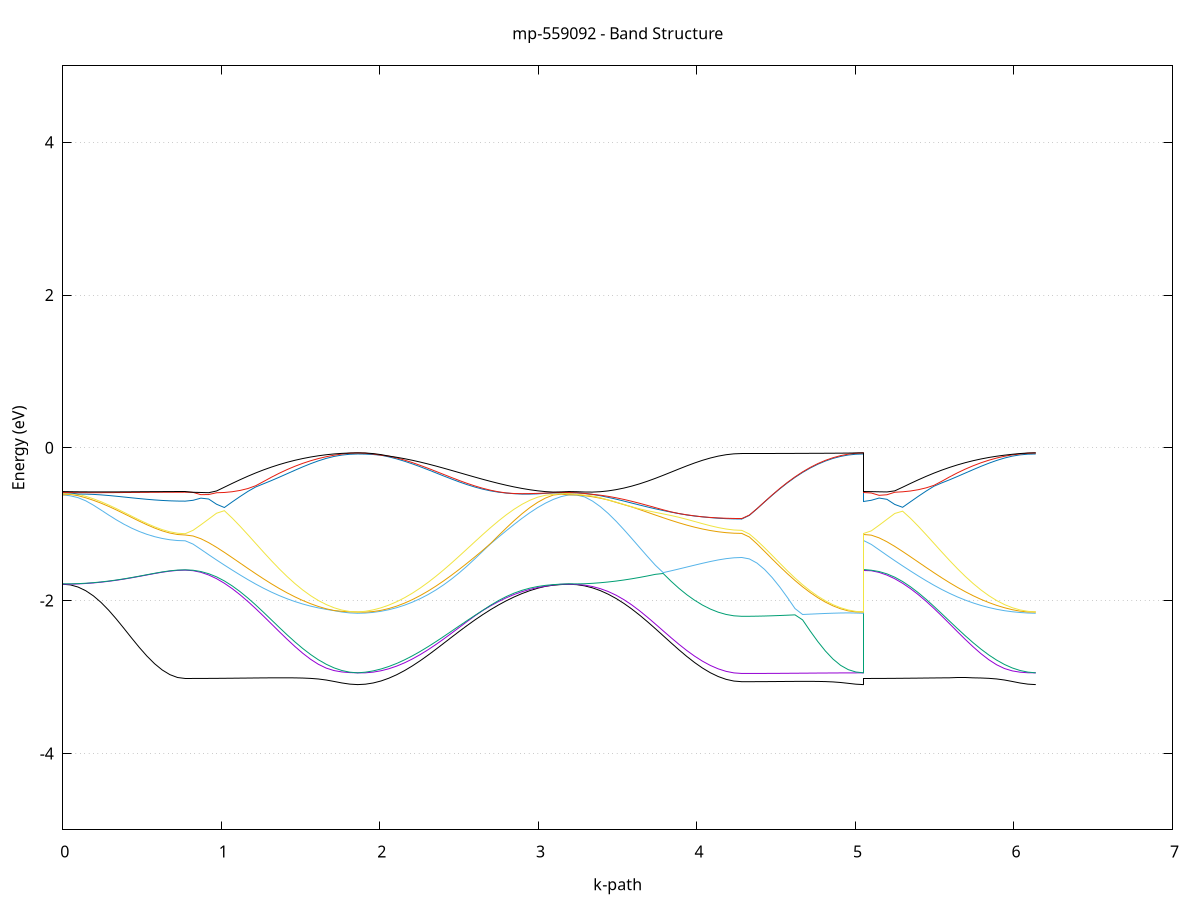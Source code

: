 set title 'mp-559092 - Band Structure'
set xlabel 'k-path'
set ylabel 'Energy (eV)'
set grid y
set yrange [-5:5]
set terminal png size 800,600
set output 'mp-559092_bands_gnuplot.png'
plot '-' using 1:2 with lines notitle, '-' using 1:2 with lines notitle, '-' using 1:2 with lines notitle, '-' using 1:2 with lines notitle, '-' using 1:2 with lines notitle, '-' using 1:2 with lines notitle, '-' using 1:2 with lines notitle, '-' using 1:2 with lines notitle, '-' using 1:2 with lines notitle, '-' using 1:2 with lines notitle, '-' using 1:2 with lines notitle, '-' using 1:2 with lines notitle, '-' using 1:2 with lines notitle, '-' using 1:2 with lines notitle, '-' using 1:2 with lines notitle, '-' using 1:2 with lines notitle, '-' using 1:2 with lines notitle, '-' using 1:2 with lines notitle, '-' using 1:2 with lines notitle, '-' using 1:2 with lines notitle, '-' using 1:2 with lines notitle, '-' using 1:2 with lines notitle, '-' using 1:2 with lines notitle, '-' using 1:2 with lines notitle, '-' using 1:2 with lines notitle, '-' using 1:2 with lines notitle, '-' using 1:2 with lines notitle, '-' using 1:2 with lines notitle, '-' using 1:2 with lines notitle, '-' using 1:2 with lines notitle, '-' using 1:2 with lines notitle, '-' using 1:2 with lines notitle, '-' using 1:2 with lines notitle, '-' using 1:2 with lines notitle, '-' using 1:2 with lines notitle, '-' using 1:2 with lines notitle, '-' using 1:2 with lines notitle, '-' using 1:2 with lines notitle, '-' using 1:2 with lines notitle, '-' using 1:2 with lines notitle, '-' using 1:2 with lines notitle, '-' using 1:2 with lines notitle, '-' using 1:2 with lines notitle, '-' using 1:2 with lines notitle, '-' using 1:2 with lines notitle, '-' using 1:2 with lines notitle, '-' using 1:2 with lines notitle, '-' using 1:2 with lines notitle, '-' using 1:2 with lines notitle, '-' using 1:2 with lines notitle, '-' using 1:2 with lines notitle, '-' using 1:2 with lines notitle, '-' using 1:2 with lines notitle, '-' using 1:2 with lines notitle, '-' using 1:2 with lines notitle, '-' using 1:2 with lines notitle, '-' using 1:2 with lines notitle, '-' using 1:2 with lines notitle, '-' using 1:2 with lines notitle, '-' using 1:2 with lines notitle, '-' using 1:2 with lines notitle, '-' using 1:2 with lines notitle, '-' using 1:2 with lines notitle, '-' using 1:2 with lines notitle, '-' using 1:2 with lines notitle, '-' using 1:2 with lines notitle, '-' using 1:2 with lines notitle, '-' using 1:2 with lines notitle, '-' using 1:2 with lines notitle, '-' using 1:2 with lines notitle, '-' using 1:2 with lines notitle, '-' using 1:2 with lines notitle, '-' using 1:2 with lines notitle, '-' using 1:2 with lines notitle, '-' using 1:2 with lines notitle, '-' using 1:2 with lines notitle, '-' using 1:2 with lines notitle, '-' using 1:2 with lines notitle, '-' using 1:2 with lines notitle, '-' using 1:2 with lines notitle, '-' using 1:2 with lines notitle, '-' using 1:2 with lines notitle, '-' using 1:2 with lines notitle, '-' using 1:2 with lines notitle, '-' using 1:2 with lines notitle, '-' using 1:2 with lines notitle, '-' using 1:2 with lines notitle, '-' using 1:2 with lines notitle, '-' using 1:2 with lines notitle, '-' using 1:2 with lines notitle, '-' using 1:2 with lines notitle, '-' using 1:2 with lines notitle, '-' using 1:2 with lines notitle, '-' using 1:2 with lines notitle, '-' using 1:2 with lines notitle, '-' using 1:2 with lines notitle
0.000000 -46.243170
0.048258 -46.243170
0.096517 -46.243070
0.144775 -46.242870
0.193034 -46.242570
0.241292 -46.242370
0.289550 -46.241970
0.337809 -46.241670
0.386067 -46.241270
0.434326 -46.240970
0.482584 -46.240570
0.530842 -46.240270
0.579101 -46.239970
0.627359 -46.239770
0.675617 -46.239570
0.723876 -46.239470
0.772134 -46.239370
0.772134 -46.239370
0.821547 -46.239370
0.870960 -46.239270
0.920373 -46.239070
0.969786 -46.238870
1.019198 -46.238470
1.068611 -46.238170
1.118024 -46.237670
1.167437 -46.237270
1.216850 -46.236770
1.266263 -46.236270
1.315676 -46.235670
1.365088 -46.235170
1.414501 -46.234670
1.463914 -46.234170
1.513327 -46.233670
1.562740 -46.233270
1.612153 -46.232870
1.661565 -46.232570
1.710978 -46.232270
1.760391 -46.232070
1.809804 -46.231970
1.859217 -46.231970
1.859217 -46.231970
1.859217 -46.231970
1.859217 -46.231970
1.908601 -46.231970
1.957986 -46.232070
2.007370 -46.232270
2.056754 -46.232570
2.106139 -46.232870
2.155523 -46.233270
2.204907 -46.233670
2.254292 -46.234170
2.303676 -46.234770
2.353061 -46.235270
2.402445 -46.235970
2.451829 -46.236570
2.501214 -46.237170
2.550598 -46.237870
2.599983 -46.238570
2.649367 -46.239170
2.698751 -46.239770
2.748136 -46.240370
2.797520 -46.240870
2.846904 -46.241370
2.896289 -46.241870
2.945673 -46.242270
2.995058 -46.242570
3.044442 -46.242870
3.093826 -46.242970
3.143211 -46.243170
3.192595 -46.243170
3.192595 -46.243170
3.242156 -46.243170
3.291717 -46.242970
3.341277 -46.242870
3.390838 -46.242570
3.440399 -46.242270
3.489960 -46.241870
3.539520 -46.241470
3.589081 -46.240970
3.638642 -46.240470
3.688203 -46.239970
3.737763 -46.239470
3.787324 -46.238870
3.836885 -46.238370
3.886446 -46.237870
3.936007 -46.237370
3.985567 -46.236970
4.035128 -46.236570
4.084689 -46.236270
4.134250 -46.235970
4.183810 -46.235870
4.233371 -46.235670
4.282932 -46.235670
4.282932 -46.235670
4.282932 -46.235670
4.282932 -46.235670
4.330903 -46.235670
4.378873 -46.235570
4.426844 -46.235370
4.474815 -46.235170
4.522786 -46.234870
4.570756 -46.234570
4.618727 -46.234170
4.666698 -46.233870
4.714669 -46.233470
4.762639 -46.233070
4.810610 -46.232770
4.858581 -46.232470
4.906552 -46.232270
4.954522 -46.232070
5.002493 -46.231970
5.050464 -46.231970
5.050464 -46.231970
5.050464 -46.231970
5.050464 -46.239370
5.099877 -46.239370
5.149289 -46.239270
5.198702 -46.239070
5.248114 -46.238870
5.297527 -46.238470
5.346940 -46.238170
5.396352 -46.237670
5.445765 -46.237270
5.495177 -46.236770
5.544590 -46.236270
5.594003 -46.235670
5.643415 -46.235170
5.692828 -46.234670
5.742241 -46.234170
5.791653 -46.233670
5.841066 -46.233270
5.890478 -46.232870
5.939891 -46.232570
5.989304 -46.232270
6.038716 -46.232070
6.088129 -46.231970
6.137542 -46.231970
e
0.000000 -24.935670
0.048258 -24.939170
0.096517 -24.949670
0.144775 -24.966670
0.193034 -24.989370
0.241292 -25.016670
0.289550 -25.047170
0.337809 -25.079670
0.386067 -25.112870
0.434326 -25.145370
0.482584 -25.176070
0.530842 -25.203870
0.579101 -25.227870
0.627359 -25.247270
0.675617 -25.261570
0.723876 -25.270370
0.772134 -25.273270
0.772134 -25.273270
0.821547 -25.273270
0.870960 -25.273170
0.920373 -25.272970
0.969786 -25.272670
1.019198 -25.272270
1.068611 -25.271870
1.118024 -25.271370
1.167437 -25.270870
1.216850 -25.270370
1.266263 -25.269770
1.315676 -25.269170
1.365088 -25.268570
1.414501 -25.268070
1.463914 -25.267470
1.513327 -25.266970
1.562740 -25.266470
1.612153 -25.266070
1.661565 -25.265670
1.710978 -25.265470
1.760391 -25.265270
1.809804 -25.265370
1.859217 -25.265770
1.859217 -25.265770
1.859217 -25.265770
1.859217 -25.265770
1.908601 -25.264770
1.957986 -25.262770
2.007370 -25.259070
2.056754 -25.253370
2.106139 -25.245770
2.155523 -25.236270
2.204907 -25.225070
2.254292 -25.212170
2.303676 -25.197870
2.353061 -25.182170
2.402445 -25.165370
2.451829 -25.147670
2.501214 -25.129170
2.550598 -25.110270
2.599983 -25.091070
2.649367 -25.071870
2.698751 -25.053070
2.748136 -25.034670
2.797520 -25.017170
2.846904 -25.000770
2.896289 -24.985670
2.945673 -24.972270
2.995058 -24.960570
3.044442 -24.950970
3.093826 -24.943570
3.143211 -24.938370
3.192595 -24.935670
3.192595 -24.935670
3.242156 -24.937570
3.291717 -24.943270
3.341277 -24.952470
3.390838 -24.964970
3.440399 -24.980570
3.489960 -24.998670
3.539520 -25.018970
3.589081 -25.040770
3.638642 -25.063770
3.688203 -25.087370
3.737763 -25.111070
3.787324 -25.134370
3.836885 -25.156970
3.886446 -25.178170
3.936007 -25.197870
3.985567 -25.215570
4.035128 -25.231170
4.084689 -25.244270
4.134250 -25.254970
4.183810 -25.262770
4.233371 -25.267570
4.282932 -25.269270
4.282932 -25.269270
4.282932 -25.269270
4.282932 -25.269270
4.330903 -25.269270
4.378873 -25.269170
4.426844 -25.268970
4.474815 -25.268770
4.522786 -25.268470
4.570756 -25.268070
4.618727 -25.267670
4.666698 -25.267270
4.714669 -25.266870
4.762639 -25.266570
4.810610 -25.266170
4.858581 -25.265870
4.906552 -25.265670
4.954522 -25.265470
5.002493 -25.265470
5.050464 -25.265770
5.050464 -25.265770
5.050464 -25.265770
5.050464 -25.273270
5.099877 -25.273270
5.149289 -25.273170
5.198702 -25.272970
5.248114 -25.272670
5.297527 -25.272270
5.346940 -25.271870
5.396352 -25.271370
5.445765 -25.270870
5.495177 -25.270270
5.544590 -25.269770
5.594003 -25.269170
5.643415 -25.268570
5.692828 -25.267970
5.742241 -25.267470
5.791653 -25.266870
5.841066 -25.266370
5.890478 -25.265970
5.939891 -25.265670
5.989304 -25.265370
6.038716 -25.265170
6.088129 -25.265170
6.137542 -25.265770
e
0.000000 -24.935670
0.048258 -24.935370
0.096517 -24.935270
0.144775 -24.935070
0.193034 -24.934870
0.241292 -24.934670
0.289550 -24.934370
0.337809 -24.934070
0.386067 -24.933670
0.434326 -24.933370
0.482584 -24.933070
0.530842 -24.932770
0.579101 -24.932470
0.627359 -24.932270
0.675617 -24.932170
0.723876 -24.932070
0.772134 -24.931970
0.772134 -24.931970
0.821547 -24.933870
0.870960 -24.939470
0.920373 -24.948670
0.969786 -24.961070
1.019198 -24.976570
1.068611 -24.994570
1.118024 -25.014570
1.167437 -25.036370
1.216850 -25.059170
1.266263 -25.082670
1.315676 -25.106170
1.365088 -25.129370
1.414501 -25.151870
1.463914 -25.173070
1.513327 -25.192670
1.562740 -25.210470
1.612153 -25.226070
1.661565 -25.239270
1.710978 -25.250070
1.760391 -25.257970
1.809804 -25.262770
1.859217 -25.264270
1.859217 -25.264270
1.859217 -25.264270
1.859217 -25.264270
1.908601 -25.264570
1.957986 -25.261770
2.007370 -25.256870
2.056754 -25.250070
2.106139 -25.241470
2.155523 -25.231070
2.204907 -25.219070
2.254292 -25.205570
2.303676 -25.190570
2.353061 -25.174470
2.402445 -25.157170
2.451829 -25.139070
2.501214 -25.120370
2.550598 -25.101170
2.599983 -25.081870
2.649367 -25.062570
2.698751 -25.043670
2.748136 -25.025470
2.797520 -25.008170
2.846904 -24.992170
2.896289 -24.977570
2.945673 -24.964770
2.995058 -24.953870
3.044442 -24.945270
3.093826 -24.938970
3.143211 -24.935370
3.192595 -24.935670
3.192595 -24.935670
3.242156 -24.936970
3.291717 -24.942270
3.341277 -24.951270
3.390838 -24.963570
3.440399 -24.978870
3.489960 -24.996770
3.539520 -25.016870
3.589081 -25.038570
3.638642 -25.061570
3.688203 -25.085170
3.737763 -25.108970
3.787324 -25.132470
3.836885 -25.155270
3.886446 -25.176870
3.936007 -25.196870
3.985567 -25.214970
4.035128 -25.230870
4.084689 -25.244170
4.134250 -25.254570
4.183810 -25.262170
4.233371 -25.266870
4.282932 -25.268570
4.282932 -25.268570
4.282932 -25.268570
4.282932 -25.268570
4.330903 -25.268570
4.378873 -25.268470
4.426844 -25.268270
4.474815 -25.267970
4.522786 -25.267670
4.570756 -25.267370
4.618727 -25.266970
4.666698 -25.266570
4.714669 -25.266170
4.762639 -25.265770
4.810610 -25.265470
4.858581 -25.265070
4.906552 -25.264870
4.954522 -25.264670
5.002493 -25.264470
5.050464 -25.264270
5.050464 -25.264270
5.050464 -25.264270
5.050464 -24.931970
5.099877 -24.934570
5.149289 -24.941170
5.198702 -24.951170
5.248114 -24.964570
5.297527 -24.980770
5.346940 -24.999470
5.396352 -25.020170
5.445765 -25.042370
5.495177 -25.065570
5.544590 -25.089270
5.594003 -25.113070
5.643415 -25.136270
5.692828 -25.158570
5.742241 -25.179570
5.791653 -25.198970
5.841066 -25.216170
5.890478 -25.231170
5.939891 -25.243670
5.989304 -25.253370
6.038716 -25.260270
6.088129 -25.264070
6.137542 -25.264270
e
0.000000 -24.933870
0.048258 -24.934170
0.096517 -24.934270
0.144775 -24.934170
0.193034 -24.933970
0.241292 -24.933670
0.289550 -24.933370
0.337809 -24.933070
0.386067 -24.932770
0.434326 -24.932470
0.482584 -24.932070
0.530842 -24.931870
0.579101 -24.931570
0.627359 -24.931370
0.675617 -24.931170
0.723876 -24.931070
0.772134 -24.931070
0.772134 -24.931070
0.821547 -24.932970
0.870960 -24.938370
0.920373 -24.947370
0.969786 -24.959670
1.019198 -24.974870
1.068611 -24.992570
1.118024 -25.012570
1.167437 -25.034170
1.216850 -25.056970
1.266263 -25.080370
1.315676 -25.104070
1.365088 -25.127570
1.414501 -25.150170
1.463914 -25.171770
1.513327 -25.191770
1.562740 -25.209870
1.612153 -25.225770
1.661565 -25.239170
1.710978 -25.249670
1.760391 -25.257470
1.809804 -25.262370
1.859217 -25.264270
1.859217 -25.264270
1.859217 -25.264270
1.859217 -25.264270
1.908601 -25.261970
1.957986 -25.257570
2.007370 -25.251270
2.056754 -25.243070
2.106139 -25.233070
2.155523 -25.221370
2.204907 -25.208070
2.254292 -25.193470
2.303676 -25.177470
2.353061 -25.160470
2.402445 -25.142670
2.451829 -25.124070
2.501214 -25.105170
2.550598 -25.086070
2.599983 -25.067070
2.649367 -25.048370
2.698751 -25.030270
2.748136 -25.013070
2.797520 -24.997070
2.846904 -24.982370
2.896289 -24.969370
2.945673 -24.958270
2.995058 -24.949070
3.044442 -24.942170
3.093826 -24.937570
3.143211 -24.935070
3.192595 -24.933870
3.192595 -24.933870
3.242156 -24.934370
3.291717 -24.934570
3.341277 -24.934470
3.390838 -24.934170
3.440399 -24.933970
3.489960 -24.933570
3.539520 -24.933270
3.589081 -24.932770
3.638642 -24.932370
3.688203 -24.931870
3.737763 -24.931470
3.787324 -24.930970
3.836885 -24.930470
3.886446 -24.930070
3.936007 -24.929570
3.985567 -24.929270
4.035128 -24.928870
4.084689 -24.928570
4.134250 -24.928370
4.183810 -24.928170
4.233371 -24.928070
4.282932 -24.928070
4.282932 -24.928070
4.282932 -24.928070
4.282932 -24.928070
4.330903 -24.931570
4.378873 -24.942070
4.426844 -24.958870
4.474815 -24.981170
4.522786 -25.008070
4.570756 -25.038170
4.618727 -25.070270
4.666698 -25.103070
4.714669 -25.135270
4.762639 -25.165770
4.810610 -25.193570
4.858581 -25.217570
4.906552 -25.237170
4.954522 -25.251770
5.002493 -25.260870
5.050464 -25.264270
5.050464 -25.264270
5.050464 -25.264270
5.050464 -24.931070
5.099877 -24.932270
5.149289 -24.936870
5.198702 -24.945070
5.248114 -24.956570
5.297527 -24.971070
5.346940 -24.988370
5.396352 -25.007870
5.445765 -25.029170
5.495177 -25.051770
5.544590 -25.075170
5.594003 -25.098770
5.643415 -25.122270
5.692828 -25.145170
5.742241 -25.166870
5.791653 -25.187170
5.841066 -25.205770
5.890478 -25.222070
5.939891 -25.236070
5.989304 -25.247470
6.038716 -25.256070
6.088129 -25.261670
6.137542 -25.264270
e
0.000000 -20.031170
0.048258 -20.028170
0.096517 -20.020070
0.144775 -20.008470
0.193034 -19.995670
0.241292 -19.983570
0.289550 -19.972970
0.337809 -19.964470
0.386067 -19.957470
0.434326 -19.952170
0.482584 -19.947870
0.530842 -19.944770
0.579101 -19.942370
0.627359 -19.940570
0.675617 -19.939370
0.723876 -19.938670
0.772134 -19.938370
0.772134 -19.938370
0.821547 -19.934170
0.870960 -19.921770
0.920373 -19.901470
0.969786 -19.873570
1.019198 -19.838770
1.068611 -19.797970
1.118024 -19.751670
1.167437 -19.701170
1.216850 -19.647370
1.266263 -19.591370
1.315676 -19.534070
1.365088 -19.476970
1.414501 -19.420970
1.463914 -19.367170
1.513327 -19.316870
1.562740 -19.270770
1.612153 -19.230170
1.661565 -19.195270
1.710978 -19.167170
1.760391 -19.146470
1.809804 -19.133570
1.859217 -19.128570
1.859217 -19.128570
1.859217 -19.128470
1.859217 -19.128470
1.908601 -19.130870
1.957986 -19.136970
2.007370 -19.150570
2.056754 -19.171370
2.106139 -19.197770
2.155523 -19.228770
2.204907 -19.264670
2.254292 -19.304870
2.303676 -19.348970
2.353061 -19.395870
2.402445 -19.445170
2.451829 -19.496270
2.501214 -19.548570
2.550598 -19.601270
2.599983 -19.653570
2.649367 -19.704970
2.698751 -19.754470
2.748136 -19.801770
2.797520 -19.846170
2.846904 -19.886970
2.896289 -19.923470
2.945673 -19.955170
2.995058 -19.982070
3.044442 -20.003270
3.093826 -20.018670
3.143211 -20.027970
3.192595 -20.031170
3.192595 -20.031170
3.242156 -20.028070
3.291717 -20.018970
3.341277 -20.004570
3.390838 -19.986070
3.440399 -19.965270
3.489960 -19.944170
3.539520 -19.924270
3.589081 -19.907170
3.638642 -19.893370
3.688203 -19.882670
3.737763 -19.874270
3.787324 -19.867770
3.836885 -19.862670
3.886446 -19.858570
3.936007 -19.855270
3.985567 -19.852670
4.035128 -19.850670
4.084689 -19.848970
4.134250 -19.847670
4.183810 -19.846870
4.233371 -19.846270
4.282932 -19.845970
4.282932 -19.845970
4.282932 -19.845970
4.282932 -19.845970
4.330903 -19.839070
4.378873 -19.818470
4.426844 -19.784970
4.474815 -19.739970
4.522786 -19.685270
4.570756 -19.623370
4.618727 -19.556070
4.666698 -19.486370
4.714669 -19.416770
4.762639 -19.349970
4.810610 -19.288370
4.858581 -19.234170
4.906552 -19.189470
4.954522 -19.156070
5.002493 -19.135370
5.050464 -19.128470
5.050464 -19.128470
5.050464 -19.128470
5.050464 -19.938370
5.099877 -19.934170
5.149289 -19.921770
5.198702 -19.901170
5.248114 -19.872970
5.297527 -19.837770
5.346940 -19.796470
5.396352 -19.749970
5.445765 -19.699070
5.495177 -19.644770
5.544590 -19.588170
5.594003 -19.530670
5.643415 -19.473170
5.692828 -19.416870
5.742241 -19.362770
5.791653 -19.312270
5.841066 -19.266170
5.890478 -19.225470
5.939891 -19.190670
5.989304 -19.162970
6.038716 -19.142870
6.088129 -19.131970
6.137542 -19.128470
e
0.000000 -19.768570
0.048258 -19.768370
0.096517 -19.768170
0.144775 -19.767970
0.193034 -19.767670
0.241292 -19.767370
0.289550 -19.766970
0.337809 -19.766570
0.386067 -19.765970
0.434326 -19.765570
0.482584 -19.765070
0.530842 -19.764770
0.579101 -19.764470
0.627359 -19.764170
0.675617 -19.763970
0.723876 -19.763870
0.772134 -19.763770
0.772134 -19.763770
0.821547 -19.760470
0.870960 -19.750670
0.920373 -19.734370
0.969786 -19.712270
1.019198 -19.684470
1.068611 -19.651970
1.118024 -19.615270
1.167437 -19.575170
1.216850 -19.532570
1.266263 -19.488070
1.315676 -19.442970
1.365088 -19.397970
1.414501 -19.354070
1.463914 -19.311870
1.513327 -19.272470
1.562740 -19.236370
1.612153 -19.204470
1.661565 -19.177270
1.710978 -19.155470
1.760391 -19.139470
1.809804 -19.130470
1.859217 -19.128470
1.859217 -19.128470
1.859217 -19.128470
1.859217 -19.128470
1.908601 -19.130270
1.957986 -19.135970
2.007370 -19.147470
2.056754 -19.162170
2.106139 -19.180770
2.155523 -19.202670
2.204907 -19.227770
2.254292 -19.255970
2.303676 -19.286770
2.353061 -19.319570
2.402445 -19.354070
2.451829 -19.389870
2.501214 -19.426470
2.550598 -19.463570
2.599983 -19.500570
2.649367 -19.536670
2.698751 -19.571870
2.748136 -19.605270
2.797520 -19.636770
2.846904 -19.665770
2.896289 -19.691670
2.945673 -19.714370
2.995058 -19.733470
3.044442 -19.748570
3.093826 -19.759570
3.143211 -19.766170
3.192595 -19.768570
3.192595 -19.768570
3.242156 -19.767270
3.291717 -19.763670
3.341277 -19.757270
3.390838 -19.747370
3.440399 -19.732870
3.489960 -19.712570
3.539520 -19.685370
3.589081 -19.650970
3.638642 -19.609870
3.688203 -19.563570
3.737763 -19.513970
3.787324 -19.462270
3.836885 -19.410570
3.886446 -19.360270
3.936007 -19.312370
3.985567 -19.268370
4.035128 -19.229170
4.084689 -19.195670
4.134250 -19.168670
4.183810 -19.148870
4.233371 -19.136570
4.282932 -19.131870
4.282932 -19.131870
4.282932 -19.131870
4.282932 -19.131870
4.330903 -19.131870
4.378873 -19.131870
4.426844 -19.131670
4.474815 -19.131470
4.522786 -19.131170
4.570756 -19.130970
4.618727 -19.130470
4.666698 -19.130070
4.714669 -19.129670
4.762639 -19.129370
4.810610 -19.129070
4.858581 -19.128770
4.906552 -19.128570
4.954522 -19.128370
5.002493 -19.128370
5.050464 -19.128470
5.050464 -19.128470
5.050464 -19.128470
5.050464 -19.763770
5.099877 -19.760370
5.149289 -19.750670
5.198702 -19.734370
5.248114 -19.712170
5.297527 -19.684570
5.346940 -19.651970
5.396352 -19.615270
5.445765 -19.575070
5.495177 -19.532470
5.544590 -19.488070
5.594003 -19.443070
5.643415 -19.398170
5.692828 -19.354370
5.742241 -19.312370
5.791653 -19.273070
5.841066 -19.237170
5.890478 -19.205670
5.939891 -19.178770
5.989304 -19.157170
6.038716 -19.141370
6.088129 -19.131070
6.137542 -19.128470
e
0.000000 -19.768570
0.048258 -19.764070
0.096517 -19.750970
0.144775 -19.728270
0.193034 -19.695170
0.241292 -19.651670
0.289550 -19.598970
0.337809 -19.539270
0.386067 -19.475270
0.434326 -19.410070
0.482584 -19.346570
0.530842 -19.287770
0.579101 -19.235870
0.627359 -19.193270
0.675617 -19.161470
0.723876 -19.141770
0.772134 -19.135070
0.772134 -19.135070
0.821547 -19.135070
0.870960 -19.134970
0.920373 -19.134770
0.969786 -19.134370
1.019198 -19.133970
1.068611 -19.133570
1.118024 -19.132970
1.167437 -19.132470
1.216850 -19.131970
1.266263 -19.131270
1.315676 -19.130670
1.365088 -19.130070
1.414501 -19.129470
1.463914 -19.128870
1.513327 -19.128470
1.562740 -19.127970
1.612153 -19.127570
1.661565 -19.127070
1.710978 -19.126770
1.760391 -19.126370
1.809804 -19.125370
1.859217 -19.123770
1.859217 -19.123770
1.859217 -19.123770
1.859217 -19.123770
1.908601 -19.126770
1.957986 -19.135670
2.007370 -19.146070
2.056754 -19.160270
2.106139 -19.178370
2.155523 -19.199970
2.204907 -19.225070
2.254292 -19.253070
2.303676 -19.283770
2.353061 -19.316470
2.402445 -19.351070
2.451829 -19.386870
2.501214 -19.423870
2.550598 -19.461170
2.599983 -19.498570
2.649367 -19.535070
2.698751 -19.570370
2.748136 -19.604170
2.797520 -19.635870
2.846904 -19.665070
2.896289 -19.691170
2.945673 -19.713970
2.995058 -19.733170
3.044442 -19.748370
3.093826 -19.759270
3.143211 -19.765970
3.192595 -19.768570
3.192595 -19.768570
3.242156 -19.765070
3.291717 -19.755070
3.341277 -19.738870
3.390838 -19.716570
3.440399 -19.688770
3.489960 -19.656070
3.539520 -19.619170
3.589081 -19.578670
3.638642 -19.535870
3.688203 -19.491170
3.737763 -19.445970
3.787324 -19.400770
3.836885 -19.356670
3.886446 -19.314270
3.936007 -19.274770
3.985567 -19.238770
4.035128 -19.206970
4.084689 -19.179970
4.134250 -19.158270
4.183810 -19.142370
4.233371 -19.132370
4.282932 -19.128670
4.282932 -19.128670
4.282932 -19.128670
4.282932 -19.128670
4.330903 -19.128770
4.378873 -19.128770
4.426844 -19.128470
4.474815 -19.128370
4.522786 -19.128070
4.570756 -19.127770
4.618727 -19.127270
4.666698 -19.126870
4.714669 -19.126470
4.762639 -19.126170
4.810610 -19.125770
4.858581 -19.125470
4.906552 -19.125170
4.954522 -19.124970
5.002493 -19.124770
5.050464 -19.123770
5.050464 -19.123770
5.050464 -19.123770
5.050464 -19.135070
5.099877 -19.135070
5.149289 -19.134970
5.198702 -19.134770
5.248114 -19.134370
5.297527 -19.133970
5.346940 -19.133470
5.396352 -19.133070
5.445765 -19.132470
5.495177 -19.131870
5.544590 -19.131270
5.594003 -19.130670
5.643415 -19.130070
5.692828 -19.129470
5.742241 -19.128870
5.791653 -19.128370
5.841066 -19.127870
5.890478 -19.127570
5.939891 -19.127070
5.989304 -19.126770
6.038716 -19.126470
6.088129 -19.125570
6.137542 -19.123770
e
0.000000 -1.785970
0.048258 -1.794370
0.096517 -1.822670
0.144775 -1.870570
0.193034 -1.937870
0.241292 -2.023670
0.289550 -2.126070
0.337809 -2.241270
0.386067 -2.364570
0.434326 -2.490370
0.482584 -2.612870
0.530842 -2.726470
0.579101 -2.826270
0.627359 -2.908270
0.675617 -2.969170
0.723876 -3.006670
0.772134 -3.019370
0.772134 -3.019370
0.821547 -3.019270
0.870960 -3.018870
0.920373 -3.018370
0.969786 -3.017770
1.019198 -3.016870
1.068611 -3.015970
1.118024 -3.014870
1.167437 -3.013870
1.216850 -3.012770
1.266263 -3.011770
1.315676 -3.011070
1.365088 -3.010570
1.414501 -3.010670
1.463914 -3.011570
1.513327 -3.013770
1.562740 -3.018170
1.612153 -3.026170
1.661565 -3.039470
1.710978 -3.058170
1.760391 -3.077970
1.809804 -3.093070
1.859217 -3.099470
1.859217 -3.099470
1.859217 -3.099570
1.859217 -3.099570
1.908601 -3.094270
1.957986 -3.078270
2.007370 -3.052070
2.056754 -3.015870
2.106139 -2.970470
2.155523 -2.916470
2.204907 -2.855070
2.254292 -2.787270
2.303676 -2.714470
2.353061 -2.637970
2.402445 -2.559470
2.451829 -2.480370
2.501214 -2.402070
2.550598 -2.325870
2.599983 -2.252670
2.649367 -2.183270
2.698751 -2.118070
2.748136 -2.057670
2.797520 -2.002370
2.846904 -1.952370
2.896289 -1.908170
2.945673 -1.870070
2.995058 -1.838270
3.044442 -1.813170
3.093826 -1.798270
3.143211 -1.789970
3.192595 -1.785970
3.192595 -1.785970
3.242156 -1.791270
3.291717 -1.806970
3.341277 -1.833170
3.390838 -1.869670
3.440399 -1.916070
3.489960 -1.972070
3.539520 -2.037070
3.589081 -2.110170
3.638642 -2.190470
3.688203 -2.276670
3.737763 -2.367070
3.787324 -2.459770
3.836885 -2.552770
3.886446 -2.643870
3.936007 -2.730670
3.985567 -2.810970
4.035128 -2.882770
4.084689 -2.944270
4.134250 -2.993870
4.183810 -3.030570
4.233371 -3.053270
4.282932 -3.061470
4.282932 -3.061470
4.282932 -3.061570
4.282932 -3.061570
4.330903 -3.061370
4.378873 -3.061070
4.426844 -3.060570
4.474815 -3.059870
4.522786 -3.059070
4.570756 -3.058270
4.618727 -3.057570
4.666698 -3.057070
4.714669 -3.057170
4.762639 -3.057970
4.810610 -3.060170
4.858581 -3.064470
4.906552 -3.071970
4.954522 -3.082870
5.002493 -3.094070
5.050464 -3.099570
5.050464 -3.099570
5.050464 -3.099570
5.050464 -3.019370
5.099877 -3.019270
5.149289 -3.018870
5.198702 -3.018370
5.248114 -3.017670
5.297527 -3.016770
5.346940 -3.015770
5.396352 -3.014770
5.445765 -3.013570
5.495177 -3.012470
5.544590 -3.011470
5.594003 -3.010670
5.643415 -3.010170
5.692828 -3.010170
5.742241 -3.010970
5.791653 -3.013070
5.841066 -3.017470
5.890478 -3.025570
5.939891 -3.039270
5.989304 -3.058470
6.038716 -3.078670
6.088129 -3.093670
6.137542 -3.099570
e
0.000000 -1.785970
0.048258 -1.784770
0.096517 -1.781470
0.144775 -1.776170
0.193034 -1.768670
0.241292 -1.759070
0.289550 -1.747370
0.337809 -1.733770
0.386067 -1.718370
0.434326 -1.701370
0.482584 -1.683170
0.530842 -1.664270
0.579101 -1.645670
0.627359 -1.628370
0.675617 -1.614070
0.723876 -1.604470
0.772134 -1.601070
0.772134 -1.601070
0.821547 -1.608170
0.870960 -1.629570
0.920373 -1.664670
0.969786 -1.712770
1.019198 -1.772770
1.068611 -1.843370
1.118024 -1.923370
1.167437 -2.011170
1.216850 -2.105070
1.266263 -2.203470
1.315676 -2.304370
1.365088 -2.405670
1.414501 -2.505070
1.463914 -2.600370
1.513327 -2.688770
1.562740 -2.767670
1.612153 -2.833670
1.661565 -2.883570
1.710978 -2.915870
1.760391 -2.933870
1.809804 -2.942470
1.859217 -2.945370
1.859217 -2.945370
1.859217 -2.945470
1.859217 -2.945470
1.908601 -2.945270
1.957986 -2.936270
2.007370 -2.918470
2.056754 -2.892170
2.106139 -2.857370
2.155523 -2.814670
2.204907 -2.764370
2.254292 -2.707170
2.303676 -2.643870
2.353061 -2.575370
2.402445 -2.502770
2.451829 -2.427270
2.501214 -2.350370
2.550598 -2.273570
2.599983 -2.198470
2.649367 -2.128970
2.698751 -2.068370
2.748136 -2.012870
2.797520 -1.963270
2.846904 -1.919970
2.896289 -1.883270
2.945673 -1.853270
2.995058 -1.829370
3.044442 -1.811270
3.093826 -1.795070
3.143211 -1.786170
3.192595 -1.785970
3.192595 -1.785970
3.242156 -1.787570
3.291717 -1.797270
3.341277 -1.815870
3.390838 -1.843470
3.440399 -1.880970
3.489960 -1.928970
3.539520 -1.987670
3.589081 -2.056270
3.638642 -2.133670
3.688203 -2.217670
3.737763 -2.305970
3.787324 -2.396070
3.836885 -2.485370
3.886446 -2.571770
3.936007 -2.653070
3.985567 -2.727270
4.035128 -2.792970
4.084689 -2.848670
4.134250 -2.893270
4.183810 -2.926070
4.233371 -2.946270
4.282932 -2.953570
4.282932 -2.953570
4.282932 -2.953670
4.282932 -2.953670
4.330903 -2.953570
4.378873 -2.953370
4.426844 -2.953070
4.474815 -2.952570
4.522786 -2.952070
4.570756 -2.951370
4.618727 -2.950670
4.666698 -2.949970
4.714669 -2.949270
4.762639 -2.948470
4.810610 -2.947870
4.858581 -2.947270
4.906552 -2.946670
4.954522 -2.946270
5.002493 -2.945970
5.050464 -2.945370
5.050464 -2.945370
5.050464 -2.945470
5.050464 -1.601070
5.099877 -1.608870
5.149289 -1.630870
5.198702 -1.666070
5.248114 -1.713770
5.297527 -1.773070
5.346940 -1.842770
5.396352 -1.921770
5.445765 -2.008670
5.495177 -2.102370
5.544590 -2.201370
5.594003 -2.303670
5.643415 -2.406770
5.692828 -2.507970
5.742241 -2.604770
5.791653 -2.694270
5.841066 -2.773670
5.890478 -2.839770
5.939891 -2.888970
5.989304 -2.920170
6.038716 -2.936970
6.088129 -2.944570
6.137542 -2.945370
e
0.000000 -1.780470
0.048258 -1.780670
0.096517 -1.777770
0.144775 -1.772570
0.193034 -1.765070
0.241292 -1.755570
0.289550 -1.743970
0.337809 -1.730470
0.386067 -1.715070
0.434326 -1.698070
0.482584 -1.679870
0.530842 -1.660870
0.579101 -1.642170
0.627359 -1.624670
0.675617 -1.610170
0.723876 -1.600370
0.772134 -1.596870
0.772134 -1.596870
0.821547 -1.602370
0.870960 -1.619170
0.920373 -1.647770
0.969786 -1.688870
1.019198 -1.742270
1.068611 -1.807170
1.118024 -1.882270
1.167437 -1.966070
1.216850 -2.056970
1.266263 -2.152870
1.315676 -2.251470
1.365088 -2.350370
1.414501 -2.447270
1.463914 -2.539870
1.513327 -2.626370
1.562740 -2.705070
1.612153 -2.774370
1.661565 -2.833070
1.710978 -2.880270
1.760391 -2.914970
1.809804 -2.936870
1.859217 -2.945370
1.859217 -2.945370
1.859217 -2.945470
1.859217 -2.945470
1.908601 -2.936970
1.957986 -2.920070
2.007370 -2.895070
2.056754 -2.862370
2.106139 -2.822470
2.155523 -2.775870
2.204907 -2.723370
2.254292 -2.665770
2.303676 -2.603670
2.353061 -2.538170
2.402445 -2.470070
2.451829 -2.400470
2.501214 -2.330470
2.550598 -2.261070
2.599983 -2.193570
2.649367 -2.126770
2.698751 -2.060070
2.748136 -1.999770
2.797520 -1.946870
2.846904 -1.902170
2.896289 -1.865670
2.945673 -1.836970
2.995058 -1.815470
3.044442 -1.800370
3.093826 -1.790870
3.143211 -1.784070
3.192595 -1.780470
3.192595 -1.780470
3.242156 -1.781270
3.291717 -1.779070
3.341277 -1.773670
3.390838 -1.766070
3.440399 -1.756170
3.489960 -1.744270
3.539520 -1.730270
3.589081 -1.714370
3.638642 -1.696570
3.688203 -1.677170
3.737763 -1.656170
3.787324 -1.644970
3.836885 -1.746170
3.886446 -1.838970
3.936007 -1.922370
3.985567 -1.995670
4.035128 -2.058570
4.084689 -2.110570
4.134250 -2.151370
4.183810 -2.180970
4.233371 -2.199070
4.282932 -2.205570
4.282932 -2.205570
4.282932 -2.205570
4.282932 -2.205570
4.330903 -2.205170
4.378873 -2.203770
4.426844 -2.201670
4.474815 -2.198670
4.522786 -2.195070
4.570756 -2.190970
4.618727 -2.186570
4.666698 -2.252570
4.714669 -2.398370
4.762639 -2.535970
4.810610 -2.660070
4.858581 -2.765470
4.906552 -2.847570
4.954522 -2.903570
5.002493 -2.934470
5.050464 -2.945370
5.050464 -2.945370
5.050464 -2.945470
5.050464 -1.596870
5.099877 -1.602170
5.149289 -1.619470
5.198702 -1.649770
5.248114 -1.693470
5.297527 -1.750070
5.346940 -1.818270
5.396352 -1.896470
5.445765 -1.982870
5.495177 -2.075370
5.544590 -2.171570
5.594003 -2.269170
5.643415 -2.366070
5.692828 -2.460470
5.742241 -2.550670
5.791653 -2.634770
5.841066 -2.711270
5.890478 -2.778670
5.939891 -2.835770
5.989304 -2.881470
6.038716 -2.915070
6.088129 -2.936170
6.137542 -2.945370
e
0.000000 -0.615670
0.048258 -0.628370
0.096517 -0.652370
0.144775 -0.693670
0.193034 -0.750270
0.241292 -0.814370
0.289550 -0.879970
0.337809 -0.942770
0.386067 -1.000370
0.434326 -1.051370
0.482584 -1.095470
0.530842 -1.132670
0.579101 -1.162970
0.627359 -1.186570
0.675617 -1.203470
0.723876 -1.213670
0.772134 -1.217070
0.772134 -1.217070
0.821547 -1.260170
0.870960 -1.328870
0.920373 -1.399170
0.969786 -1.467970
1.019198 -1.534870
1.068611 -1.600170
1.118024 -1.663770
1.167437 -1.725170
1.216850 -1.783570
1.266263 -1.838070
1.315676 -1.888370
1.365088 -1.934170
1.414501 -1.975470
1.463914 -2.012170
1.513327 -2.044370
1.562740 -2.072170
1.612153 -2.095570
1.661565 -2.114670
1.710978 -2.131470
1.760391 -2.149470
1.809804 -2.161070
1.859217 -2.165670
1.859217 -2.165670
1.859217 -2.165770
1.859217 -2.165770
1.908601 -2.162870
1.957986 -2.154170
2.007370 -2.139670
2.056754 -2.119270
2.106139 -2.092770
2.155523 -2.059970
2.204907 -2.020670
2.254292 -1.974670
2.303676 -1.921670
2.353061 -1.861370
2.402445 -1.793570
2.451829 -1.718270
2.501214 -1.635770
2.550598 -1.546670
2.599983 -1.451870
2.649367 -1.352970
2.698751 -1.255570
2.748136 -1.169770
2.797520 -1.085070
2.846904 -1.002570
2.896289 -0.923670
2.945673 -0.849970
2.995058 -0.782970
3.044442 -0.724370
3.093826 -0.675770
3.143211 -0.638870
3.192595 -0.615670
3.192595 -0.615670
3.242156 -0.618670
3.291717 -0.642470
3.341277 -0.696870
3.390838 -0.769970
3.440399 -0.858870
3.489960 -0.960270
3.539520 -1.070770
3.589081 -1.186670
3.638642 -1.304970
3.688203 -1.422370
3.737763 -1.536470
3.787324 -1.633770
3.836885 -1.610270
3.886446 -1.585870
3.936007 -1.560870
3.985567 -1.535870
4.035128 -1.511370
4.084689 -1.488270
4.134250 -1.467570
4.183810 -1.450870
4.233371 -1.439670
4.282932 -1.435370
4.282932 -1.435370
4.282932 -1.435370
4.282932 -1.435370
4.330903 -1.454270
4.378873 -1.508570
4.426844 -1.592070
4.474815 -1.698370
4.522786 -1.821970
4.570756 -1.958770
4.618727 -2.103970
4.666698 -2.181670
4.714669 -2.177070
4.762639 -2.172570
4.810610 -2.168370
4.858581 -2.164870
4.906552 -2.162070
4.954522 -2.160770
5.002493 -2.162670
5.050464 -2.165670
5.050464 -2.165670
5.050464 -2.165770
5.050464 -1.217070
5.099877 -1.264270
5.149289 -1.335370
5.198702 -1.407070
5.248114 -1.477170
5.297527 -1.545370
5.346940 -1.611970
5.396352 -1.676870
5.445765 -1.739470
5.495177 -1.798870
5.544590 -1.854270
5.594003 -1.905370
5.643415 -1.951770
5.692828 -1.993470
5.742241 -2.030470
5.791653 -2.062870
5.841066 -2.090470
5.890478 -2.113470
5.939891 -2.131970
5.989304 -2.145870
6.038716 -2.155670
6.088129 -2.162470
6.137542 -2.165670
e
0.000000 -0.615670
0.048258 -0.610570
0.096517 -0.626570
0.144775 -0.654170
0.193034 -0.686670
0.241292 -0.724370
0.289550 -0.766770
0.337809 -0.812970
0.386067 -0.861570
0.434326 -0.911170
0.482584 -0.960270
0.530842 -1.007070
0.579101 -1.049970
0.627359 -1.087070
0.675617 -1.115970
0.723876 -1.134670
0.772134 -1.141070
0.772134 -1.141070
0.821547 -1.154170
0.870960 -1.189970
0.920373 -1.241370
0.969786 -1.302170
1.019198 -1.368470
1.068611 -1.437670
1.118024 -1.508170
1.167437 -1.578570
1.216850 -1.647870
1.266263 -1.715170
1.315676 -1.779770
1.365088 -1.840970
1.414501 -1.898070
1.463914 -1.950570
1.513327 -1.998170
1.562740 -2.040270
1.612153 -2.076670
1.661565 -2.107170
1.710978 -2.129470
1.760391 -2.140170
1.809804 -2.146870
1.859217 -2.149370
1.859217 -2.149370
1.859217 -2.149470
1.859217 -2.149470
1.908601 -2.150570
1.957986 -2.143170
2.007370 -2.127470
2.056754 -2.103770
2.106139 -2.072170
2.155523 -2.033170
2.204907 -1.987070
2.254292 -1.934370
2.303676 -1.875570
2.353061 -1.811170
2.402445 -1.741770
2.451829 -1.667870
2.501214 -1.590270
2.550598 -1.509570
2.599983 -1.426370
2.649367 -1.341370
2.698751 -1.251470
2.748136 -1.149570
2.797520 -1.049470
2.846904 -0.953470
2.896289 -0.863870
2.945673 -0.783270
2.995058 -0.713870
3.044442 -0.657870
3.093826 -0.618270
3.143211 -0.606870
3.192595 -0.615670
3.192595 -0.615670
3.242156 -0.615870
3.291717 -0.626670
3.341277 -0.640770
3.390838 -0.659670
3.440399 -0.683070
3.489960 -0.713570
3.539520 -0.744070
3.589081 -0.773670
3.638642 -0.808270
3.688203 -0.843870
3.737763 -0.879670
3.787324 -0.915070
3.836885 -0.949270
3.886446 -0.981670
3.936007 -1.011770
3.985567 -1.038870
4.035128 -1.062670
4.084689 -1.082770
4.134250 -1.098770
4.183810 -1.110470
4.233371 -1.117670
4.282932 -1.120270
4.282932 -1.120270
4.282932 -1.120270
4.282932 -1.120270
4.330903 -1.167270
4.378873 -1.257170
4.426844 -1.355970
4.474815 -1.455770
4.522786 -1.553670
4.570756 -1.647770
4.618727 -1.736770
4.666698 -1.819370
4.714669 -1.894770
4.762639 -1.961970
4.810610 -2.020170
4.858581 -2.068770
4.906552 -2.107070
4.954522 -2.134170
5.002493 -2.147970
5.050464 -2.149370
5.050464 -2.149370
5.050464 -2.149470
5.050464 -1.141070
5.099877 -1.143070
5.149289 -1.178570
5.198702 -1.229870
5.248114 -1.290570
5.297527 -1.356670
5.346940 -1.425670
5.396352 -1.495770
5.445765 -1.565870
5.495177 -1.634770
5.544590 -1.701670
5.594003 -1.765870
5.643415 -1.826570
5.692828 -1.883370
5.742241 -1.935770
5.791653 -1.983170
5.841066 -2.025370
5.890478 -2.062170
5.939891 -2.093270
5.989304 -2.118770
6.038716 -2.137970
6.088129 -2.148770
6.137542 -2.149370
e
0.000000 -0.597370
0.048258 -0.603570
0.096517 -0.609370
0.144775 -0.635070
0.193034 -0.667270
0.241292 -0.705370
0.289550 -0.748470
0.337809 -0.795270
0.386067 -0.844470
0.434326 -0.894470
0.482584 -0.943870
0.530842 -0.990970
0.579101 -1.033970
0.627359 -1.070870
0.675617 -1.099570
0.723876 -1.117970
0.772134 -1.124270
0.772134 -1.124270
0.821547 -1.080070
0.870960 -1.007970
0.920373 -0.932270
0.969786 -0.856270
1.019198 -0.822970
1.068611 -0.919770
1.118024 -1.025570
1.167437 -1.137170
1.216850 -1.251370
1.266263 -1.365470
1.315676 -1.476870
1.365088 -1.583670
1.414501 -1.684070
1.463914 -1.776670
1.513327 -1.860470
1.562740 -1.934670
1.612153 -1.998570
1.661565 -2.051670
1.710978 -2.093570
1.760391 -2.123870
1.809804 -2.142370
1.859217 -2.149370
1.859217 -2.149370
1.859217 -2.149470
1.859217 -2.149470
1.908601 -2.139670
1.957986 -2.121270
2.007370 -2.094270
2.056754 -2.058670
2.106139 -2.014770
2.155523 -1.962670
2.204907 -1.902970
2.254292 -1.835870
2.303676 -1.762070
2.353061 -1.682370
2.402445 -1.597570
2.451829 -1.508470
2.501214 -1.416370
2.550598 -1.322470
2.599983 -1.228170
2.649367 -1.134770
2.698751 -1.043970
2.748136 -0.957470
2.797520 -0.876870
2.846904 -0.803770
2.896289 -0.739970
2.945673 -0.686970
2.995058 -0.646570
3.044442 -0.620770
3.093826 -0.609070
3.143211 -0.599870
3.192595 -0.597370
3.192595 -0.597370
3.242156 -0.608470
3.291717 -0.618270
3.341277 -0.630070
3.390838 -0.653570
3.440399 -0.682670
3.489960 -0.710370
3.539520 -0.740770
3.589081 -0.772670
3.638642 -0.798870
3.688203 -0.822670
3.737763 -0.844370
3.787324 -0.864970
3.836885 -0.886070
3.886446 -0.909470
3.936007 -0.935970
3.985567 -0.964370
4.035128 -0.992870
4.084689 -1.019770
4.134250 -1.043670
4.183810 -1.062870
4.233371 -1.075670
4.282932 -1.080470
4.282932 -1.080470
4.282932 -1.080470
4.282932 -1.080470
4.330903 -1.127870
4.378873 -1.213570
4.426844 -1.308570
4.474815 -1.408470
4.522786 -1.510070
4.570756 -1.609870
4.618727 -1.704670
4.666698 -1.792370
4.714669 -1.871870
4.762639 -1.942270
4.810610 -2.002970
4.858581 -2.053570
4.906552 -2.093570
4.954522 -2.122770
5.002493 -2.141170
5.050464 -2.149370
5.050464 -2.149370
5.050464 -2.149470
5.050464 -1.124270
5.099877 -1.087170
5.149289 -1.013170
5.198702 -0.936070
5.248114 -0.859370
5.297527 -0.829370
5.346940 -0.922070
5.396352 -1.026270
5.445765 -1.136670
5.495177 -1.250170
5.544590 -1.363770
5.594003 -1.475170
5.643415 -1.582070
5.692828 -1.682870
5.742241 -1.775870
5.791653 -1.860170
5.841066 -1.934670
5.890478 -1.998770
5.939891 -2.051670
5.989304 -2.092970
6.038716 -2.122270
6.088129 -2.140370
6.137542 -2.149370
e
0.000000 -0.585570
0.048258 -0.590570
0.096517 -0.604670
0.144775 -0.605970
0.193034 -0.609670
0.241292 -0.615970
0.289550 -0.624170
0.337809 -0.633770
0.386067 -0.644070
0.434326 -0.654470
0.482584 -0.664570
0.530842 -0.673870
0.579101 -0.682070
0.627359 -0.688870
0.675617 -0.693870
0.723876 -0.696870
0.772134 -0.697970
0.772134 -0.697970
0.821547 -0.686970
0.870960 -0.658570
0.920373 -0.670270
0.969786 -0.738470
1.019198 -0.781370
1.068611 -0.708270
1.118024 -0.637770
1.167437 -0.570870
1.216850 -0.512570
1.266263 -0.470670
1.315676 -0.428970
1.365088 -0.384970
1.414501 -0.339370
1.463914 -0.293870
1.513327 -0.249570
1.562740 -0.208070
1.612153 -0.170570
1.661565 -0.138470
1.710978 -0.112870
1.760391 -0.094970
1.809804 -0.084470
1.859217 -0.080570
1.859217 -0.080570
1.859217 -0.080470
1.859217 -0.080470
1.908601 -0.082270
1.957986 -0.087670
2.007370 -0.096970
2.056754 -0.118370
2.106139 -0.144770
2.155523 -0.175570
2.204907 -0.209970
2.254292 -0.247270
2.303676 -0.286670
2.353061 -0.327270
2.402445 -0.368070
2.451829 -0.408070
2.501214 -0.446370
2.550598 -0.481970
2.599983 -0.513870
2.649367 -0.541270
2.698751 -0.563570
2.748136 -0.580470
2.797520 -0.591870
2.846904 -0.600570
2.896289 -0.605370
2.945673 -0.605770
2.995058 -0.602470
3.044442 -0.595670
3.093826 -0.589470
3.143211 -0.587170
3.192595 -0.585570
3.192595 -0.585570
3.242156 -0.588670
3.291717 -0.597970
3.341277 -0.609970
3.390838 -0.627370
3.440399 -0.648370
3.489960 -0.671870
3.539520 -0.697070
3.589081 -0.722970
3.638642 -0.748870
3.688203 -0.774170
3.737763 -0.798270
3.787324 -0.820770
3.836885 -0.841570
3.886446 -0.861070
3.936007 -0.878970
3.985567 -0.892570
4.035128 -0.903570
4.084689 -0.913670
4.134250 -0.921470
4.183810 -0.927070
4.233371 -0.930470
4.282932 -0.931670
4.282932 -0.931670
4.282932 -0.931770
4.282932 -0.931770
4.330903 -0.884070
4.378873 -0.798570
4.426844 -0.708570
4.474815 -0.620670
4.522786 -0.536970
4.570756 -0.458770
4.618727 -0.386970
4.666698 -0.322170
4.714669 -0.264770
4.762639 -0.214970
4.810610 -0.172970
4.858581 -0.138770
4.906552 -0.112370
4.954522 -0.094070
5.002493 -0.083870
5.050464 -0.080570
5.050464 -0.080570
5.050464 -0.080470
5.050464 -0.697970
5.099877 -0.686770
5.149289 -0.657370
5.198702 -0.674270
5.248114 -0.741270
5.297527 -0.778370
5.346940 -0.706570
5.396352 -0.635070
5.445765 -0.566470
5.495177 -0.502770
5.544590 -0.459070
5.594003 -0.418370
5.643415 -0.375070
5.692828 -0.330470
5.742241 -0.285870
5.791653 -0.242570
5.841066 -0.201970
5.890478 -0.165370
5.939891 -0.133970
5.989304 -0.108970
6.038716 -0.091970
6.088129 -0.083270
6.137542 -0.080570
e
0.000000 -0.585570
0.048258 -0.585970
0.096517 -0.586470
0.144775 -0.586970
0.193034 -0.587170
0.241292 -0.587070
0.289550 -0.586670
0.337809 -0.585970
0.386067 -0.585170
0.434326 -0.584370
0.482584 -0.583570
0.530842 -0.582770
0.579101 -0.582170
0.627359 -0.581570
0.675617 -0.581170
0.723876 -0.580970
0.772134 -0.580870
0.772134 -0.580870
0.821547 -0.583070
0.870960 -0.613270
0.920373 -0.611470
0.969786 -0.588070
1.019198 -0.584470
1.068611 -0.574770
1.118024 -0.557870
1.167437 -0.533070
1.216850 -0.496270
1.266263 -0.441170
1.315676 -0.385170
1.365088 -0.332970
1.414501 -0.285070
1.463914 -0.241770
1.513327 -0.203270
1.562740 -0.169570
1.612153 -0.140570
1.661565 -0.116370
1.710978 -0.096570
1.760391 -0.081070
1.809804 -0.070470
1.859217 -0.066170
1.859217 -0.066170
1.859217 -0.066070
1.859217 -0.066070
1.908601 -0.070470
1.957986 -0.080870
2.007370 -0.096470
2.056754 -0.108570
2.106139 -0.131970
2.155523 -0.160670
2.204907 -0.193370
2.254292 -0.229370
2.303676 -0.267670
2.353061 -0.307670
2.402445 -0.348370
2.451829 -0.388870
2.501214 -0.428170
2.550598 -0.465270
2.599983 -0.499370
2.649367 -0.529670
2.698751 -0.555270
2.748136 -0.575770
2.797520 -0.590870
2.846904 -0.598170
2.896289 -0.600270
2.945673 -0.599170
2.995058 -0.596170
3.044442 -0.592570
3.093826 -0.587670
3.143211 -0.584570
3.192595 -0.585570
3.192595 -0.585570
3.242156 -0.588570
3.291717 -0.596870
3.341277 -0.608970
3.390838 -0.620270
3.440399 -0.635270
3.489960 -0.653870
3.539520 -0.675570
3.589081 -0.699870
3.638642 -0.726170
3.688203 -0.754070
3.737763 -0.782870
3.787324 -0.811470
3.836885 -0.838270
3.886446 -0.860270
3.936007 -0.876870
3.985567 -0.891370
4.035128 -0.903170
4.084689 -0.911370
4.134250 -0.917570
4.183810 -0.922070
4.233371 -0.924670
4.282932 -0.925670
4.282932 -0.925670
4.282932 -0.925670
4.282932 -0.925670
4.330903 -0.880470
4.378873 -0.796470
4.426844 -0.706070
4.474815 -0.616870
4.522786 -0.531870
4.570756 -0.452670
4.618727 -0.380070
4.666698 -0.314670
4.714669 -0.256670
4.762639 -0.206370
4.810610 -0.163970
4.858581 -0.129170
4.906552 -0.102170
4.954522 -0.082670
5.002493 -0.070770
5.050464 -0.066170
5.050464 -0.066170
5.050464 -0.066070
5.050464 -0.580870
5.099877 -0.591370
5.149289 -0.621870
5.198702 -0.614270
5.248114 -0.581470
5.297527 -0.575570
5.346940 -0.565270
5.396352 -0.548170
5.445765 -0.523970
5.495177 -0.491570
5.544590 -0.437570
5.594003 -0.380470
5.643415 -0.327370
5.692828 -0.278770
5.742241 -0.235070
5.791653 -0.196170
5.841066 -0.162470
5.890478 -0.133770
5.939891 -0.110470
5.989304 -0.092570
6.038716 -0.079570
6.088129 -0.070370
6.137542 -0.066070
e
0.000000 -0.572570
0.048258 -0.574370
0.096517 -0.575570
0.144775 -0.576370
0.193034 -0.577070
0.241292 -0.577270
0.289550 -0.577170
0.337809 -0.576770
0.386067 -0.576270
0.434326 -0.575570
0.482584 -0.574870
0.530842 -0.574170
0.579101 -0.573570
0.627359 -0.573070
0.675617 -0.572770
0.723876 -0.572470
0.772134 -0.572470
0.772134 -0.572470
0.821547 -0.581970
0.870960 -0.584570
0.920373 -0.587370
0.969786 -0.565070
1.019198 -0.515470
1.068611 -0.465770
1.118024 -0.417570
1.167437 -0.371770
1.216850 -0.328770
1.266263 -0.288870
1.315676 -0.252370
1.365088 -0.219270
1.414501 -0.189570
1.463914 -0.163270
1.513327 -0.140370
1.562740 -0.120570
1.612153 -0.104070
1.661565 -0.090570
1.710978 -0.080070
1.760391 -0.072570
1.809804 -0.067870
1.859217 -0.066070
1.859217 -0.066070
1.859217 -0.066070
1.859217 -0.066070
1.908601 -0.067670
1.957986 -0.075370
2.007370 -0.088870
2.056754 -0.107870
2.106139 -0.123870
2.155523 -0.142070
2.204907 -0.162970
2.254292 -0.186170
2.303676 -0.211370
2.353061 -0.238270
2.402445 -0.266370
2.451829 -0.295370
2.501214 -0.324870
2.550598 -0.354370
2.599983 -0.383570
2.649367 -0.412070
2.698751 -0.439470
2.748136 -0.465470
2.797520 -0.489670
2.846904 -0.511770
2.896289 -0.531470
2.945673 -0.548470
2.995058 -0.562570
3.044442 -0.573170
3.093826 -0.579270
3.143211 -0.576970
3.192595 -0.572570
3.192595 -0.572570
3.242156 -0.574570
3.291717 -0.578370
3.341277 -0.579370
3.390838 -0.574470
3.440399 -0.563670
3.489960 -0.547570
3.539520 -0.526770
3.589081 -0.501170
3.638642 -0.471170
3.688203 -0.437070
3.737763 -0.399670
3.787324 -0.359770
3.836885 -0.318470
3.886446 -0.276970
3.936007 -0.236470
3.985567 -0.198270
4.035128 -0.163470
4.084689 -0.133370
4.134250 -0.108670
4.183810 -0.090270
4.233371 -0.078770
4.282932 -0.074670
4.282932 -0.074670
4.282932 -0.074570
4.282932 -0.074570
4.330903 -0.074570
4.378873 -0.074470
4.426844 -0.074270
4.474815 -0.073970
4.522786 -0.073670
4.570756 -0.073370
4.618727 -0.072970
4.666698 -0.072470
4.714669 -0.072070
4.762639 -0.071570
4.810610 -0.071170
4.858581 -0.070570
4.906552 -0.069870
4.954522 -0.068770
5.002493 -0.067070
5.050464 -0.066070
5.050464 -0.066070
5.050464 -0.066070
5.050464 -0.572470
5.099877 -0.573370
5.149289 -0.575670
5.198702 -0.577470
5.248114 -0.563270
5.297527 -0.515670
5.346940 -0.466570
5.396352 -0.418970
5.445765 -0.373670
5.495177 -0.331270
5.544590 -0.291970
5.594003 -0.256070
5.643415 -0.223570
5.692828 -0.194370
5.742241 -0.168570
5.791653 -0.145970
5.841066 -0.126470
5.890478 -0.109970
5.939891 -0.096170
5.989304 -0.084470
6.038716 -0.074670
6.088129 -0.067970
6.137542 -0.066070
e
0.000000 6.010630
0.048258 6.014730
0.096517 6.020130
0.144775 6.023130
0.193034 6.025730
0.241292 6.028530
0.289550 6.031530
0.337809 6.034830
0.386067 6.038230
0.434326 6.041530
0.482584 6.044730
0.530842 6.047730
0.579101 6.050330
0.627359 6.052430
0.675617 6.054030
0.723876 6.055030
0.772134 6.055330
0.772134 6.055330
0.821547 6.063130
0.870960 6.086330
0.920373 6.124030
0.969786 6.175230
1.019198 6.238430
1.068611 6.311830
1.118024 6.393630
1.167437 6.482130
1.216850 6.575130
1.266263 6.671030
1.315676 6.767930
1.365088 6.863830
1.414501 6.957130
1.463914 7.046130
1.513327 7.129130
1.562740 7.204630
1.612153 7.271330
1.661565 7.327830
1.710978 7.373030
1.760391 7.406030
1.809804 7.426030
1.859217 7.433430
1.859217 7.433430
1.859217 7.433530
1.859217 7.433530
1.908601 7.425130
1.957986 7.408230
2.007370 7.382930
2.056754 7.349430
2.106139 7.308230
2.155523 7.259730
2.204907 7.204330
2.254292 7.142830
2.303676 7.075830
2.353061 7.003930
2.402445 6.928130
2.451829 6.849230
2.501214 6.768230
2.550598 6.686030
2.599983 6.603730
2.649367 6.522630
2.698751 6.443930
2.748136 6.368730
2.797520 6.298330
2.846904 6.234030
2.896289 6.176930
2.945673 6.128130
2.995058 6.088430
3.044442 6.057630
3.093826 6.031730
3.143211 6.015930
3.192595 6.010630
3.192595 6.010630
3.242156 6.015630
3.291717 6.029730
3.341277 6.051730
3.390838 6.081130
3.440399 6.117530
3.489960 6.160030
3.539520 6.207230
3.589081 6.256230
3.638642 6.308830
3.688203 6.364230
3.737763 6.421330
3.787324 6.478830
3.836885 6.535630
3.886446 6.590530
3.936007 6.642430
3.985567 6.690130
4.035128 6.732630
4.084689 6.768930
4.134250 6.796830
4.183810 6.816930
4.233371 6.829430
4.282932 6.833930
4.282932 6.833930
4.282932 6.833930
4.282932 6.833930
4.330903 6.839330
4.378873 6.855230
4.426844 6.881430
4.474815 6.915630
4.522786 6.957230
4.570756 7.005830
4.618727 7.059830
4.666698 7.117130
4.714669 7.175630
4.762639 7.233030
4.810610 7.286930
4.858581 7.335030
4.906552 7.375230
4.954522 7.405730
5.002493 7.425230
5.050464 7.433430
5.050464 7.433430
5.050464 7.433530
5.050464 6.055330
5.099877 6.063030
5.149289 6.085630
5.198702 6.122730
5.248114 6.173230
5.297527 6.235630
5.346940 6.308630
5.396352 6.390330
5.445765 6.478830
5.495177 6.572230
5.544590 6.668730
5.594003 6.766230
5.643415 6.862930
5.692828 6.957030
5.742241 7.046630
5.791653 7.130230
5.841066 7.206030
5.890478 7.272730
5.939891 7.328930
5.989304 7.373530
6.038716 7.405530
6.088129 7.424830
6.137542 7.433430
e
0.000000 6.031530
0.048258 6.033130
0.096517 6.050830
0.144775 6.086130
0.193034 6.135230
0.241292 6.195230
0.289550 6.263830
0.337809 6.338030
0.386067 6.413830
0.434326 6.489430
0.482584 6.562430
0.530842 6.629930
0.579101 6.689330
0.627359 6.738230
0.675617 6.774630
0.723876 6.797130
0.772134 6.804730
0.772134 6.804730
0.821547 6.807230
0.870960 6.814930
0.920373 6.827730
0.969786 6.845630
1.019198 6.868630
1.068611 6.896330
1.118024 6.928330
1.167437 6.964330
1.216850 7.003630
1.266263 7.045630
1.315676 7.089430
1.365088 7.134330
1.414501 7.179330
1.463914 7.223530
1.513327 7.265930
1.562740 7.305530
1.612153 7.341330
1.661565 7.372330
1.710978 7.397730
1.760391 7.416730
1.809804 7.428730
1.859217 7.433430
1.859217 7.433430
1.859217 7.433530
1.859217 7.433530
1.908601 7.433130
1.957986 7.424130
2.007370 7.404130
2.056754 7.370930
2.106139 7.329230
2.155523 7.279730
2.204907 7.223030
2.254292 7.160030
2.303676 7.091430
2.353061 7.018330
2.402445 6.941630
2.451829 6.862130
2.501214 6.780930
2.550598 6.699030
2.599983 6.617430
2.649367 6.537130
2.698751 6.459130
2.748136 6.384330
2.797520 6.313830
2.846904 6.248530
2.896289 6.189430
2.945673 6.137330
2.995058 6.093130
3.044442 6.058530
3.093826 6.038930
3.143211 6.029930
3.192595 6.031530
3.192595 6.031530
3.242156 6.035330
3.291717 6.046730
3.341277 6.065530
3.390838 6.091430
3.440399 6.124130
3.489960 6.162930
3.539520 6.207830
3.589081 6.259930
3.638642 6.315230
3.688203 6.372530
3.737763 6.430730
3.787324 6.488630
3.836885 6.545030
3.886446 6.598930
3.936007 6.649230
3.985567 6.694930
4.035128 6.735330
4.084689 6.769530
4.134250 6.798230
4.183810 6.819930
4.233371 6.833330
4.282932 6.838230
4.282932 6.838230
4.282932 6.838230
4.282932 6.838230
4.330903 6.843130
4.378873 6.857930
4.426844 6.882230
4.474815 6.916830
4.522786 6.960530
4.570756 7.010930
4.618727 7.066430
4.666698 7.124930
4.714669 7.184430
4.762639 7.242430
4.810610 7.296630
4.858581 7.344830
4.906552 7.384830
4.954522 7.414430
5.002493 7.430530
5.050464 7.433430
5.050464 7.433430
5.050464 7.433530
5.050464 6.804730
5.099877 6.806830
5.149289 6.813630
5.198702 6.825730
5.248114 6.843130
5.297527 6.865730
5.346940 6.893230
5.396352 6.925230
5.445765 6.961330
5.495177 7.000830
5.544590 7.043130
5.594003 7.087430
5.643415 7.132730
5.692828 7.178230
5.742241 7.223030
5.791653 7.265930
5.841066 7.306130
5.890478 7.342630
5.939891 7.374430
5.989304 7.400830
6.038716 7.420530
6.088129 7.431630
6.137542 7.433430
e
0.000000 6.031530
0.048258 6.040830
0.096517 6.062430
0.144775 6.097030
0.193034 6.143730
0.241292 6.201030
0.289550 6.266830
0.337809 6.338830
0.386067 6.415530
0.434326 6.492630
0.482584 6.566830
0.530842 6.635130
0.579101 6.695130
0.627359 6.744330
0.675617 6.780930
0.723876 6.803430
0.772134 6.811130
0.772134 6.811130
0.821547 6.814230
0.870960 6.823730
0.920373 6.839330
0.969786 6.860630
1.019198 6.887430
1.068611 6.919030
1.118024 6.954930
1.167437 6.994230
1.216850 7.036330
1.266263 7.080230
1.315676 7.125030
1.365088 7.169930
1.414501 7.213930
1.463914 7.256230
1.513327 7.295830
1.562740 7.332230
1.612153 7.364430
1.661565 7.392030
1.710978 7.414430
1.760391 7.431430
1.809804 7.442830
1.859217 7.447730
1.859217 7.447730
1.859217 7.447730
1.859217 7.447730
1.908601 7.442830
1.957986 7.428230
2.007370 7.406330
2.056754 7.380130
2.106139 7.345630
2.155523 7.303430
2.204907 7.253830
2.254292 7.197430
2.303676 7.134930
2.353061 7.067130
2.402445 6.994830
2.451829 6.918930
2.501214 6.840330
2.550598 6.760130
2.599983 6.679230
2.649367 6.598930
2.698751 6.520030
2.748136 6.443730
2.797520 6.371130
2.846904 6.303230
2.896289 6.240930
2.945673 6.185130
2.995058 6.136830
3.044442 6.096630
3.093826 6.065230
3.143211 6.043430
3.192595 6.031530
3.192595 6.031530
3.242156 6.038730
3.291717 6.060830
3.341277 6.097930
3.390838 6.149030
3.440399 6.212230
3.489960 6.286030
3.539520 6.368330
3.589081 6.457230
3.638642 6.550930
3.688203 6.647330
3.737763 6.744630
3.787324 6.840830
3.836885 6.934230
3.886446 7.023030
3.936007 7.105530
3.985567 7.180230
4.035128 7.245830
4.084689 7.301130
4.134250 7.345430
4.183810 7.377730
4.233371 7.397730
4.282932 7.404930
4.282932 7.404930
4.282932 7.404930
4.282932 7.404930
4.330903 7.405230
4.378873 7.406130
4.426844 7.407630
4.474815 7.409630
4.522786 7.412130
4.570756 7.415030
4.618727 7.418130
4.666698 7.421530
4.714669 7.424930
4.762639 7.428330
4.810610 7.431430
4.858581 7.434330
4.906552 7.437030
4.954522 7.439630
5.002493 7.443830
5.050464 7.447730
5.050464 7.447730
5.050464 7.447730
5.050464 6.811130
5.099877 6.814730
5.149289 6.825030
5.198702 6.841530
5.248114 6.863630
5.297527 6.891030
5.346940 6.923130
5.396352 6.959330
5.445765 6.998930
5.495177 7.041130
5.544590 7.085130
5.594003 7.129930
5.643415 7.174630
5.692828 7.218430
5.742241 7.260430
5.791653 7.299630
5.841066 7.335330
5.890478 7.366830
5.939891 7.393530
5.989304 7.414830
6.038716 7.431130
6.088129 7.442830
6.137542 7.447730
e
0.000000 7.479630
0.048258 7.479830
0.096517 7.480530
0.144775 7.481730
0.193034 7.483230
0.241292 7.485130
0.289550 7.487230
0.337809 7.489430
0.386067 7.491730
0.434326 7.494030
0.482584 7.496230
0.530842 7.498130
0.579101 7.499830
0.627359 7.501130
0.675617 7.502130
0.723876 7.502730
0.772134 7.502930
0.772134 7.502930
0.821547 7.516630
0.870960 7.557330
0.920373 7.623730
0.969786 7.714130
1.019198 7.826030
1.068611 7.956830
1.118024 8.103430
1.167437 8.262830
1.216850 8.431930
1.266263 8.607430
1.315676 8.786130
1.365088 8.965030
1.414501 9.141030
1.463914 9.310930
1.513327 9.471630
1.562740 9.620230
1.612153 9.753530
1.661565 9.868630
1.710978 9.962630
1.760391 10.032930
1.809804 10.077430
1.859217 10.094830
1.859217 10.094830
1.859217 10.095130
1.859217 10.095130
1.908601 10.077130
1.957986 10.041330
2.007370 9.988530
2.056754 9.920030
2.106139 9.837230
2.155523 9.741830
2.204907 9.635230
2.254292 9.518930
2.303676 9.394630
2.353061 9.263630
2.402445 9.127430
2.451829 8.987530
2.501214 8.845130
2.550598 8.701630
2.599983 8.558730
2.649367 8.417830
2.698751 8.280430
2.748136 8.148330
2.797520 8.023130
2.846904 7.906730
2.896289 7.800930
2.945673 7.707530
2.995058 7.627330
3.044442 7.563430
3.093826 7.517030
3.143211 7.488830
3.192595 7.479630
3.192595 7.479630
3.242156 7.484430
3.291717 7.498230
3.341277 7.519830
3.390838 7.547830
3.440399 7.581130
3.489960 7.618930
3.539520 7.660130
3.589081 7.703930
3.638642 7.749030
3.688203 7.794630
3.737763 7.839530
3.787324 7.883130
3.836885 7.924330
3.886446 7.962530
3.936007 7.997330
3.985567 8.028030
4.035128 8.054530
4.084689 8.076530
4.134250 8.093730
4.183810 8.106230
4.233371 8.113930
4.282932 8.116730
4.282932 8.116730
4.282932 8.116730
4.282932 8.116730
4.330903 8.137630
4.378873 8.199430
4.426844 8.298530
4.474815 8.429830
4.522786 8.586930
4.570756 8.762830
4.618727 8.950130
4.666698 9.141530
4.714669 9.330030
4.762639 9.508930
4.810610 9.672130
4.858581 9.814430
4.906552 9.931130
4.954522 10.018330
5.002493 10.073230
5.050464 10.094930
5.050464 10.094930
5.050464 10.095130
5.050464 7.502930
5.099877 7.516930
5.149289 7.558430
5.198702 7.626230
5.248114 7.718230
5.297527 7.831830
5.346940 7.964230
5.396352 8.112130
5.445765 8.272630
5.495177 8.442430
5.544590 8.618230
5.594003 8.796930
5.643415 8.975330
5.692828 9.150530
5.742241 9.319330
5.791653 9.478830
5.841066 9.625930
5.890478 9.757630
5.939891 9.871030
5.989304 9.963330
6.038716 10.032130
6.088129 10.075730
6.137542 10.094930
e
0.000000 7.479630
0.048258 7.497030
0.096517 7.546330
0.144775 7.619130
0.193034 7.705030
0.241292 7.797530
0.289550 7.895430
0.337809 7.998630
0.386067 8.105730
0.434326 8.214230
0.482584 8.320730
0.530842 8.420930
0.579101 8.510830
0.627359 8.585930
0.675617 8.642630
0.723876 8.677830
0.772134 8.689830
0.772134 8.689830
0.821547 8.699930
0.870960 8.729930
0.920373 8.778430
0.969786 8.843730
1.019198 8.923130
1.068611 9.013730
1.118024 9.112330
1.167437 9.215730
1.216850 9.320730
1.266263 9.424530
1.315676 9.524830
1.365088 9.619530
1.414501 9.707330
1.463914 9.787030
1.513327 9.858030
1.562740 9.919930
1.612153 9.972530
1.661565 10.015830
1.710978 10.049630
1.760391 10.074130
1.809804 10.089230
1.859217 10.095030
1.859217 10.095030
1.859217 10.095130
1.859217 10.095130
1.908601 10.094530
1.957986 10.075330
2.007370 10.037230
2.056754 9.981030
2.106139 9.907730
2.155523 9.818630
2.204907 9.715230
2.254292 9.599130
2.303676 9.472330
2.353061 9.336730
2.402445 9.194130
2.451829 9.046530
2.501214 8.895730
2.550598 8.743730
2.599983 8.592430
2.649367 8.443730
2.698751 8.299330
2.748136 8.161330
2.797520 8.031230
2.846904 7.911130
2.896289 7.802730
2.945673 7.707630
2.995058 7.628230
3.044442 7.564530
3.093826 7.517930
3.143211 7.489430
3.192595 7.479630
3.192595 7.479630
3.242156 7.493430
3.291717 7.534530
3.341277 7.601630
3.390838 7.693030
3.440399 7.806130
3.489960 7.938330
3.539520 8.086430
3.589081 8.247430
3.638642 8.417830
3.688203 8.594630
3.737763 8.774430
3.787324 8.954330
3.836885 9.131130
3.886446 9.301830
3.936007 9.463430
3.985567 9.613030
4.035128 9.747430
4.084689 9.863730
4.134250 9.958830
4.183810 10.029830
4.233371 10.074430
4.282932 10.090830
4.282932 10.090830
4.282932 10.090830
4.282932 10.090830
4.330903 10.090930
4.378873 10.091030
4.426844 10.091330
4.474815 10.091630
4.522786 10.092130
4.570756 10.092530
4.618727 10.093130
4.666698 10.093730
4.714669 10.094330
4.762639 10.094830
4.810610 10.095330
4.858581 10.095730
4.906552 10.096030
4.954522 10.096130
5.002493 10.096130
5.050464 10.095030
5.050464 10.095030
5.050464 10.095130
5.050464 8.689830
5.099877 8.699930
5.149289 8.729930
5.198702 8.778530
5.248114 8.843830
5.297527 8.923330
5.346940 9.014130
5.396352 9.113030
5.445765 9.216730
5.495177 9.322130
5.544590 9.426530
5.594003 9.527330
5.643415 9.622630
5.692828 9.711030
5.742241 9.791430
5.791653 9.863030
5.841066 9.925430
5.890478 9.978430
5.939891 10.021830
5.989304 10.055530
6.038716 10.079530
6.088129 10.093330
6.137542 10.095030
e
0.000000 7.711630
0.048258 7.725130
0.096517 7.767330
0.144775 7.842530
0.193034 7.954930
0.241292 8.103430
0.289550 8.281030
0.337809 8.479430
0.386067 8.691730
0.434326 8.912430
0.482584 9.137530
0.530842 9.363630
0.579101 9.587330
0.627359 9.803130
0.675617 9.999930
0.723876 10.151730
0.772134 10.212630
0.772134 10.212630
0.821547 10.220730
0.870960 10.245130
0.920373 10.285630
0.969786 10.341830
1.019198 10.413330
1.068611 10.499530
1.118024 10.599630
1.167437 10.712530
1.216850 10.836730
1.266263 10.970130
1.315676 11.110130
1.365088 11.252630
1.414501 11.392530
1.463914 11.522730
1.513327 11.635030
1.562740 11.721630
1.612153 11.778330
1.661565 11.807130
1.710978 11.815530
1.760391 11.812930
1.809804 11.807530
1.859217 11.804730
1.859217 11.804730
1.859217 11.804630
1.859217 11.804630
1.908601 11.806430
1.957986 11.809630
2.007370 11.806930
2.056754 11.785830
2.106139 11.729130
2.155523 11.621530
2.204907 11.458830
2.254292 11.250430
2.303676 11.011130
2.353061 10.754130
2.402445 10.488630
2.451829 10.220830
2.501214 9.955030
2.550598 9.694430
2.599983 9.441430
2.649367 9.198030
2.698751 8.966430
2.748136 8.748430
2.797520 8.545930
2.846904 8.361130
2.896289 8.196030
2.945673 8.052330
2.995058 7.932030
3.044442 7.836630
3.093826 7.767530
3.143211 7.725630
3.192595 7.711630
3.192595 7.711630
3.242156 7.725830
3.291717 7.768530
3.341277 7.840030
3.390838 7.939330
3.440399 8.065130
3.489960 8.215330
3.539520 8.387630
3.589081 8.579630
3.638642 8.789230
3.688203 9.014030
3.737763 9.252430
3.787324 9.502330
3.836885 9.762330
3.886446 10.030530
3.936007 10.305330
3.985567 10.584530
4.035128 10.865730
4.084689 11.145130
4.134250 11.417130
4.183810 11.671030
4.233371 11.882330
4.282932 11.984930
4.282932 11.984930
4.282932 11.985430
4.282932 11.985430
4.330903 11.984130
4.378873 11.980030
4.426844 11.973530
4.474815 11.964330
4.522786 11.952830
4.570756 11.939130
4.618727 11.923530
4.666698 11.906630
4.714669 11.888830
4.762639 11.870930
4.810610 11.853630
4.858581 11.837830
4.906552 11.824330
4.954522 11.813930
5.002493 11.807230
5.050464 11.804730
5.050464 11.804730
5.050464 11.804630
5.050464 10.212630
5.099877 10.220730
5.149289 10.245030
5.198702 10.285430
5.248114 10.341430
5.297527 10.412830
5.346940 10.498830
5.396352 10.598630
5.445765 10.711130
5.495177 10.834930
5.544590 10.968030
5.594003 11.107430
5.643415 11.249530
5.692828 11.388830
5.742241 11.518530
5.791653 11.630430
5.841066 11.716930
5.890478 11.773830
5.939891 11.803430
5.989304 11.812830
6.038716 11.811330
6.088129 11.806930
6.137542 11.804730
e
0.000000 15.839730
0.048258 15.697530
0.096517 15.442430
0.144775 15.121530
0.193034 14.775030
0.241292 14.420830
0.289550 14.067130
0.337809 13.717730
0.386067 13.375130
0.434326 13.041030
0.482584 12.717330
0.530842 12.405930
0.579101 12.110630
0.627359 11.837330
0.675617 11.598630
0.723876 11.421130
0.772134 11.351530
0.772134 11.351530
0.821547 11.358830
0.870960 11.380730
0.920373 11.417430
0.969786 11.468930
1.019198 11.535430
1.068611 11.617130
1.118024 11.714230
1.167437 11.826930
1.216850 11.955330
1.266263 12.099230
1.315676 12.258630
1.365088 12.433030
1.414501 12.622230
1.463914 12.825330
1.513327 13.041830
1.562740 13.271030
1.612153 13.511830
1.661565 13.763130
1.710978 14.022230
1.760391 14.284030
1.809804 14.532430
1.859217 14.690930
1.859217 14.690930
1.859217 14.693830
1.859217 14.693830
1.908601 14.554830
1.957986 14.261330
2.007370 13.976030
2.056754 13.734230
2.106139 13.553930
2.155523 13.450730
2.204907 13.426930
2.254292 13.471430
2.303676 13.566730
2.353061 13.696630
2.402445 13.848330
2.451829 14.012330
2.501214 14.050230
2.550598 14.098530
2.599983 14.160130
2.649367 14.234930
2.698751 14.323030
2.748136 14.424430
2.797520 14.538930
2.846904 14.666630
2.896289 14.807230
2.945673 14.960430
2.995058 15.125230
3.044442 15.300530
3.093826 15.483530
3.143211 15.668330
3.192595 15.839730
3.192595 15.839730
3.242156 15.762430
3.291717 15.582030
3.341277 15.362630
3.390838 15.132730
3.440399 14.903430
3.489960 14.679630
3.539520 14.463630
3.589081 14.256730
3.638642 14.059430
3.688203 13.872230
3.737763 13.695330
3.787324 13.529130
3.836885 13.373930
3.886446 13.230230
3.936007 13.098430
3.985567 12.979530
4.035128 12.874430
4.084689 12.784630
4.134250 12.711830
4.183810 12.657630
4.233371 12.623730
4.282932 12.611330
4.282932 12.611330
4.282932 12.611330
4.282932 12.611330
4.330903 12.620230
4.378873 12.647230
4.426844 12.692130
4.474815 12.754930
4.522786 12.835530
4.570756 12.934030
4.618727 13.050330
4.666698 13.184430
4.714669 13.336230
4.762639 13.505630
4.810610 13.692530
4.858581 13.895530
4.906552 14.106630
4.954522 14.324230
5.002493 14.533230
5.050464 14.691630
5.050464 14.691630
5.050464 14.693830
5.050464 11.351530
5.099877 11.358830
5.149289 11.380730
5.198702 11.417330
5.248114 11.468730
5.297527 11.535230
5.346940 11.616930
5.396352 11.714030
5.445765 11.826830
5.495177 11.955330
5.544590 12.099530
5.594003 12.259330
5.643415 12.434430
5.692828 12.624330
5.742241 12.828530
5.791653 13.046430
5.841066 13.277130
5.890478 13.519730
5.939891 13.772630
5.989304 14.032330
6.038716 14.287230
6.088129 14.514430
6.137542 14.691630
e
0.000000 15.839730
0.048258 15.897030
0.096517 15.936730
0.144775 15.985330
0.193034 16.047630
0.241292 16.123530
0.289550 16.211630
0.337809 16.309430
0.386067 16.414430
0.434326 16.523230
0.482584 16.632830
0.530842 16.739930
0.579101 16.840430
0.627359 16.929230
0.675617 17.000230
0.723876 17.046430
0.772134 17.062430
0.772134 17.062430
0.821547 16.990930
0.870960 16.835130
0.920373 16.657430
0.969786 16.479930
1.019198 16.310230
1.068611 16.136730
1.118024 15.791330
1.167437 15.457430
1.216850 15.140330
1.266263 14.845030
1.315676 14.576430
1.365088 14.339930
1.414501 14.142030
1.463914 13.990430
1.513327 13.894030
1.562740 13.860730
1.612153 13.894630
1.661565 13.993030
1.710978 14.146230
1.760391 14.339630
1.809804 14.548630
1.859217 14.691230
1.859217 14.691230
1.859217 14.693830
1.859217 14.693830
1.908601 14.572330
1.957986 14.429630
2.007370 14.320130
2.056754 14.226730
2.106139 14.149230
2.155523 14.087230
2.204907 14.040230
2.254292 14.007730
2.303676 13.989030
2.353061 13.984230
2.402445 13.993030
2.451829 14.015030
2.501214 14.181530
2.550598 14.350930
2.599983 14.517730
2.649367 14.680930
2.698751 14.788330
2.748136 14.906630
2.797520 15.038330
2.846904 15.182630
2.896289 15.338230
2.945673 15.502730
2.995058 15.670930
3.044442 15.830830
3.093826 15.948530
3.143211 15.955830
3.192595 15.839730
3.192595 15.839730
3.242156 15.808830
3.291717 15.711430
3.341277 15.552530
3.390838 15.357730
3.440399 15.150030
3.489960 14.942430
3.539520 14.741030
3.589081 14.548730
3.638642 14.367030
3.688203 14.196430
3.737763 14.037130
3.787324 13.888630
3.836885 13.750030
3.886446 13.619930
3.936007 13.496030
3.985567 13.375230
4.035128 13.253830
4.084689 13.126630
4.134250 12.989430
4.183810 12.842030
4.233371 12.699930
4.282932 12.623230
4.282932 12.623230
4.282932 12.622930
4.282932 12.622930
4.330903 12.631830
4.378873 12.658830
4.426844 12.703730
4.474815 12.766530
4.522786 12.847130
4.570756 12.945430
4.618727 13.061430
4.666698 13.195030
4.714669 13.345730
4.762639 13.513330
4.810610 13.697030
4.858581 13.896430
4.906552 14.116230
4.954522 14.349330
5.002493 14.583230
5.050464 14.691930
5.050464 14.691930
5.050464 14.693830
5.050464 17.062430
5.099877 16.987330
5.149289 16.824530
5.198702 16.637430
5.248114 16.443730
5.297527 16.239730
5.346940 16.001730
5.396352 15.715230
5.445765 15.407830
5.495177 15.104730
5.544590 14.818230
5.594003 14.555930
5.643415 14.324430
5.692828 14.130830
5.742241 13.983130
5.791653 13.890130
5.841066 13.859830
5.890478 13.896330
5.939891 13.997130
5.989304 14.154130
6.038716 14.361030
6.088129 14.609430
6.137542 14.691930
e
0.000000 16.680530
0.048258 16.600230
0.096517 16.531330
0.144775 16.524530
0.193034 16.552530
0.241292 16.601230
0.289550 16.663930
0.337809 16.737130
0.386067 16.818830
0.434326 16.908330
0.482584 17.006030
0.530842 17.112630
0.579101 17.228930
0.627359 17.354830
0.675617 17.488230
0.723876 17.620530
0.772134 17.700530
0.772134 17.700530
0.821547 17.628230
0.870960 17.432030
0.920373 17.153930
0.969786 16.830630
1.019198 16.486530
1.068611 16.150830
1.118024 16.002930
1.167437 15.866830
1.216850 15.742330
1.266263 15.629430
1.315676 15.527530
1.365088 15.436330
1.414501 15.355530
1.463914 15.284630
1.513327 15.223030
1.562740 15.170530
1.612153 15.126730
1.661565 15.077230
1.710978 14.973930
1.760391 14.897030
1.809804 14.847930
1.859217 14.827530
1.859217 14.827530
1.859217 14.827230
1.859217 14.827230
1.908601 14.830030
1.957986 14.844930
2.007370 14.743430
2.056754 14.641330
2.106139 14.553730
2.155523 14.483230
2.204907 14.429830
2.254292 14.393730
2.303676 14.374430
2.353061 14.371830
2.402445 14.385230
2.451829 14.414530
2.501214 14.459330
2.550598 14.519330
2.599983 14.594330
2.649367 14.684130
2.698751 14.841330
2.748136 15.000930
2.797520 15.161930
2.846904 15.327330
2.896289 15.499530
2.945673 15.680830
2.995058 15.872730
3.044442 16.076830
3.093826 16.292730
3.143211 16.516630
3.192595 16.680530
3.192595 16.680530
3.242156 16.638630
3.291717 16.510930
3.341277 16.465230
3.390838 16.481430
3.440399 16.538030
3.489960 16.622330
3.539520 16.727130
3.589081 16.846630
3.638642 16.945930
3.688203 16.999430
3.737763 17.052830
3.787324 17.103930
3.836885 16.964930
3.886446 16.661530
3.936007 16.331830
3.985567 16.006630
4.035128 15.701430
4.084689 15.428130
4.134250 15.198330
4.183810 15.023030
4.233371 14.911930
4.282932 14.871230
4.282932 14.871230
4.282932 14.871130
4.282932 14.871130
4.330903 14.870730
4.378873 14.869930
4.426844 14.868830
4.474815 14.867130
4.522786 14.865030
4.570756 14.862430
4.618727 14.859630
4.666698 14.856430
4.714669 14.852930
4.762639 14.849230
4.810610 14.845230
4.858581 14.840830
4.906552 14.835430
4.954522 14.827130
5.002493 14.812930
5.050464 14.827530
5.050464 14.827530
5.050464 14.827230
5.050464 17.700530
5.099877 17.643230
5.149289 17.454030
5.198702 17.184630
5.248114 16.877230
5.297527 16.567430
5.346940 16.296830
5.396352 16.090730
5.445765 15.929030
5.495177 15.791730
5.544590 15.671230
5.594003 15.564130
5.643415 15.468930
5.692828 15.384430
5.742241 15.309330
5.791653 15.241830
5.841066 15.177530
5.890478 15.105630
5.939891 15.016530
5.989304 14.926130
6.038716 14.848830
6.088129 14.785330
6.137542 14.827530
e
0.000000 16.808530
0.048258 16.740330
0.096517 16.745930
0.144775 16.764730
0.193034 16.792930
0.241292 16.830330
0.289550 16.877730
0.337809 16.935430
0.386067 17.004030
0.434326 17.083330
0.482584 17.173030
0.530842 17.271730
0.579101 17.378230
0.627359 17.490530
0.675617 17.605630
0.723876 17.711330
0.772134 17.759430
0.772134 17.759430
0.821547 17.813430
0.870960 17.704630
0.920373 17.559130
0.969786 17.417130
1.019198 17.285530
1.068611 17.166330
1.118024 17.060630
1.167437 16.968130
1.216850 16.780530
1.266263 16.554630
1.315676 16.331030
1.365088 16.113330
1.414501 15.903930
1.463914 15.705830
1.513327 15.521530
1.562740 15.353630
1.612153 15.204630
1.661565 15.091030
1.710978 15.063230
1.760391 15.042630
1.809804 15.027530
1.859217 15.015230
1.859217 15.015230
1.859217 15.014930
1.859217 15.014930
1.908601 15.084130
1.957986 15.104630
2.007370 15.277030
2.056754 15.484930
2.106139 15.712230
2.155523 15.955030
2.204907 16.210930
2.254292 16.477630
2.303676 16.752530
2.353061 16.996530
2.402445 17.099830
2.451829 17.228330
2.501214 17.387430
2.550598 17.580630
2.599983 17.809030
2.649367 18.070630
2.698751 18.357530
2.748136 18.264630
2.797520 18.072930
2.846904 17.839730
2.896289 17.589030
2.945673 17.335630
2.995058 17.091730
3.044442 16.873330
3.093826 16.716530
3.143211 16.690530
3.192595 16.808530
3.192595 16.808530
3.242156 16.682430
3.291717 16.691930
3.341277 16.709630
3.390838 16.734530
3.440399 16.766030
3.489960 16.803630
3.539520 16.846830
3.589081 16.894630
3.638642 16.974730
3.688203 17.099030
3.737763 17.189130
3.787324 17.166230
3.836885 17.149230
3.886446 17.184930
3.936007 17.207330
3.985567 17.213630
4.035128 17.204630
4.084689 17.184530
4.134250 17.159630
4.183810 17.136530
4.233371 17.120330
4.282932 17.114030
4.282932 17.114030
4.282932 17.114030
4.282932 17.114030
4.330903 17.069330
4.378873 16.946530
4.426844 16.770630
4.474815 16.566630
4.522786 16.353230
4.570756 16.142530
4.618727 15.942530
4.666698 15.758230
4.714669 15.592630
4.762639 15.447830
4.810610 15.324930
4.858581 15.224730
4.906552 15.148030
4.954522 15.096330
5.002493 15.067330
5.050464 15.015130
5.050464 15.015130
5.050464 15.014930
5.050464 17.759430
5.099877 17.815930
5.149289 17.692230
5.198702 17.538230
5.248114 17.388130
5.297527 17.245630
5.346940 17.109730
5.396352 16.975130
5.445765 16.831230
5.495177 16.665930
5.544590 16.478530
5.594003 16.278630
5.643415 16.076230
5.692828 15.877930
5.742241 15.689330
5.791653 15.515130
5.841066 15.362330
5.890478 15.244330
5.939891 15.173630
5.989304 15.136830
6.038716 15.121830
6.088129 15.127030
6.137542 15.015130
e
0.000000 16.808530
0.048258 16.831330
0.096517 16.848630
0.144775 16.877630
0.193034 16.919930
0.241292 16.977030
0.289550 17.050730
0.337809 17.142330
0.386067 17.252130
0.434326 17.378630
0.482584 17.518430
0.530842 17.665630
0.579101 17.810130
0.627359 17.933130
0.675617 17.997730
0.723876 17.966330
0.772134 17.914730
0.772134 17.914730
0.821547 17.883730
0.870960 18.061930
0.920373 17.956130
0.969786 17.808830
1.019198 17.633730
1.068611 17.437330
1.118024 17.226330
1.167437 17.005930
1.216850 16.888130
1.266263 16.819330
1.315676 16.759330
1.365088 16.705330
1.414501 16.652830
1.463914 16.595330
1.513327 16.523530
1.562740 16.424630
1.612153 16.285630
1.661565 16.099330
1.710978 15.871830
1.760391 15.620830
1.809804 15.375730
1.859217 15.223830
1.859217 15.223830
1.859217 15.221130
1.859217 15.221130
1.908601 15.279230
1.957986 15.593330
2.007370 15.807630
2.056754 16.037730
2.106139 16.281930
2.155523 16.538930
2.204907 16.748530
2.254292 16.833030
2.303676 16.910830
2.353061 17.032530
2.402445 17.313730
2.451829 17.590130
2.501214 17.853330
2.550598 18.090130
2.599983 18.277830
2.649367 18.384230
2.698751 18.379330
2.748136 18.649530
2.797520 18.744630
2.846904 18.509230
2.896289 18.255230
2.945673 17.994430
2.995058 17.733530
3.044442 17.477630
3.093826 17.231830
3.143211 17.003430
3.192595 16.808530
3.192595 16.808530
3.242156 16.897030
3.291717 17.105630
3.341277 17.368730
3.390838 17.656930
3.440399 17.956530
3.489960 18.259330
3.539520 18.558330
3.589081 18.846630
3.638642 18.920330
3.688203 18.545830
3.737763 18.221330
3.787324 18.028530
3.836885 18.035130
3.886446 18.167330
3.936007 18.352630
3.985567 18.452730
4.035128 18.406630
4.084689 18.388530
4.134250 18.388930
4.183810 18.398230
4.233371 18.408030
4.282932 18.412330
4.282932 18.412330
4.282932 18.412430
4.282932 18.412430
4.330903 18.397830
4.378873 18.356030
4.426844 18.290230
4.474815 18.205030
4.522786 18.106030
4.570756 17.997530
4.618727 17.875630
4.666698 17.606030
4.714669 17.254230
4.762639 16.903230
4.810610 16.558130
4.858581 16.221730
4.906552 15.896930
4.954522 15.588830
5.002493 15.317530
5.050464 15.223130
5.050464 15.223130
5.050464 15.221130
5.050464 17.914730
5.099877 17.860430
5.149289 18.032230
5.198702 17.993430
5.248114 17.856830
5.297527 17.693730
5.346940 17.515630
5.396352 17.334730
5.445765 17.167230
5.495177 17.028830
5.544590 16.922830
5.594003 16.840730
5.643415 16.772930
5.692828 16.710830
5.742241 16.645530
5.791653 16.565530
5.841066 16.456430
5.890478 16.303430
5.939891 16.098130
5.989304 15.842830
6.038716 15.551230
6.088129 15.260230
6.137542 15.223130
e
0.000000 16.892130
0.048258 17.138230
0.096517 17.503730
0.144775 17.908230
0.193034 18.336030
0.241292 18.780830
0.289550 19.239130
0.337809 19.707130
0.386067 19.815630
0.434326 19.549530
0.482584 19.289630
0.530842 19.040630
0.579101 18.805430
0.627359 18.587330
0.675617 18.392130
0.723876 18.234530
0.772134 18.163330
0.772134 18.163330
0.821547 18.139030
0.870960 18.068330
0.920373 18.317230
0.969786 18.604630
1.019198 18.915130
1.068611 19.244830
1.118024 19.577830
1.167437 19.673130
1.216850 19.640730
1.266263 19.487730
1.315676 19.085030
1.365088 18.680330
1.414501 18.276930
1.463914 17.877430
1.513327 17.483830
1.562740 17.098230
1.612153 16.722430
1.661565 16.358730
1.710978 16.010530
1.760391 15.683730
1.809804 15.395630
1.859217 15.224130
1.859217 15.224130
1.859217 15.221130
1.859217 15.221130
1.908601 15.396530
1.957986 15.617930
2.007370 15.945630
2.056754 16.238630
2.106139 16.472230
2.155523 16.636930
2.204907 16.806930
2.254292 17.083530
2.303676 17.366730
2.353061 17.653730
2.402445 17.940830
2.451829 18.222930
2.501214 18.492530
2.550598 18.737530
2.599983 18.936730
2.649367 19.055330
2.698751 19.056230
2.748136 18.939530
2.797520 18.867730
2.846904 18.813230
2.896289 18.551930
2.945673 18.244330
2.995058 17.933130
3.044442 17.629930
3.093826 17.340530
3.143211 17.071630
3.192595 16.892130
3.192595 16.892130
3.242156 17.117130
3.291717 17.413830
3.341277 17.736830
3.390838 18.079330
3.440399 18.437430
3.489960 18.807930
3.539520 19.185830
3.589081 19.305030
3.638642 19.115730
3.688203 19.344330
3.737763 19.183030
3.787324 18.979130
3.836885 18.799330
3.886446 18.649230
3.936007 18.533030
3.985567 18.564630
4.035128 18.793530
4.084689 19.034830
4.134250 19.285330
4.183810 19.540930
4.233371 19.791030
4.282932 19.961030
4.282932 19.961030
4.282932 19.962030
4.282932 19.962030
4.330903 19.883230
4.378873 19.658030
4.426844 19.357930
4.474815 19.028430
4.522786 18.684030
4.570756 18.332030
4.618727 17.981230
4.666698 17.645230
4.714669 17.295530
4.762639 16.948630
4.810610 16.608830
4.858581 16.279130
4.906552 15.963530
4.954522 15.668230
5.002493 15.407930
5.050464 15.223430
5.050464 15.223430
5.050464 15.221130
5.050464 18.163330
5.099877 18.157630
5.149289 18.114530
5.198702 18.307730
5.248114 18.593930
5.297527 18.904030
5.346940 19.233230
5.396352 19.568730
5.445765 19.642930
5.495177 19.602830
5.544590 19.424930
5.594003 19.036330
5.643415 18.632430
5.692828 18.229130
5.742241 17.829930
5.791653 17.437130
5.841066 17.052930
5.890478 16.679930
5.939891 16.323030
5.989304 15.990530
6.038716 15.690830
6.088129 15.426530
6.137542 15.223430
e
0.000000 21.436030
0.048258 21.397230
0.096517 21.279430
0.144775 21.099730
0.193034 20.876930
0.241292 20.626930
0.289550 20.361730
0.337809 20.089930
0.386067 19.818030
0.434326 19.551130
0.482584 19.292930
0.530842 19.047530
0.579101 18.820430
0.627359 18.623130
0.675617 18.482630
0.723876 18.429530
0.772134 18.425330
0.772134 18.425330
0.821547 18.501430
0.870960 18.669830
0.920373 18.871630
0.969786 19.083230
1.019198 19.289830
1.068611 19.474830
1.118024 19.628830
1.167437 19.962630
1.216850 19.883930
1.266263 19.507130
1.315676 19.293430
1.365088 19.027430
1.414501 18.734330
1.463914 18.434330
1.513327 18.145430
1.562740 17.885730
1.612153 17.672030
1.661565 17.514530
1.710978 17.410230
1.760391 17.347130
1.809804 17.313430
1.859217 17.301530
1.859217 17.301530
1.859217 17.301330
1.859217 17.301330
1.908601 17.309630
1.957986 17.337930
2.007370 17.395730
2.056754 17.502130
2.106139 17.680330
2.155523 17.940730
2.204907 18.267530
2.254292 18.635930
2.303676 19.025930
2.353061 19.422630
2.402445 19.811130
2.451829 20.170630
2.501214 20.463730
2.550598 20.626430
2.599983 20.406430
2.649367 20.254930
2.698751 20.129530
2.748136 19.834330
2.797520 19.622330
2.846904 19.698730
2.896289 19.994730
2.945673 20.341130
2.995058 20.681630
3.044442 20.985630
3.093826 21.227030
3.143211 21.382430
3.192595 21.436030
3.192595 21.436030
3.242156 21.396730
3.291717 21.267930
3.341277 21.060030
3.390838 20.785430
3.440399 20.459230
3.489960 20.097630
3.539520 19.716630
3.589081 19.590430
3.638642 19.656630
3.688203 19.430130
3.737763 19.575830
3.787324 19.745630
3.836885 19.874330
3.886446 19.962830
3.936007 20.015730
3.985567 20.040330
4.035128 20.044630
4.084689 20.036930
4.134250 20.023430
4.183810 20.009830
4.233371 19.999830
4.282932 19.995830
4.282932 19.995830
4.282932 19.995830
4.282932 19.995830
4.330903 19.896430
4.378873 19.665730
4.426844 19.374330
4.474815 19.050130
4.522786 18.709530
4.570756 18.360730
4.618727 18.013230
4.666698 17.798930
4.714669 17.689630
4.762639 17.593430
4.810610 17.508930
4.858581 17.437330
4.906552 17.380030
4.954522 17.337830
5.002493 17.311430
5.050464 17.301430
5.050464 17.301430
5.050464 17.301330
5.050464 18.425330
5.099877 18.492330
5.149289 18.653730
5.198702 18.852830
5.248114 19.062730
5.297527 19.267330
5.346940 19.449530
5.396352 19.596030
5.445765 19.941530
5.495177 19.844530
5.544590 19.486930
5.594003 19.254030
5.643415 18.984230
5.692828 18.689330
5.742241 18.389430
5.791653 18.102630
5.841066 17.847730
5.890478 17.642030
5.939891 17.494030
5.989304 17.398130
6.038716 17.341230
6.088129 17.311330
6.137542 17.301430
e
0.000000 21.449230
0.048258 21.402130
0.096517 21.282530
0.144775 21.102330
0.193034 20.879430
0.241292 20.629330
0.289550 20.364230
0.337809 20.094330
0.386067 20.190630
0.434326 20.660630
0.482584 21.074730
0.530842 21.218930
0.579101 21.068830
0.627359 20.865330
0.675617 20.687030
0.723876 20.565630
0.772134 20.522230
0.772134 20.522230
0.821547 20.593330
0.870960 20.781830
0.920373 21.027230
0.969786 21.218430
1.019198 21.178930
1.068611 20.944830
1.118024 20.626830
1.167437 20.267130
1.216850 20.340830
1.266263 20.732730
1.315676 21.135030
1.365088 21.544130
1.414501 21.954530
1.463914 22.358730
1.513327 22.745930
1.562740 23.102430
1.612153 23.412230
1.661565 23.661730
1.710978 23.844130
1.760391 23.962830
1.809804 24.029730
1.859217 24.054330
1.859217 24.054330
1.859217 24.054730
1.859217 24.054730
1.908601 24.028430
1.957986 23.960330
2.007370 23.846430
2.056754 23.683230
2.106139 23.470730
2.155523 23.213630
2.204907 22.920430
2.254292 22.601030
2.303676 22.265330
2.353061 21.922230
2.402445 21.579430
2.451829 21.244830
2.501214 20.927530
2.550598 20.641030
2.599983 20.600030
2.649367 20.408230
2.698751 20.214330
2.748136 20.280930
2.797520 20.419030
2.846904 20.591130
2.896289 20.771430
2.945673 20.944230
2.995058 21.099530
3.044442 21.231030
3.093826 21.334730
3.143211 21.407930
3.192595 21.449230
3.192595 21.449230
3.242156 21.410830
3.291717 21.300730
3.341277 21.132530
3.390838 20.921930
3.440399 20.683730
3.489960 20.429630
3.539520 20.169030
3.589081 19.909230
3.638642 19.970730
3.688203 20.351430
3.737763 20.713530
3.787324 21.030930
3.836885 21.181430
3.886446 21.176330
3.936007 21.159530
3.985567 21.142330
4.035128 21.126030
4.084689 21.104530
4.134250 20.949830
4.183810 20.706030
4.233371 20.458330
4.282932 20.288630
4.282932 20.288630
4.282932 20.287730
4.282932 20.287730
4.330903 20.337530
4.378873 20.517730
4.426844 20.810830
4.474815 21.184930
4.522786 21.618130
4.570756 22.094630
4.618727 22.587830
4.666698 22.934830
4.714669 23.167130
4.762639 23.377330
4.810610 23.566230
4.858581 23.730230
4.906552 23.864930
4.954522 23.966030
5.002493 24.029930
5.050464 24.054430
5.050464 24.054430
5.050464 24.054730
5.050464 20.522230
5.099877 20.594430
5.149289 20.786630
5.198702 21.039130
5.248114 21.236730
5.297527 21.179930
5.346940 20.927630
5.396352 20.599530
5.445765 20.237230
5.495177 20.326530
5.544590 20.715230
5.594003 21.115430
5.643415 21.522530
5.692828 21.931230
5.742241 22.334130
5.791653 22.721130
5.841066 23.079130
5.890478 23.392830
5.939891 23.649330
5.989304 23.841430
6.038716 23.967830
6.088129 24.032030
6.137542 24.054430
e
0.000000 21.449230
0.048258 21.454930
0.096517 21.464930
0.144775 21.481830
0.193034 21.505630
0.241292 21.536230
0.289550 21.573730
0.337809 21.617830
0.386067 21.668430
0.434326 21.724530
0.482584 21.783830
0.530842 21.848530
0.579101 21.917430
0.627359 21.981530
0.675617 22.036130
0.723876 22.073930
0.772134 22.087530
0.772134 22.087530
0.821547 22.069530
0.870960 22.015530
0.920373 21.934830
0.969786 21.893230
1.019198 22.041930
1.068611 22.336230
1.118024 22.337130
1.167437 22.228130
1.216850 22.212330
1.266263 22.292430
1.315676 22.447930
1.365088 22.649230
1.414501 22.871230
1.463914 23.095130
1.513327 23.308530
1.562740 23.503730
1.612153 23.676530
1.661565 23.825030
1.710978 23.948630
1.760391 24.044830
1.809804 24.063930
1.859217 24.054830
1.859217 24.054830
1.859217 24.054730
1.859217 24.054730
1.908601 24.041130
1.957986 23.987130
2.007370 23.889530
2.056754 23.745230
2.106139 23.553830
2.155523 23.319330
2.204907 23.049730
2.254292 22.755230
2.303676 22.445530
2.353061 22.128930
2.402445 21.812730
2.451829 21.503230
2.501214 21.207830
2.550598 20.937730
2.599983 20.711930
2.649367 20.562830
2.698751 20.524430
2.748136 20.593030
2.797520 20.725530
2.846904 20.881230
2.896289 21.035530
2.945673 21.174330
2.995058 21.289830
3.044442 21.377130
3.093826 21.433630
3.143211 21.457830
3.192595 21.449230
3.192595 21.449230
3.242156 21.442730
3.291717 21.435830
3.341277 21.425630
3.390838 21.411930
3.440399 21.395130
3.489960 21.375730
3.539520 21.354330
3.589081 21.331630
3.638642 21.308130
3.688203 21.284930
3.737763 21.263430
3.787324 21.251530
3.836885 21.344930
3.886446 21.501830
3.936007 21.558330
3.985567 21.509430
4.035128 21.378130
4.084689 21.196330
4.134250 21.113330
4.183810 21.102030
4.233371 21.096730
4.282932 21.094930
4.282932 21.094930
4.282932 21.094930
4.282932 21.094930
4.330903 21.185030
4.378873 21.395430
4.426844 21.651230
4.474815 21.919430
4.522786 22.187730
4.570756 22.450130
4.618727 22.704030
4.666698 22.952230
4.714669 23.188630
4.762639 23.403730
4.810610 23.597430
4.858581 23.766030
4.906552 23.904330
4.954522 24.004930
5.002493 24.052330
5.050464 24.054830
5.050464 24.054830
5.050464 24.054730
5.050464 22.087530
5.099877 22.066530
5.149289 22.003430
5.198702 21.907330
5.248114 21.850130
5.297527 22.008530
5.346940 22.316030
5.396352 22.304230
5.445765 22.194430
5.495177 22.179130
5.544590 22.260430
5.594003 22.416630
5.643415 22.618330
5.692828 22.840130
5.742241 23.063430
5.791653 23.275630
5.841066 23.468830
5.890478 23.638630
5.939891 23.782430
5.989304 23.898330
6.038716 23.985730
6.088129 24.041630
6.137542 24.054830
e
0.000000 25.207930
0.048258 24.983230
0.096517 24.631130
0.144775 24.261630
0.193034 23.890630
0.241292 23.523930
0.289550 23.164930
0.337809 22.817330
0.386067 22.486830
0.434326 22.187430
0.482584 21.976630
0.530842 22.066130
0.579101 22.483330
0.627359 22.991530
0.675617 23.412130
0.723876 23.456430
0.772134 23.445530
0.772134 23.445530
0.821547 23.414130
0.870960 23.308430
0.920373 23.145930
0.969786 22.944730
1.019198 22.725930
1.068611 22.513830
1.118024 22.667530
1.167437 22.999730
1.216850 23.323430
1.266263 23.638730
1.315676 23.949530
1.365088 24.259530
1.414501 24.485030
1.463914 24.433330
1.513327 24.365030
1.562740 24.295530
1.612153 24.229730
1.661565 24.171430
1.710978 24.123230
1.760391 24.087030
1.809804 24.107330
1.859217 24.131930
1.859217 24.131930
1.859217 24.132330
1.859217 24.132330
1.908601 24.137430
1.957986 24.152830
2.007370 24.177930
2.056754 24.212130
2.106139 24.254230
2.155523 24.302430
2.204907 24.352330
2.254292 24.389830
2.303676 24.322130
2.353061 23.980330
2.402445 23.568930
2.451829 23.185730
2.501214 22.878630
2.550598 22.714830
2.599983 22.754130
2.649367 22.974530
2.698751 23.301030
2.748136 23.675430
2.797520 24.050930
2.846904 24.287730
2.896289 24.345830
2.945673 24.396630
2.995058 24.478230
3.044442 24.605730
3.093826 24.788830
3.143211 25.023330
3.192595 25.207930
3.192595 25.207930
3.242156 25.008930
3.291717 24.735430
3.341277 24.499230
3.390838 24.308730
3.440399 24.157430
3.489960 24.034630
3.539520 23.930530
3.589081 23.838330
3.638642 23.754830
3.688203 23.642830
3.737763 23.308430
3.787324 22.987130
3.836885 22.682030
3.886446 22.395630
3.936007 22.130330
3.985567 21.888630
4.035128 21.673630
4.084689 21.488830
4.134250 21.338130
4.183810 21.225530
4.233371 21.155030
4.282932 21.129230
4.282932 21.129230
4.282932 21.129130
4.282932 21.129130
4.330903 21.218330
4.378873 21.427030
4.426844 21.681530
4.474815 21.949630
4.522786 22.218930
4.570756 22.485830
4.618727 22.764430
4.666698 23.203730
4.714669 23.768530
4.762639 24.365930
4.810610 24.373030
4.858581 24.271530
4.906552 24.192630
4.954522 24.139230
5.002493 24.122930
5.050464 24.132030
5.050464 24.132030
5.050464 24.132330
5.050464 23.445530
5.099877 23.408630
5.149289 23.299430
5.198702 23.131830
5.248114 22.924930
5.297527 22.700830
5.346940 22.484930
5.396352 22.657530
5.445765 22.996930
5.495177 23.327030
5.544590 23.647630
5.594003 23.962430
5.643415 24.275430
5.692828 24.521530
5.742241 24.473430
5.791653 24.406830
5.841066 24.339130
5.890478 24.275330
5.939891 24.219330
5.989304 24.174030
6.038716 24.142530
6.088129 24.129730
6.137542 24.132030
e
0.000000 25.215330
0.048258 25.249430
0.096517 25.344630
0.144775 25.416630
0.193034 25.316930
0.241292 25.162230
0.289550 24.983230
0.337809 24.788030
0.386067 24.584230
0.434326 24.378730
0.482584 24.179330
0.530842 23.994030
0.579101 23.832730
0.627359 23.687030
0.675617 23.560230
0.723876 23.478930
0.772134 23.450730
0.772134 23.450730
0.821547 23.469030
0.870960 23.536930
0.920373 23.641430
0.969786 23.770630
1.019198 23.912030
1.068611 24.059130
1.118024 24.211730
1.167437 24.361730
1.216850 24.483930
1.266263 24.555030
1.315676 24.573130
1.365088 24.553130
1.414501 24.597030
1.463914 24.912230
1.513327 25.247630
1.562740 25.593330
1.612153 25.945930
1.661565 26.297930
1.710978 26.632830
1.760391 26.917930
1.809804 27.107930
1.859217 27.180230
1.859217 27.180230
1.859217 27.181230
1.859217 27.181230
1.908601 27.134330
1.957986 27.006930
2.007370 26.826730
2.056754 26.619130
2.106139 26.364330
2.155523 25.927230
2.204907 25.470930
2.254292 25.024530
2.303676 24.687130
2.353061 24.633230
2.402445 24.662630
2.451829 24.685530
2.501214 24.678530
2.550598 24.639830
2.599983 24.583630
2.649367 24.525130
2.698751 24.473730
2.748136 24.437830
2.797520 24.438030
2.846904 24.598930
2.896289 24.944430
2.945673 25.269330
2.995058 25.341330
3.044442 25.278730
3.093826 25.235430
3.143211 25.213930
3.192595 25.215330
3.192595 25.215330
3.242156 25.205130
3.291717 25.188330
3.341277 25.153230
3.390838 25.091230
3.440399 24.994930
3.489960 24.852330
3.539520 24.630930
3.589081 24.325130
3.638642 23.985530
3.688203 23.680830
3.737763 23.621730
3.787324 23.588630
3.836885 23.598930
3.886446 23.670130
3.936007 23.799330
3.985567 23.944730
4.035128 24.046130
4.084689 24.084030
4.134250 24.083830
4.183810 24.071230
4.233371 24.059930
4.282932 24.055430
4.282932 24.055430
4.282932 24.055430
4.282932 24.055430
4.330903 24.086330
4.378873 24.177530
4.426844 24.324930
4.474815 24.520930
4.522786 24.753230
4.570756 24.971830
4.618727 24.950730
4.666698 24.794630
4.714669 24.637430
4.762639 24.495630
4.810610 24.983530
4.858581 25.612430
4.906552 26.234830
4.954522 26.789330
5.002493 27.105730
5.050464 27.180530
5.050464 27.180530
5.050464 27.181230
5.050464 23.450730
5.099877 23.473730
5.149289 23.542830
5.198702 23.649630
5.248114 23.782730
5.297527 23.929530
5.346940 24.082830
5.396352 24.241130
5.445765 24.396530
5.495177 24.522530
5.544590 24.593230
5.594003 24.609930
5.643415 24.589430
5.692828 24.614930
5.742241 24.927730
5.791653 25.261630
5.841066 25.605730
5.890478 25.958530
5.939891 26.315630
5.989304 26.659330
6.038716 26.944630
6.088129 27.120630
6.137542 27.180530
e
0.000000 25.215330
0.048258 25.254530
0.096517 25.351830
0.144775 25.442330
0.193034 25.459730
0.241292 25.406130
0.289550 25.254630
0.337809 25.023130
0.386067 24.764730
0.434326 24.508830
0.482584 24.267530
0.530842 24.046830
0.579101 23.851830
0.627359 23.713230
0.675617 23.751730
0.723876 24.226330
0.772134 24.753030
0.772134 24.753030
0.821547 24.745030
0.870960 24.655830
0.920373 24.514830
0.969786 24.437330
1.019198 24.443230
1.068611 24.525730
1.118024 24.660930
1.167437 24.828830
1.216850 24.932930
1.266263 25.039130
1.315676 25.172730
1.365088 25.336830
1.414501 25.534230
1.463914 25.764530
1.513327 26.014630
1.562740 26.221830
1.612153 26.432730
1.661565 26.711730
1.710978 27.067630
1.760391 27.491830
1.809804 27.766630
1.859217 27.800930
1.859217 27.800930
1.859217 27.801330
1.859217 27.801330
1.908601 27.713830
1.957986 27.487530
2.007370 27.171730
2.056754 26.795730
2.106139 26.415930
2.155523 26.194130
2.204907 25.988430
2.254292 25.796530
2.303676 25.621830
2.353061 25.468930
2.402445 25.344730
2.451829 25.260330
2.501214 25.226930
2.550598 25.242830
2.599983 25.291630
2.649367 25.357830
2.698751 25.432330
2.748136 25.510630
2.797520 25.591330
2.846904 25.597330
2.896289 25.506630
2.945673 25.419330
2.995058 25.448030
3.044442 25.359830
3.093826 25.289230
3.143211 25.240730
3.192595 25.215330
3.192595 25.215330
3.242156 25.254630
3.291717 25.370930
3.341277 25.537530
3.390838 25.535330
3.440399 25.509430
3.489960 25.296030
3.539520 25.046730
3.589081 24.889130
3.638642 24.795730
3.688203 24.751430
3.737763 24.757030
3.787324 24.815430
3.836885 24.925530
3.886446 25.080430
3.936007 25.213430
3.985567 25.217130
4.035128 25.357630
4.084689 25.630830
4.134250 25.987930
4.183810 26.139930
4.233371 26.239630
4.282932 26.280730
4.282932 26.280730
4.282932 26.280930
4.282932 26.280930
4.330903 26.225030
4.378873 26.077930
4.426844 25.880230
4.474815 25.665030
4.522786 25.456530
4.570756 25.306830
4.618727 25.440130
4.666698 25.746930
4.714669 26.086630
4.762639 26.434630
4.810610 26.776630
4.858581 27.097730
4.906552 27.380830
4.954522 27.603430
5.002493 27.751530
5.050464 27.801030
5.050464 27.801030
5.050464 27.801330
5.050464 24.753030
5.099877 24.741930
5.149289 24.650930
5.198702 24.514030
5.248114 24.443230
5.297527 24.455530
5.346940 24.543930
5.396352 24.685030
5.445765 24.799630
5.495177 24.881630
5.544590 24.994830
5.594003 25.135630
5.643415 25.303430
5.692828 25.501830
5.742241 25.733430
5.791653 25.996430
5.841066 26.279730
5.890478 26.537230
5.939891 26.801830
5.989304 27.125230
6.038716 27.507430
6.088129 27.724130
6.137542 27.801030
e
0.000000 25.440630
0.048258 25.554530
0.096517 25.544330
0.144775 25.479630
0.193034 25.516930
0.241292 25.549530
0.289550 25.575230
0.337809 25.600630
0.386067 25.629030
0.434326 25.662230
0.482584 25.701630
0.530842 25.748130
0.579101 25.802430
0.627359 25.864830
0.675617 25.924930
0.723876 25.423930
0.772134 24.880230
0.772134 24.880230
0.821547 24.808130
0.870960 24.727330
0.920373 24.712430
0.969786 24.708530
1.019198 24.719130
1.068611 24.745530
1.118024 24.788830
1.167437 24.850530
1.216850 25.028330
1.266263 25.265430
1.315676 25.533630
1.365088 25.818630
1.414501 25.984130
1.463914 26.036730
1.513327 26.139530
1.562740 26.364230
1.612153 26.669730
1.661565 26.990530
1.710978 27.303430
1.760391 27.586130
1.809804 27.801630
1.859217 27.903230
1.859217 27.903230
1.859217 27.904730
1.859217 27.904730
1.908601 27.825430
1.957986 27.569930
2.007370 27.231630
2.056754 26.950530
2.106139 26.731730
2.155523 26.571530
2.204907 26.460130
2.254292 26.384430
2.303676 26.331230
2.353061 26.288730
2.402445 26.247730
2.451829 26.201930
2.501214 26.148230
2.550598 26.085830
2.599983 26.015730
2.649367 25.939430
2.698751 25.852630
2.748136 25.764430
2.797520 25.687130
2.846904 25.631530
2.896289 25.584030
2.945673 25.532630
2.995058 25.485430
3.044442 25.578530
3.093826 25.587630
3.143211 25.562130
3.192595 25.440630
3.192595 25.440630
3.242156 25.569930
3.291717 25.598830
3.341277 25.570530
3.390838 25.635630
3.440399 25.619130
3.489960 25.540530
3.539520 25.555430
3.589081 25.586430
3.638642 25.630330
3.688203 25.686730
3.737763 25.683730
3.787324 25.577030
3.836885 25.438230
3.886446 25.303330
3.936007 25.266330
3.985567 25.465230
4.035128 25.660430
4.084689 25.841330
4.134250 26.003030
4.183810 26.375630
4.233371 26.730630
4.282932 26.915130
4.282932 26.915130
4.282932 26.916030
4.282932 26.916030
4.330903 26.922630
4.378873 26.942230
4.426844 26.973430
4.474815 27.014130
4.522786 27.062130
4.570756 27.114630
4.618727 27.169430
4.666698 27.226030
4.714669 27.285530
4.762639 27.348030
4.810610 27.410530
4.858581 27.462330
4.906552 27.505030
4.954522 27.607830
5.002493 27.828030
5.050464 27.903530
5.050464 27.903530
5.050464 27.904730
5.050464 24.880230
5.099877 24.805330
5.149289 24.718030
5.198702 24.695730
5.248114 24.685130
5.297527 24.689330
5.346940 24.708830
5.396352 24.744630
5.445765 24.857830
5.495177 25.057230
5.544590 25.289830
5.594003 25.552430
5.643415 25.831930
5.692828 26.088230
5.742241 26.154230
5.791653 26.241830
5.841066 26.383530
5.890478 26.628830
5.939891 26.938830
5.989304 27.245630
6.038716 27.523030
6.088129 27.816130
6.137542 27.903530
e
0.000000 25.633630
0.048258 25.619430
0.096517 25.683030
0.144775 25.813930
0.193034 26.028630
0.241292 26.030330
0.289550 25.871630
0.337809 25.809730
0.386067 25.797330
0.434326 25.808330
0.482584 25.833430
0.530842 25.869030
0.579101 25.912830
0.627359 25.959130
0.675617 25.941930
0.723876 26.010030
0.772134 26.063230
0.772134 26.063230
0.821547 26.066830
0.870960 26.070130
0.920373 26.066630
0.969786 26.056930
1.019198 26.042730
1.068611 26.025630
1.118024 26.006930
1.167437 25.988230
1.216850 25.971130
1.266263 25.958330
1.315676 25.953030
1.365088 25.959530
1.414501 26.106830
1.463914 26.388530
1.513327 26.656230
1.562740 26.904730
1.612153 27.130130
1.661565 27.331230
1.710978 27.508930
1.760391 27.662830
1.809804 27.883630
1.859217 27.904430
1.859217 27.904430
1.859217 27.904730
1.859217 27.904730
1.908601 27.908330
1.957986 27.692730
2.007370 27.489430
2.056754 27.275930
2.106139 27.107330
2.155523 26.995730
2.204907 26.935730
2.254292 26.913830
2.303676 26.885230
2.353061 26.762230
2.402445 26.616230
2.451829 26.470630
2.501214 26.329130
2.550598 26.194530
2.599983 26.069030
2.649367 25.954430
2.698751 25.858630
2.748136 25.774430
2.797520 25.690730
2.846904 25.677630
2.896289 25.745630
2.945673 25.631330
2.995058 25.585430
3.044442 25.590030
3.093826 25.619630
3.143211 25.607230
3.192595 25.633630
3.192595 25.633630
3.242156 25.624330
3.291717 25.620830
3.341277 25.629430
3.390838 25.705630
3.440399 25.645830
3.489960 25.663830
3.539520 25.690230
3.589081 25.720430
3.638642 25.742630
3.688203 25.737430
3.737763 25.756330
3.787324 25.841330
3.836885 25.944430
3.886446 26.069630
3.936007 26.221030
3.985567 26.399330
4.035128 26.595030
4.084689 26.780830
4.134250 26.917330
4.183810 26.980730
4.233371 26.988130
4.282932 26.982030
4.282932 26.982030
4.282932 26.982030
4.282932 26.982030
4.330903 26.980030
4.378873 26.983630
4.426844 27.001630
4.474815 27.032830
4.522786 27.074430
4.570756 27.123730
4.618727 27.180030
4.666698 27.241530
4.714669 27.307030
4.762639 27.376730
4.810610 27.451630
4.858581 27.534130
4.906552 27.627030
4.954522 27.728030
5.002493 27.890330
5.050464 27.904530
5.050464 27.904530
5.050464 27.904730
5.050464 26.063230
5.099877 26.120630
5.149289 26.160930
5.198702 26.172530
5.248114 26.168430
5.297527 26.157030
5.346940 26.141630
5.396352 26.124030
5.445765 26.106430
5.495177 26.090630
5.544590 26.079230
5.594003 26.075330
5.643415 26.083930
5.692828 26.137230
5.742241 26.400130
5.791653 26.664430
5.841066 26.910030
5.890478 27.133030
5.939891 27.332530
5.989304 27.513230
6.038716 27.684630
6.088129 27.917830
6.137542 27.904530
e
0.000000 25.633630
0.048258 25.655330
0.096517 25.705630
0.144775 25.828330
0.193034 26.040630
0.241292 26.289230
0.289550 26.544230
0.337809 26.743630
0.386067 26.845930
0.434326 26.851730
0.482584 26.792830
0.530842 26.698930
0.579101 26.589230
0.627359 26.473730
0.675617 26.166530
0.723876 26.111030
0.772134 26.105430
0.772134 26.105430
0.821547 26.132530
0.870960 26.146730
0.920373 26.143730
0.969786 26.136930
1.019198 26.133730
1.068611 26.142130
1.118024 26.172830
1.167437 26.237030
1.216850 26.342730
1.266263 26.489430
1.315676 26.666530
1.365088 26.859030
1.414501 27.052130
1.463914 27.233830
1.513327 27.395530
1.562740 27.532330
1.612153 27.642030
1.661565 27.725530
1.710978 27.787530
1.760391 27.837730
1.809804 27.962030
1.859217 28.332030
1.859217 28.332030
1.859217 28.340430
1.859217 28.340430
1.908601 28.019930
1.957986 27.999230
2.007370 27.801430
2.056754 27.653230
2.106139 27.515530
2.155523 27.376030
2.204907 27.232930
2.254292 27.090030
2.303676 26.980930
2.353061 26.981630
2.402445 27.007030
2.451829 27.018730
2.501214 26.995530
2.550598 26.922430
2.599983 26.797430
2.649367 26.633330
2.698751 26.448130
2.748136 26.257130
2.797520 26.071130
2.846904 25.898230
2.896289 25.781530
2.945673 25.902530
2.995058 25.820630
3.044442 25.757630
3.093826 25.707830
3.143211 25.667430
3.192595 25.633630
3.192595 25.633630
3.242156 25.646030
3.291717 25.710830
3.341277 25.787230
3.390838 25.874030
3.440399 25.978130
3.489960 26.100630
3.539520 26.239830
3.589081 26.393530
3.638642 26.558130
3.688203 26.728530
3.737763 26.897330
3.787324 27.055830
3.836885 27.204730
3.886446 27.352830
3.936007 27.497530
3.985567 27.630930
4.035128 27.747730
4.084689 27.845130
4.134250 27.921930
4.183810 27.977430
4.233371 28.010130
4.282932 27.976130
4.282932 27.976130
4.282932 27.975530
4.282932 27.975530
4.330903 27.973530
4.378873 27.962830
4.426844 27.944330
4.474815 27.918730
4.522786 27.886830
4.570756 27.849530
4.618727 27.808230
4.666698 27.764930
4.714669 27.722830
4.762639 27.686930
4.810610 27.667630
4.858581 27.682730
4.906552 27.741930
4.954522 27.824230
5.002493 27.928430
5.050464 28.334130
5.050464 28.334130
5.050464 28.340430
5.050464 26.105430
5.099877 26.172830
5.149289 26.252630
5.198702 26.249530
5.248114 26.240030
5.297527 26.233530
5.346940 26.238030
5.396352 26.263430
5.445765 26.321830
5.495177 26.421730
5.544590 26.564030
5.594003 26.739630
5.643415 26.933430
5.692828 27.130030
5.742241 27.316330
5.791653 27.482730
5.841066 27.623130
5.890478 27.734530
5.939891 27.817230
5.989304 27.873930
6.038716 27.909730
6.088129 27.960730
6.137542 28.334130
e
0.000000 26.087730
0.048258 26.203930
0.096517 26.496830
0.144775 26.613030
0.193034 26.296130
0.241292 26.303130
0.289550 26.557530
0.337809 26.757130
0.386067 26.868430
0.434326 26.889730
0.482584 26.844930
0.530842 26.760830
0.579101 26.654730
0.627359 26.520130
0.675617 26.373430
0.723876 26.291630
0.772134 26.275930
0.772134 26.275930
0.821547 26.357130
0.870960 26.488330
0.920373 26.683430
0.969786 26.928430
1.019198 27.208530
1.068611 27.514430
1.118024 27.840930
1.167437 28.184530
1.216850 28.543130
1.266263 28.914430
1.315676 29.044030
1.365088 28.905830
1.414501 28.750730
1.463914 28.598130
1.513327 28.457330
1.562740 28.334130
1.612153 28.232930
1.661565 28.158330
1.710978 28.116130
1.760391 28.120430
1.809804 28.210130
1.859217 28.337530
1.859217 28.337530
1.859217 28.340430
1.859217 28.340430
1.908601 28.290530
1.957986 28.006230
2.007370 28.003930
2.056754 27.993530
2.106139 27.969630
2.155523 27.935730
2.204907 27.895230
2.254292 27.851530
2.303676 27.806630
2.353061 27.760830
2.402445 27.709530
2.451829 27.642230
2.501214 27.542630
2.550598 27.395530
2.599983 27.200930
2.649367 26.975830
2.698751 26.742830
2.748136 26.519630
2.797520 26.318530
2.846904 26.147830
2.896289 26.009730
2.945673 25.935930
2.995058 26.192530
3.044442 26.539030
3.093826 26.566330
3.143211 26.213230
3.192595 26.087730
3.192595 26.087730
3.242156 26.215230
3.291717 26.555330
3.341277 26.567330
3.390838 26.253930
3.440399 26.249830
3.489960 26.507130
3.539520 26.828930
3.589081 27.178930
3.638642 27.466130
3.688203 27.340530
3.737763 27.292330
3.787324 27.342730
3.836885 27.477330
3.886446 27.661630
3.936007 27.870930
3.985567 28.086530
4.035128 28.283430
4.084689 28.421830
4.134250 28.448930
4.183810 28.332330
4.233371 28.122130
4.282932 28.029730
4.282932 28.029730
4.282932 28.029730
4.282932 28.029730
4.330903 28.110430
4.378873 28.327030
4.426844 28.628530
4.474815 28.980430
4.522786 29.283830
4.570756 29.163430
4.618727 29.034030
4.666698 28.909530
4.714669 28.793630
4.762639 28.688830
4.810610 28.597030
4.858581 28.519530
4.906552 28.457130
4.954522 28.410130
5.002493 28.377530
5.050464 28.338330
5.050464 28.338330
5.050464 28.340430
5.050464 26.275930
5.099877 26.285730
5.149289 26.402630
5.198702 26.605330
5.248114 26.857730
5.297527 27.144930
5.346940 27.456530
5.396352 27.786730
5.445765 28.132530
5.495177 28.490930
5.544590 28.859930
5.594003 29.034030
5.643415 28.897230
5.692828 28.743030
5.742241 28.591930
5.791653 28.453630
5.841066 28.334330
5.890478 28.239130
5.939891 28.173830
5.989304 28.146230
6.038716 28.173030
6.088129 28.287630
6.137542 28.338330
e
0.000000 27.392030
0.048258 27.253930
0.096517 26.956630
0.144775 26.874230
0.193034 27.266130
0.241292 27.665130
0.289550 28.048430
0.337809 28.373830
0.386067 28.639230
0.434326 28.830330
0.482584 28.558730
0.530842 28.018430
0.579101 27.404230
0.627359 26.801230
0.675617 26.489730
0.723876 26.378330
0.772134 26.319730
0.772134 26.319730
0.821547 26.362230
0.870960 26.609530
0.920373 26.955730
0.969786 27.341030
1.019198 27.739830
1.068611 28.135530
1.118024 28.511130
1.167437 28.838230
1.216850 29.061630
1.266263 29.121030
1.315676 29.295830
1.365088 29.683430
1.414501 30.068130
1.463914 30.415330
1.513327 30.522330
1.562740 30.274130
1.612153 29.963630
1.661565 29.667330
1.710978 29.401230
1.760391 29.174030
1.809804 29.001930
1.859217 28.939230
1.859217 28.939230
1.859217 28.944630
1.859217 28.944630
1.908601 29.048730
1.957986 29.256130
2.007370 29.525930
2.056754 29.820830
2.106139 30.116230
2.155523 30.390430
2.204907 30.605130
2.254292 30.232630
2.303676 29.867630
2.353061 29.523130
2.402445 29.210430
2.451829 28.942830
2.501214 28.734930
2.550598 28.597030
2.599983 28.527230
2.649367 28.509730
2.698751 28.524530
2.748136 28.554730
2.797520 28.589530
2.846904 28.622730
2.896289 28.651430
2.945673 28.167830
2.995058 27.588930
3.044442 27.046830
3.093826 26.911230
3.143211 27.239730
3.192595 27.392030
3.192595 27.392030
3.242156 27.248830
3.291717 26.931230
3.341277 26.995630
3.390838 27.454330
3.440399 27.817230
3.489960 27.900330
3.539520 27.793130
3.589081 27.630330
3.638642 27.547730
3.688203 27.931530
3.737763 28.328330
3.787324 28.737130
3.836885 29.156530
3.886446 29.580030
3.936007 29.629130
3.985567 29.384230
4.035128 29.197030
4.084689 29.100530
4.134250 29.127630
4.183810 29.289030
4.233371 29.537930
4.282932 29.707930
4.282932 29.707930
4.282932 29.708830
4.282932 29.708830
4.330903 29.687930
4.378873 29.628130
4.426844 29.537230
4.474815 29.425130
4.522786 29.382130
4.570756 29.780530
4.618727 30.202730
4.666698 30.504330
4.714669 30.363130
4.762639 30.153530
4.810610 29.902830
4.858581 29.636330
4.906552 29.376930
4.954522 29.147930
5.002493 28.980030
5.050464 28.940130
5.050464 28.940130
5.050464 28.944630
5.050464 26.319730
5.099877 26.348730
5.149289 26.524130
5.198702 26.863630
5.248114 27.251830
5.297527 27.655530
5.346940 28.057930
5.396352 28.443030
5.445765 28.784830
5.495177 29.028930
5.544590 29.105330
5.594003 29.236630
5.643415 29.617130
5.692828 29.993130
5.742241 30.336230
5.791653 30.467630
5.841066 30.232630
5.890478 29.926930
5.939891 29.634730
5.989304 29.372530
6.038716 29.148330
6.088129 28.975530
6.137542 28.940130
e
0.000000 28.582930
0.048258 28.600530
0.096517 28.576830
0.144775 28.528030
0.193034 28.472730
0.241292 28.432030
0.289550 28.439830
0.337809 28.546030
0.386067 28.764930
0.434326 29.051530
0.482584 29.432830
0.530842 29.888230
0.579101 30.381530
0.627359 30.895930
0.675617 31.412330
0.723876 31.746930
0.772134 31.817430
0.772134 31.817430
0.821547 31.740330
0.870960 31.571030
0.920373 31.365530
0.969786 31.142930
1.019198 30.913630
1.068611 30.687830
1.118024 30.480330
1.167437 30.318330
1.216850 30.256530
1.266263 30.354930
1.315676 30.584030
1.365088 30.864330
1.414501 31.141130
1.463914 31.208430
1.513327 31.132930
1.562740 31.293130
1.612153 30.935930
1.661565 30.500630
1.710978 30.044630
1.760391 29.597730
1.809804 29.194430
1.859217 28.949130
1.859217 28.949130
1.859217 28.944730
1.859217 28.944730
1.908601 29.067630
1.957986 29.547630
2.007370 30.088730
2.056754 30.639430
2.106139 31.064430
2.155523 30.951530
2.204907 30.623830
2.254292 30.803830
2.303676 30.451930
2.353061 30.050230
2.402445 29.671030
2.451829 29.333830
2.501214 29.058930
2.550598 28.862830
2.599983 28.745430
2.649367 28.688730
2.698751 28.670030
2.748136 28.671430
2.797520 28.681630
2.846904 28.694330
2.896289 28.706230
2.945673 28.674430
2.995058 28.692030
3.044442 28.705030
3.093826 28.714330
3.143211 28.720730
3.192595 28.582930
3.192595 28.582930
3.242156 28.582230
3.291717 28.574430
3.341277 28.546430
3.390838 28.507830
3.440399 28.542430
3.489960 28.741930
3.539520 28.871530
3.589081 28.975830
3.638642 29.091430
3.688203 29.225830
3.737763 29.382930
3.787324 29.566130
3.836885 29.777830
3.886446 29.952530
3.936007 30.049930
3.985567 30.497230
4.035128 30.910430
4.084689 31.073130
4.134250 30.798330
4.183810 30.656330
4.233371 30.619430
4.282932 30.618830
4.282932 30.618830
4.282932 30.618830
4.282932 30.618830
4.330903 30.621130
4.378873 30.627630
4.426844 30.637430
4.474815 30.647730
4.522786 30.653030
4.570756 30.643930
4.618727 30.606530
4.666698 30.567930
4.714669 30.432130
4.762639 30.217230
4.810610 29.960530
4.858581 29.689430
4.906552 29.427630
4.954522 29.198330
5.002493 29.029830
5.050464 28.947930
5.050464 28.947930
5.050464 28.944730
5.050464 31.817430
5.099877 31.730630
5.149289 31.549530
5.198702 31.336130
5.248114 31.108030
5.297527 30.874230
5.346940 30.644030
5.396352 30.430430
5.445765 30.258330
5.495177 30.181430
5.544590 30.268330
5.594003 30.496930
5.643415 30.780130
5.692828 31.057330
5.742241 31.138430
5.791653 31.029430
5.841066 31.214430
5.890478 30.880130
5.939891 30.455530
5.989304 30.005130
6.038716 29.560130
6.088129 29.162230
6.137542 28.948030
e
0.000000 28.724830
0.048258 28.713330
0.096517 28.680630
0.144775 28.633130
0.193034 28.582230
0.241292 28.547030
0.289550 28.559630
0.337809 28.671830
0.386067 28.887430
0.434326 29.115830
0.482584 29.497030
0.530842 29.947630
0.579101 30.437030
0.627359 30.950230
0.675617 31.474330
0.723876 31.948530
0.772134 32.246930
0.772134 32.246930
0.821547 32.249830
0.870960 32.258230
0.920373 32.271030
0.969786 32.284830
1.019198 32.293230
1.068611 32.283330
1.118024 32.245130
1.167437 32.145730
1.216850 32.061930
1.266263 32.008230
1.315676 31.956330
1.365088 31.778230
1.414501 31.505730
1.463914 31.366330
1.513327 31.453830
1.562740 31.412830
1.612153 31.672530
1.661565 31.190830
1.710978 30.609930
1.760391 30.001830
1.809804 29.415730
1.859217 28.981030
1.859217 28.981030
1.859217 28.965330
1.859217 28.965330
1.908601 29.334530
1.957986 29.831730
2.007370 30.364930
2.056754 30.904330
2.106139 31.377130
2.155523 31.505430
2.204907 31.237730
2.254292 30.857430
2.303676 30.931030
2.353061 31.016130
2.402445 31.072830
2.451829 31.111830
2.501214 31.139230
2.550598 31.157130
2.599983 31.162730
2.649367 31.147030
2.698751 31.069730
2.748136 30.639930
2.797520 30.017730
2.846904 29.389430
2.896289 28.770630
2.945673 28.715630
2.995058 28.722230
3.044442 28.726130
3.093826 28.727730
3.143211 28.727230
3.192595 28.724830
3.192595 28.724830
3.242156 28.719330
3.291717 28.709430
3.341277 28.713730
3.390838 28.743930
3.440399 28.806330
3.489960 28.983730
3.539520 29.419630
3.589081 29.939630
3.638642 30.466830
3.688203 30.976030
3.737763 31.011130
3.787324 30.631630
3.836885 30.274930
3.886446 30.019530
3.936007 30.291230
3.985567 30.590230
4.035128 30.960130
4.084689 31.260330
4.134250 31.586730
4.183810 31.361930
4.233371 30.913030
4.282932 30.674630
4.282932 30.674630
4.282932 30.673630
4.282932 30.673630
4.330903 30.674830
4.378873 30.679630
4.426844 30.688730
4.474815 30.701130
4.522786 30.711530
4.570756 30.709430
4.618727 30.678830
4.666698 30.679830
4.714669 31.095130
4.762639 31.532230
4.810610 31.431830
4.858581 31.093530
4.906552 30.628930
4.954522 30.059930
5.002493 29.450230
5.050464 28.977630
5.050464 28.977630
5.050464 28.965330
5.050464 32.246930
5.099877 32.287430
5.149289 32.299630
5.198702 32.311230
5.248114 32.321730
5.297527 32.320430
5.346940 32.285130
5.396352 32.212130
5.445765 32.131330
5.495177 32.063530
5.544590 32.019130
5.594003 31.954630
5.643415 31.753030
5.692828 31.461730
5.742241 31.293330
5.791653 31.376030
5.841066 31.298030
5.890478 31.615330
5.939891 31.123030
5.989304 30.539930
6.038716 29.942630
6.088129 29.379230
6.137542 28.977630
e
0.000000 28.724830
0.048258 28.857230
0.096517 29.217430
0.144775 29.676530
0.193034 30.185430
0.241292 30.728230
0.289550 31.298330
0.337809 31.355830
0.386067 30.773030
0.434326 30.412230
0.482584 30.437830
0.530842 30.696930
0.579101 31.017730
0.627359 31.330230
0.675617 31.600830
0.723876 31.983830
0.772134 32.297130
0.772134 32.297130
0.821547 32.365330
0.870960 32.506130
0.920373 32.633130
0.969786 32.613530
1.019198 32.502630
1.068611 32.375430
1.118024 32.252930
1.167437 32.189630
1.216850 32.128930
1.266263 32.058930
1.315676 31.989830
1.365088 32.010930
1.414501 32.074130
1.463914 32.177530
1.513327 32.175930
1.562740 31.994230
1.612153 31.754930
1.661565 32.055430
1.710978 32.265830
1.760391 32.362230
1.809804 32.374530
1.859217 32.368230
1.859217 32.368230
1.859217 32.368130
1.859217 32.368130
1.908601 32.374230
1.957986 32.390730
2.007370 32.214730
2.056754 31.926330
2.106139 31.731530
2.155523 32.064430
2.204907 32.600930
2.254292 32.998230
2.303676 33.100230
2.353061 33.044730
2.402445 32.983130
2.451829 32.936530
2.501214 32.912630
2.550598 32.916030
2.599983 32.660830
2.649367 32.008230
2.698751 31.395630
2.748136 31.102730
2.797520 30.957230
2.846904 30.764130
2.896289 30.508230
2.945673 30.194230
2.995058 29.835730
3.044442 29.451830
3.093826 29.068830
3.143211 28.736330
3.192595 28.724830
3.192595 28.724830
3.242156 28.874630
3.291717 29.212930
3.341277 29.619730
3.390838 30.048630
3.440399 30.480930
3.489960 30.906830
3.539520 31.321030
3.589081 31.719630
3.638642 31.818830
3.688203 31.408630
3.737763 31.450430
3.787324 31.874930
3.836885 32.235330
3.886446 32.507130
3.936007 32.382630
3.985567 31.932430
4.035128 31.481530
4.084689 31.431330
4.134250 31.854630
4.183810 31.893430
4.233371 32.129130
4.282932 32.228930
4.282932 32.228930
4.282932 32.229430
4.282932 32.229430
4.330903 32.258530
4.378873 32.341030
4.426844 32.462830
4.474815 32.581830
4.522786 32.511330
4.570756 32.362030
4.618727 32.202730
4.666698 32.037830
4.714669 31.865730
4.762639 31.674130
4.810610 31.957430
4.858581 32.298430
4.906552 32.334930
4.954522 32.361430
5.002493 32.371430
5.050464 32.368130
5.050464 32.368130
5.050464 32.368130
5.050464 32.297130
5.099877 32.337930
5.149289 32.487730
5.198702 32.624730
5.248114 32.600030
5.297527 32.505830
5.346940 32.418430
5.396352 32.334630
5.445765 32.252730
5.495177 32.174330
5.544590 32.089030
5.594003 32.018530
5.643415 32.042630
5.692828 32.111730
5.742241 32.218630
5.791653 32.166330
5.841066 31.975430
5.890478 31.637930
5.939891 31.943930
5.989304 32.198530
6.038716 32.341830
6.088129 32.372530
6.137542 32.368130
e
0.000000 34.188830
0.048258 34.146130
0.096517 34.059630
0.144775 33.799330
0.193034 33.298730
0.241292 32.673030
0.289550 32.009630
0.337809 31.892330
0.386067 32.507930
0.434326 33.143030
0.482584 33.794030
0.530842 34.448230
0.579101 34.850230
0.627359 34.375130
0.675617 33.820330
0.723876 33.296530
0.772134 32.985430
0.772134 32.985430
0.821547 32.966130
0.870960 32.895830
0.920373 32.792230
0.969786 32.681630
1.019198 32.582630
1.068611 32.514630
1.118024 32.488530
1.167437 32.489630
1.216850 32.497230
1.266263 32.497930
1.315676 32.480130
1.365088 32.434130
1.414501 32.365630
1.463914 32.285530
1.513327 32.307030
1.562740 32.431030
1.612153 32.538730
1.661565 32.583530
1.710978 32.547030
1.760391 32.475430
1.809804 32.456630
1.859217 32.455330
1.859217 32.455330
1.859217 32.455330
1.859217 32.455330
1.908601 32.453630
1.957986 32.401930
2.007370 32.414730
2.056754 32.406330
2.106139 32.292330
2.155523 32.399230
2.204907 32.766930
2.254292 33.019030
2.303676 33.148830
2.353061 33.135930
2.402445 33.095730
2.451829 33.061230
2.501214 33.044830
2.550598 33.053930
2.599983 32.948930
2.649367 33.012530
2.698751 33.105930
2.748136 33.226130
2.797520 33.367330
2.846904 33.520230
2.896289 33.672430
2.945673 33.809030
2.995058 33.918330
3.044442 33.999430
3.093826 34.062030
3.143211 34.121030
3.192595 34.188830
3.192595 34.188830
3.242156 34.184930
3.291717 34.157330
3.341277 34.055930
3.390838 33.826030
3.440399 33.485130
3.489960 33.087630
3.539520 32.667930
3.589081 32.243430
3.638642 32.104830
3.688203 32.467030
3.737763 32.811030
3.787324 33.133730
3.836885 33.219830
3.886446 32.896630
3.936007 32.808230
3.985567 32.942530
4.035128 32.919630
4.084689 32.403930
4.134250 31.927930
4.183810 32.375830
4.233371 32.801430
4.282932 32.858330
4.282932 32.858330
4.282932 32.858230
4.282932 32.858230
4.330903 32.861330
4.378873 32.870330
4.426844 32.830330
4.474815 32.726430
4.522786 32.796930
4.570756 32.830230
4.618727 32.653830
4.666698 32.459430
4.714669 32.331330
4.762639 32.277030
4.810610 32.276030
4.858581 32.308030
4.906552 32.377830
4.954522 32.417830
5.002493 32.444830
5.050464 32.455330
5.050464 32.455330
5.050464 32.455330
5.050464 32.985430
5.099877 32.950730
5.149289 32.876230
5.198702 32.801130
5.248114 32.726030
5.297527 32.624130
5.346940 32.545430
5.396352 32.517730
5.445765 32.520430
5.495177 32.527730
5.544590 32.526930
5.594003 32.506630
5.643415 32.458330
5.692828 32.387030
5.742241 32.299930
5.791653 32.367130
5.841066 32.448530
5.890478 32.485130
5.939891 32.503830
5.989304 32.485630
6.038716 32.455730
6.088129 32.450930
6.137542 32.455330
e
0.000000 34.188830
0.048258 34.239230
0.096517 34.312630
0.144775 34.413530
0.193034 34.541530
0.241292 34.693730
0.289550 34.866530
0.337809 35.054830
0.386067 35.252730
0.434326 35.447130
0.482584 35.612930
0.530842 35.458730
0.579101 34.932430
0.627359 34.387930
0.675617 33.842330
0.723876 33.317930
0.772134 32.999230
0.772134 32.999230
0.821547 32.971230
0.870960 32.915830
0.920373 32.878530
0.969786 32.987030
1.019198 33.197530
1.068611 33.446030
1.118024 33.718430
1.167437 33.995930
1.216850 34.142930
1.266263 33.636030
1.315676 33.209630
1.365088 32.915630
1.414501 32.769230
1.463914 32.714330
1.513327 32.633330
1.562740 32.614330
1.612153 32.747730
1.661565 32.689330
1.710978 32.560230
1.760391 32.512730
1.809804 32.472830
1.859217 32.455530
1.859217 32.455530
1.859217 32.455330
1.859217 32.455330
1.908601 32.456830
1.957986 32.466530
2.007370 32.465130
2.056754 32.449930
2.106139 32.508130
2.155523 32.607530
2.204907 32.776530
2.254292 33.060630
2.303676 33.298830
2.353061 33.653430
2.402445 34.039730
2.451829 34.403230
2.501214 33.974330
2.550598 33.320030
2.599983 33.093230
2.649367 33.166030
2.698751 33.274230
2.748136 33.418330
2.797520 33.596830
2.846904 33.806430
2.896289 34.039830
2.945673 34.279030
2.995058 34.458830
3.044442 34.462230
3.093826 34.370430
3.143211 34.272530
3.192595 34.188830
3.192595 34.188830
3.242156 34.198830
3.291717 34.223730
3.341277 34.247230
3.390838 34.237130
3.440399 34.162830
3.489960 34.037730
3.539520 33.901830
3.589081 33.782830
3.638642 33.689830
3.688203 33.617630
3.737763 33.546230
3.787324 33.433030
3.836885 33.428930
3.886446 33.673430
3.936007 33.724130
3.985567 33.392830
4.035128 33.026330
4.084689 33.049330
4.134250 33.018630
4.183810 32.953830
4.233371 32.888430
4.282932 33.041930
4.282932 33.041930
4.282932 33.043130
4.282932 33.043130
4.330903 33.016130
4.378873 32.941030
4.426844 32.886930
4.474815 32.907130
4.522786 32.930430
4.570756 32.932030
4.618727 32.752830
4.666698 32.543730
4.714669 32.404930
4.762639 32.339330
4.810610 32.332930
4.858581 32.416530
4.906552 32.748630
4.954522 32.590430
5.002493 32.484230
5.050464 32.455530
5.050464 32.455530
5.050464 32.455330
5.050464 32.999230
5.099877 32.988130
5.149289 32.939830
5.198702 32.878230
5.248114 32.969230
5.297527 33.180730
5.346940 33.425230
5.396352 33.685930
5.445765 33.936330
5.495177 34.069230
5.544590 33.590930
5.594003 33.186630
5.643415 32.918130
5.692828 32.786130
5.742241 32.732630
5.791653 32.612930
5.841066 32.613830
5.890478 32.742230
5.939891 32.718030
5.989304 32.586530
6.038716 32.510130
6.088129 32.469630
6.137542 32.455530
e
0.000000 35.592930
0.048258 35.487130
0.096517 35.142430
0.144775 34.866330
0.193034 34.806830
0.241292 34.880830
0.289550 35.020930
0.337809 35.201330
0.386067 35.409230
0.434326 35.631430
0.482584 35.814330
0.530842 35.569830
0.579101 35.300830
0.627359 35.755430
0.675617 35.633030
0.723876 35.525430
0.772134 35.483430
0.772134 35.483430
0.821547 35.529330
0.870960 35.652930
0.920373 35.811830
0.969786 35.928130
1.019198 35.920730
1.068611 35.783130
1.118024 35.277830
1.167437 34.697030
1.216850 34.214630
1.266263 34.198430
1.315676 33.937230
1.365088 33.593230
1.414501 33.227230
1.463914 32.878330
1.513327 32.706030
1.562740 32.727430
1.612153 32.772930
1.661565 32.861530
1.710978 32.992830
1.760391 33.167630
1.809804 33.321830
1.859217 33.392230
1.859217 33.392230
1.859217 33.393230
1.859217 33.393230
1.908601 33.229130
1.957986 33.057130
2.007370 33.003130
2.056754 33.076730
2.106139 33.220830
2.155523 33.408530
2.204907 33.538630
2.254292 33.541130
2.303676 33.738330
2.353061 34.012830
2.402445 34.299330
2.451829 34.585430
2.501214 34.861730
2.550598 35.114530
2.599983 35.326230
2.649367 35.478630
2.698751 35.561630
2.748136 35.582830
2.797520 35.548030
2.846904 35.356330
2.896289 35.170030
2.945673 35.010830
2.995058 34.944530
3.044442 35.085930
3.093826 35.344930
3.143211 35.574730
3.192595 35.592930
3.192595 35.592930
3.242156 35.507930
3.291717 35.298830
3.341277 35.097630
3.390838 35.006130
3.440399 35.022330
3.489960 35.093430
3.539520 35.178830
3.589081 35.249930
3.638642 35.281930
3.688203 35.255130
3.737763 35.155230
3.787324 34.977830
3.836885 34.728330
3.886446 34.432230
3.936007 34.235630
3.985567 34.329630
4.035128 34.475230
4.084689 34.459930
4.134250 34.267230
4.183810 34.096430
4.233371 33.962930
4.282932 33.904230
4.282932 33.904230
4.282932 33.903930
4.282932 33.903930
4.330903 33.886130
4.378873 33.831730
4.426844 33.733530
4.474815 33.574730
4.522786 33.357130
4.570756 33.097530
4.618727 33.039730
4.666698 33.075730
4.714669 33.123730
4.762639 33.177630
4.810610 33.235530
4.858581 33.174530
4.906552 32.809530
4.954522 33.051130
5.002493 33.269830
5.050464 33.392530
5.050464 33.392530
5.050464 33.393230
5.050464 35.483430
5.099877 35.527430
5.149289 35.645730
5.198702 35.795130
5.248114 35.883730
5.297527 35.808230
5.346940 35.605830
5.396352 35.202230
5.445765 34.629130
5.495177 34.110930
5.544590 34.033230
5.594003 33.796630
5.643415 33.493630
5.692828 33.167230
5.742241 32.855530
5.791653 32.738530
5.841066 32.766230
5.890478 32.861930
5.939891 32.821130
5.989304 32.909730
6.038716 33.061130
6.088129 33.246230
6.137542 33.392530
e
0.000000 35.823530
0.048258 35.738630
0.096517 35.791930
0.144775 35.921430
0.193034 36.101330
0.241292 36.321430
0.289550 36.568330
0.337809 36.807530
0.386067 36.904630
0.434326 36.576130
0.482584 36.088830
0.530842 35.793630
0.579101 35.822030
0.627359 35.896730
0.675617 36.568930
0.723876 36.639030
0.772134 36.651130
0.772134 36.651130
0.821547 36.642630
0.870960 36.620430
0.920373 36.601230
0.969786 36.628630
1.019198 36.369330
1.068611 35.915630
1.118024 35.646630
1.167437 35.336030
1.216850 35.073130
1.266263 35.019230
1.315676 34.851430
1.365088 34.687130
1.414501 34.538030
1.463914 34.305630
1.513327 33.935930
1.562740 33.396330
1.612153 32.963130
1.661565 32.933930
1.710978 33.129030
1.760391 33.282730
1.809804 33.366530
1.859217 33.392930
1.859217 33.392930
1.859217 33.393230
1.859217 33.393230
1.908601 33.464730
1.957986 33.435130
2.007370 33.343030
2.056754 33.271130
2.106139 33.307730
2.155523 33.470430
2.204907 33.628330
2.254292 33.846830
2.303676 34.127030
2.353061 34.418030
2.402445 34.721330
2.451829 34.689830
2.501214 34.864530
2.550598 35.228030
2.599983 35.549630
2.649367 35.792730
2.698751 35.875830
2.748136 35.728830
2.797520 35.562930
2.846904 35.529130
2.896289 35.429530
2.945673 35.393030
2.995058 35.411130
3.044442 35.464130
3.093826 35.526130
3.143211 35.612830
3.192595 35.823530
3.192595 35.823530
3.242156 35.754630
3.291717 35.586030
3.341277 35.393930
3.390838 35.253830
3.440399 35.221930
3.489960 35.298530
3.539520 35.444030
3.589081 35.614030
3.638642 35.742830
3.688203 35.701530
3.737763 35.449930
3.787324 35.144930
3.836885 34.929130
3.886446 34.858830
3.936007 34.894830
3.985567 34.875430
4.035128 34.670930
4.084689 34.564930
4.134250 34.546630
4.183810 34.381830
4.233371 34.106230
4.282932 33.910830
4.282932 33.910830
4.282932 33.909930
4.282932 33.909930
4.330903 33.895030
4.378873 33.848130
4.426844 33.759530
4.474815 33.603230
4.522786 33.363130
4.570756 33.223330
4.618727 33.316830
4.666698 33.476830
4.714669 33.617230
4.762639 33.694330
4.810610 33.668830
4.858581 33.296030
4.906552 33.354430
4.954522 33.402130
5.002493 33.422530
5.050464 33.393030
5.050464 33.393030
5.050464 33.393230
5.050464 36.651130
5.099877 36.634530
5.149289 36.585930
5.198702 36.516630
5.248114 36.460430
5.297527 36.328130
5.346940 35.798330
5.396352 35.364730
5.445765 35.123130
5.495177 34.975830
5.544590 35.004930
5.594003 34.925430
5.643415 34.725130
5.692828 34.500830
5.742241 34.241730
5.791653 33.870830
5.841066 33.353730
5.890478 32.964630
5.939891 33.060430
5.989304 33.254030
6.038716 33.392130
6.088129 33.441330
6.137542 33.393030
e
0.000000 35.823530
0.048258 35.890530
0.096517 35.979430
0.144775 36.116430
0.193034 36.300330
0.241292 36.525630
0.289550 36.781830
0.337809 37.035330
0.386067 37.014630
0.434326 36.654430
0.482584 36.197830
0.530842 36.191830
0.579101 36.375830
0.627359 36.515030
0.675617 36.598030
0.723876 37.179630
0.772134 37.325130
0.772134 37.325130
0.821547 37.295130
0.870960 37.194330
0.920373 36.990330
0.969786 36.699830
1.019198 36.486530
1.068611 36.021230
1.118024 35.670330
1.167437 35.443130
1.216850 35.235630
1.266263 35.035630
1.315676 34.992830
1.365088 34.794030
1.414501 34.575830
1.463914 34.354930
1.513327 34.034830
1.562740 33.834030
1.612153 33.739330
1.661565 33.764630
1.710978 33.861630
1.760391 33.969630
1.809804 34.098930
1.859217 34.198430
1.859217 34.198430
1.859217 34.200530
1.859217 34.200530
1.908601 34.187730
1.957986 34.105830
2.007370 34.022230
2.056754 33.930130
2.106139 33.776030
2.155523 33.641430
2.204907 33.735730
2.254292 33.899430
2.303676 34.333430
2.353061 34.925330
2.402445 35.236630
2.451829 35.034230
2.501214 35.348030
2.550598 35.642830
2.599983 35.868730
2.649367 35.946030
2.698751 35.898730
2.748136 35.837830
2.797520 35.683530
2.846904 35.530630
2.896289 35.508830
2.945673 35.525630
2.995058 35.594030
3.044442 35.709130
3.093826 35.836430
3.143211 35.902330
3.192595 35.823530
3.192595 35.823530
3.242156 35.838330
3.291717 35.915330
3.341277 36.059230
3.390838 36.264930
3.440399 36.530030
3.489960 36.850430
3.539520 37.215230
3.589081 37.095530
3.638642 36.875230
3.688203 36.740430
3.737763 36.522430
3.787324 36.175130
3.836885 35.833430
3.886446 35.516030
3.936007 35.235830
3.985567 35.102030
4.035128 35.202130
4.084689 35.323230
4.134250 35.409830
4.183810 35.401230
4.233371 35.335630
4.282932 35.313530
4.282932 35.313530
4.282932 35.313430
4.282932 35.313430
4.330903 35.161230
4.378873 34.850330
4.426844 34.516730
4.474815 34.227830
4.522786 34.024530
4.570756 33.895930
4.618727 33.814930
4.666698 33.770730
4.714669 33.768730
4.762639 33.799330
4.810610 33.751630
4.858581 33.826930
4.906552 33.923630
4.954522 34.030630
5.002493 34.132730
5.050464 34.198930
5.050464 34.198930
5.050464 34.200530
5.050464 37.325130
5.099877 37.297530
5.149289 37.205830
5.198702 37.042430
5.248114 36.845530
5.297527 36.492530
5.346940 36.236530
5.396352 35.986430
5.445765 35.728130
5.495177 35.477130
5.544590 35.270730
5.594003 35.166830
5.643415 34.962230
5.692828 34.772430
5.742241 34.415430
5.791653 34.011930
5.841066 33.819830
5.890478 33.734930
5.939891 33.764830
5.989304 33.876930
6.038716 34.018430
6.088129 34.144230
6.137542 34.198930
e
0.000000 37.150930
0.048258 37.129330
0.096517 37.123430
0.144775 37.116530
0.193034 37.107630
0.241292 37.097330
0.289550 37.086230
0.337809 37.074630
0.386067 37.072230
0.434326 37.009630
0.482584 37.004830
0.530842 37.002430
0.579101 37.030830
0.627359 37.116530
0.675617 37.213530
0.723876 37.293130
0.772134 37.484830
0.772134 37.484830
0.821547 37.433630
0.870960 37.288430
0.920373 37.097930
0.969786 36.882530
1.019198 36.635430
1.068611 36.367130
1.118024 36.090330
1.167437 35.815030
1.216850 35.549630
1.266263 35.307930
1.315676 35.176630
1.365088 35.004130
1.414501 34.702030
1.463914 34.464630
1.513327 34.299430
1.562740 34.169430
1.612153 34.072930
1.661565 34.020730
1.710978 34.039830
1.760391 34.144130
1.809804 34.247030
1.859217 34.268630
1.859217 34.268630
1.859217 34.268530
1.859217 34.268530
1.908601 34.221330
1.957986 34.240330
2.007370 34.093730
2.056754 33.934230
2.106139 33.845130
2.155523 33.768230
2.204907 33.758830
2.254292 34.187430
2.303676 34.733230
2.353061 35.281130
2.402445 35.528430
2.451829 35.780730
2.501214 36.037530
2.550598 36.320930
2.599983 36.604030
2.649367 36.814430
2.698751 37.040230
2.748136 37.259930
2.797520 37.542830
2.846904 37.871930
2.896289 38.025430
2.945673 37.998530
2.995058 37.768730
3.044442 37.514830
3.093826 37.279730
3.143211 37.133330
3.192595 37.150930
3.192595 37.150930
3.242156 37.187830
3.291717 37.270030
3.341277 37.352630
3.390838 37.408330
3.440399 37.423630
3.489960 37.386930
3.539520 37.281030
3.589081 37.539430
3.638642 37.408030
3.688203 37.051230
3.737763 37.002830
3.787324 36.816930
3.836885 36.587630
3.886446 36.360230
3.936007 36.144530
3.985567 35.951030
4.035128 35.783630
4.084689 35.639030
4.134250 35.509030
4.183810 35.442030
4.233371 35.434930
4.282932 35.425330
4.282932 35.425330
4.282932 35.425330
4.282932 35.425330
4.330903 35.238530
4.378873 34.890930
4.426844 34.533430
4.474815 34.234030
4.522786 34.037930
4.570756 33.925730
4.618727 33.861130
4.666698 33.829730
4.714669 33.836130
4.762639 33.912930
4.810610 33.919330
4.858581 33.957730
4.906552 34.043930
4.954522 34.139130
5.002493 34.219630
5.050464 34.268530
5.050464 34.268530
5.050464 34.268530
5.050464 37.484830
5.099877 37.436830
5.149289 37.312430
5.198702 37.150130
5.248114 36.955330
5.297527 36.694930
5.346940 36.450930
5.396352 36.185230
5.445765 35.916930
5.495177 35.655930
5.544590 35.410430
5.594003 35.274830
5.643415 35.110730
5.692828 34.791530
5.742241 34.606530
5.791653 34.460530
5.841066 34.342330
5.890478 34.253530
5.939891 34.197030
5.989304 34.177230
6.038716 34.190630
6.088129 34.218730
6.137542 34.268530
e
0.000000 37.150930
0.048258 37.290630
0.096517 37.520630
0.144775 37.721030
0.193034 37.849230
0.241292 37.895830
0.289550 37.852930
0.337809 37.705930
0.386067 37.598930
0.434326 37.635930
0.482584 37.434230
0.530842 37.280730
0.579101 37.230130
0.627359 37.307630
0.675617 37.508830
0.723876 37.756730
0.772134 37.911830
0.772134 37.911830
0.821547 37.920530
0.870960 37.956230
0.920373 37.652830
0.969786 37.111730
1.019198 36.797230
1.068611 36.971930
1.118024 37.097230
1.167437 37.075630
1.216850 36.725230
1.266263 36.320130
1.315676 36.045230
1.365088 35.895330
1.414501 35.347630
1.463914 34.801130
1.513327 34.506530
1.562740 34.407030
1.612153 34.354230
1.661565 34.320030
1.710978 34.295830
1.760391 34.280030
1.809804 34.271330
1.859217 34.268830
1.859217 34.268830
1.859217 34.268530
1.859217 34.268530
1.908601 34.306630
1.957986 34.280230
2.007370 34.365130
2.056754 34.464230
2.106139 34.572230
2.155523 34.689930
2.204907 34.817830
2.254292 34.959130
2.303676 35.115430
2.353061 35.335330
2.402445 35.598930
2.451829 36.051930
2.501214 36.400730
2.550598 36.561430
2.599983 36.652030
2.649367 36.846030
2.698751 37.075030
2.748136 37.371930
2.797520 37.655730
2.846904 37.886830
2.896289 38.165130
2.945673 38.043130
2.995058 37.943730
3.044442 37.760930
3.093826 37.535630
3.143211 37.312130
3.192595 37.150930
3.192595 37.150930
3.242156 37.245630
3.291717 37.462630
3.341277 37.703730
3.390838 37.908330
3.440399 38.037730
3.489960 38.062230
3.539520 37.974730
3.589081 37.807530
3.638642 37.471730
3.688203 37.262330
3.737763 37.041430
3.787324 37.207530
3.836885 37.394630
3.886446 37.354530
3.936007 37.137930
3.985567 36.876730
4.035128 36.623530
4.084689 36.413830
4.134250 36.276130
4.183810 36.212230
4.233371 36.140730
4.282932 36.122230
4.282932 36.122230
4.282932 36.122130
4.282932 36.122130
4.330903 36.205630
4.378873 36.362130
4.426844 36.546730
4.474815 36.732230
4.522786 36.850030
4.570756 36.783030
4.618727 36.419030
4.666698 35.801030
4.714669 35.088730
4.762639 34.385130
4.810610 34.035130
4.858581 34.149030
4.906552 34.237130
4.954522 34.289730
5.002493 34.299630
5.050464 34.268830
5.050464 34.268830
5.050464 34.268530
5.050464 37.911830
5.099877 37.929630
5.149289 37.974530
5.198702 37.581830
5.248114 37.052530
5.297527 36.851230
5.346940 36.947730
5.396352 37.030330
5.445765 36.961330
5.495177 36.671930
5.544590 36.258530
5.594003 35.920230
5.643415 35.736830
5.692828 35.270130
5.742241 34.832030
5.791653 34.618230
5.841066 34.511530
5.890478 34.444930
5.939891 34.400230
5.989304 34.368730
6.038716 34.344930
6.088129 34.316630
6.137542 34.268830
e
0.000000 40.097930
0.048258 40.037230
0.096517 39.868230
0.144775 39.611630
0.193034 39.280230
0.241292 38.864730
0.289550 38.374630
0.337809 37.900130
0.386067 37.662030
0.434326 37.792930
0.482584 38.124230
0.530842 38.501230
0.579101 38.894030
0.627359 38.864630
0.675617 38.696030
0.723876 38.489730
0.772134 38.355930
0.772134 38.355930
0.821547 38.300530
0.870960 38.079730
0.920373 38.013130
0.969786 38.049930
1.019198 37.972930
1.068611 37.828130
1.118024 37.527630
1.167437 37.145030
1.216850 36.931730
1.266263 36.694330
1.315676 36.352330
1.365088 36.086130
1.414501 36.301630
1.463914 36.478930
1.513327 36.530330
1.562740 36.449930
1.612153 36.213130
1.661565 35.977630
1.710978 35.766730
1.760391 35.591330
1.809804 35.467730
1.859217 35.415430
1.859217 35.415430
1.859217 35.414830
1.859217 35.414830
1.908601 35.332130
1.957986 35.409130
2.007370 35.604830
2.056754 35.842830
2.106139 36.081130
2.155523 36.303530
2.204907 36.505630
2.254292 36.657430
2.303676 36.405130
2.353061 35.938730
2.402445 35.942230
2.451829 36.508630
2.501214 36.970830
2.550598 37.243930
2.599983 37.398930
2.649367 37.549530
2.698751 37.732630
2.748136 37.941930
2.797520 38.132430
2.846904 38.221830
2.896289 38.227430
2.945673 38.596530
2.995058 38.967630
3.044442 39.329530
3.093826 39.666530
3.143211 39.954030
3.192595 40.097930
3.192595 40.097930
3.242156 40.086930
3.291717 40.028930
3.341277 39.823730
3.390838 39.445430
3.440399 39.039130
3.489960 38.624030
3.539520 38.212430
3.589081 37.883030
3.638642 38.151930
3.688203 38.289530
3.737763 38.149730
3.787324 38.013630
3.836885 37.916030
3.886446 38.000730
3.936007 37.882430
3.985567 37.541230
4.035128 37.117330
4.084689 36.712530
4.134250 36.397330
4.183810 36.215030
4.233371 36.170930
4.282932 36.137330
4.282932 36.137330
4.282932 36.137330
4.282932 36.137330
4.330903 36.310630
4.378873 36.611730
4.426844 36.907030
4.474815 37.160330
4.522786 37.337630
4.570756 37.293230
4.618727 37.057930
4.666698 36.796430
4.714669 36.538130
4.762639 36.283130
4.810610 36.037730
4.858581 35.810530
4.906552 35.611630
4.954522 35.460430
5.002493 35.388230
5.050464 35.415330
5.050464 35.415330
5.050464 35.414830
5.050464 38.355930
5.099877 38.286030
5.149289 38.032730
5.198702 38.031630
5.248114 38.007730
5.297527 37.870330
5.346940 37.726430
5.396352 37.540730
5.445765 37.198930
5.495177 36.902430
5.544590 36.642230
5.594003 36.314230
5.643415 36.081330
5.692828 36.260230
5.742241 36.437930
5.791653 36.482030
5.841066 36.334030
5.890478 36.078430
5.939891 35.823630
5.989304 35.594430
6.038716 35.423230
6.088129 35.356230
6.137542 35.415330
e
0.000000 40.563830
0.048258 40.421730
0.096517 40.152230
0.144775 39.777930
0.193034 39.341130
0.241292 38.898430
0.289550 38.495030
0.337809 38.138630
0.386067 37.877430
0.434326 37.916430
0.482584 38.269830
0.530842 38.655430
0.579101 38.983330
0.627359 39.069830
0.675617 38.896430
0.723876 38.777130
0.772134 38.732830
0.772134 38.732830
0.821547 38.683430
0.870960 38.532630
0.920373 38.339230
0.969786 38.146730
1.019198 38.004230
1.068611 37.844430
1.118024 37.808630
1.167437 37.887530
1.216850 37.976630
1.266263 37.955730
1.315676 37.799430
1.365088 37.559730
1.414501 37.288930
1.463914 37.010630
1.513327 36.734730
1.562740 36.467730
1.612153 36.278530
1.661565 36.063230
1.710978 35.836030
1.760391 35.625430
1.809804 35.471930
1.859217 35.415530
1.859217 35.415530
1.859217 35.414830
1.859217 35.414830
1.908601 35.584530
1.957986 35.692930
2.007370 35.842930
2.056754 36.033930
2.106139 36.251230
2.155523 36.470530
2.204907 36.641330
2.254292 36.688030
2.303676 36.852730
2.353061 37.001430
2.402445 37.136530
2.451829 37.267330
2.501214 37.429430
2.550598 37.695430
2.599983 38.006830
2.649367 38.281030
2.698751 38.504730
2.748136 38.679330
2.797520 38.823030
2.846904 38.992530
2.896289 39.226030
2.945673 39.493630
2.995058 39.761530
3.044442 40.012830
3.093826 40.238330
3.143211 40.428030
3.192595 40.563830
3.192595 40.563830
3.242156 40.406530
3.291717 40.150530
3.341277 39.834730
3.390838 39.535430
3.440399 39.231830
3.489960 38.977830
3.539520 38.804430
3.589081 38.698930
3.638642 38.459530
3.688203 38.363230
3.737763 38.325530
3.787324 38.241330
3.836885 38.147830
3.886446 38.044030
3.936007 38.112830
3.985567 37.948330
4.035128 37.850230
4.084689 37.439930
4.134250 36.966430
4.183810 36.611630
4.233371 36.424230
4.282932 36.383230
4.282932 36.383230
4.282932 36.383130
4.282932 36.383130
4.330903 36.485230
4.378873 36.745130
4.426844 37.047730
4.474815 37.312430
4.522786 37.432130
4.570756 37.389130
4.618727 37.261430
4.666698 37.090630
4.714669 36.885830
4.762639 36.655830
4.810610 36.410930
4.858581 36.162330
4.906552 35.922530
4.954522 35.707830
5.002493 35.536230
5.050464 35.415330
5.050464 35.415330
5.050464 35.414830
5.050464 38.732830
5.099877 38.679630
5.149289 38.532430
5.198702 38.355330
5.248114 38.219030
5.297527 38.125530
5.346940 37.952330
5.396352 37.793730
5.445765 37.834330
5.495177 37.895030
5.544590 37.848230
5.594003 37.683130
5.643415 37.452330
5.692828 37.193730
5.742241 36.925230
5.791653 36.661630
5.841066 36.460930
5.890478 36.291430
5.939891 36.101730
5.989304 35.910830
6.038716 35.733130
6.088129 35.572230
6.137542 35.415330
e
0.000000 40.563830
0.048258 40.532830
0.096517 40.487030
0.144775 40.444230
0.193034 40.211230
0.241292 39.968930
0.289550 39.748730
0.337809 39.559930
0.386067 39.407930
0.434326 39.288330
0.482584 39.190130
0.530842 39.099230
0.579101 39.066030
0.627359 39.301730
0.675617 39.675330
0.723876 39.423630
0.772134 39.111630
0.772134 39.111630
0.821547 39.028030
0.870960 38.916230
0.920373 38.898730
0.969786 38.943030
1.019198 39.018330
1.068611 39.104630
1.118024 39.116330
1.167437 38.839330
1.216850 38.556530
1.266263 38.274830
1.315676 37.998530
1.365088 37.730530
1.414501 37.472730
1.463914 37.226430
1.513327 36.992330
1.562740 36.769630
1.612153 36.550930
1.661565 36.327230
1.710978 36.029830
1.760391 35.769930
1.809804 35.605230
1.859217 35.540630
1.859217 35.540630
1.859217 35.539730
1.859217 35.539730
1.908601 35.593830
1.957986 35.738130
2.007370 35.979830
2.056754 36.229630
2.106139 36.432430
2.155523 36.626430
2.204907 36.809230
2.254292 36.977630
2.303676 37.129030
2.353061 37.264930
2.402445 37.400330
2.451829 37.582930
2.501214 37.892330
2.550598 38.342130
2.599983 38.726730
2.649367 38.558230
2.698751 38.577130
2.748136 38.783730
2.797520 39.088330
2.846904 39.423130
2.896289 39.752230
2.945673 40.059830
2.995058 40.298330
3.044442 40.451830
3.093826 40.574030
3.143211 40.618430
3.192595 40.563830
3.192595 40.563830
3.242156 40.494330
3.291717 40.326930
3.341277 40.205930
3.390838 40.156030
3.440399 39.846930
3.489960 39.441730
3.539520 39.040930
3.589081 38.703130
3.638642 38.642530
3.688203 38.758430
3.737763 38.939630
3.787324 38.874930
3.836885 38.674030
3.886446 38.401030
3.936007 38.182830
3.985567 38.299630
4.035128 37.990130
4.084689 37.771930
4.134250 37.708630
4.183810 37.661230
4.233371 37.631530
4.282932 37.620930
4.282932 37.620930
4.282932 37.621030
4.282932 37.621030
4.330903 37.619030
4.378873 37.611530
4.426844 37.594030
4.474815 37.561530
4.522786 37.534430
4.570756 37.566230
4.618727 37.548530
4.666698 37.339130
4.714669 37.093030
4.762639 36.826430
4.810610 36.547330
4.858581 36.261230
4.906552 35.980730
4.954522 35.746830
5.002493 35.596530
5.050464 35.540430
5.050464 35.540430
5.050464 35.539730
5.050464 39.111630
5.099877 39.049230
5.149289 38.975530
5.198702 38.975330
5.248114 39.024430
5.297527 39.096730
5.346940 39.170230
5.396352 39.171430
5.445765 38.942030
5.495177 38.685030
5.544590 38.420330
5.594003 38.133330
5.643415 37.834630
5.692828 37.544530
5.742241 37.270630
5.791653 37.011830
5.841066 36.764330
5.890478 36.521630
5.939891 36.277630
5.989304 36.007330
6.038716 35.758930
6.088129 35.595430
6.137542 35.540430
e
0.000000 40.613030
0.048258 40.692230
0.096517 40.659030
0.144775 40.481730
0.193034 40.451830
0.241292 40.427830
0.289550 40.375730
0.337809 40.269730
0.386067 40.111730
0.434326 39.923330
0.482584 39.720130
0.530842 39.508930
0.579101 39.301430
0.627359 39.468730
0.675617 39.800430
0.723876 40.018430
0.772134 40.011930
0.772134 40.011930
0.821547 39.988130
0.870960 39.937730
0.920373 39.879930
0.969786 39.781830
1.019198 39.607530
1.068611 39.377430
1.118024 39.177530
1.167437 39.197430
1.216850 39.135430
1.266263 39.007930
1.315676 38.756530
1.365088 38.444430
1.414501 38.172830
1.463914 37.932230
1.513327 37.642530
1.562740 37.237530
1.612153 36.790730
1.661565 36.376230
1.710978 36.098130
1.760391 35.873130
1.809804 35.677630
1.859217 35.573730
1.859217 35.573730
1.859217 35.572030
1.859217 35.572030
1.908601 35.607030
1.957986 35.805230
2.007370 36.019730
2.056754 36.316030
2.106139 36.728430
2.155523 37.185330
2.204907 37.622230
2.254292 37.928530
2.303676 38.124930
2.353061 38.344730
2.402445 38.589630
2.451829 38.817830
2.501214 38.966530
2.550598 38.929230
2.599983 38.842930
2.649367 39.313230
2.698751 39.705530
2.748136 39.969530
2.797520 40.057230
2.846904 40.060630
2.896289 40.082230
2.945673 40.162930
2.995058 40.336330
3.044442 40.575930
3.093826 40.736730
3.143211 40.704830
3.192595 40.613030
3.192595 40.613030
3.242156 40.676230
3.291717 40.632230
3.341277 40.466930
3.390838 40.201030
3.440399 40.112830
3.489960 40.052830
3.539520 39.969430
3.589081 39.866230
3.638642 39.757930
3.688203 39.692630
3.737763 39.815930
3.787324 39.992030
3.836885 39.930430
3.886446 39.827630
3.936007 39.302630
3.985567 38.652230
4.035128 38.364130
4.084689 38.278330
4.134250 38.141530
4.183810 37.994530
4.233371 37.880230
4.282932 37.833530
4.282932 37.833530
4.282932 37.833430
4.282932 37.833430
4.330903 37.826530
4.378873 37.804630
4.426844 37.765930
4.474815 37.714330
4.522786 37.686630
4.570756 37.674530
4.618727 37.640630
4.666698 37.678430
4.714669 37.681830
4.762639 37.445730
4.810610 36.949930
4.858581 36.496030
4.906552 36.132830
4.954522 35.856130
5.002493 35.658430
5.050464 35.573230
5.050464 35.573230
5.050464 35.572030
5.050464 40.011930
5.099877 39.978330
5.149289 39.920830
5.198702 39.888530
5.248114 39.872230
5.297527 39.725330
5.346940 39.489330
5.396352 39.280930
5.445765 39.225330
5.495177 39.096230
5.544590 38.901630
5.594003 38.617730
5.643415 38.309130
5.692828 38.048130
5.742241 37.836830
5.791653 37.610630
5.841066 37.231330
5.890478 36.778630
5.939891 36.362430
5.989304 36.046830
6.038716 35.813230
6.088129 35.638930
6.137542 35.573230
e
0.000000 41.237130
0.048258 41.192630
0.096517 41.139630
0.144775 41.110830
0.193034 41.038630
0.241292 40.927430
0.289550 40.813230
0.337809 40.734730
0.386067 40.696330
0.434326 40.659630
0.482584 40.551730
0.530842 40.404230
0.579101 40.269730
0.627359 40.161330
0.675617 40.082430
0.723876 40.040730
0.772134 40.187430
0.772134 40.187430
0.821547 40.187930
0.870960 40.191830
0.920373 40.198830
0.969786 40.175530
1.019198 40.112030
1.068611 40.129930
1.118024 40.014430
1.167437 39.847330
1.216850 39.736130
1.266263 39.511930
1.315676 39.317430
1.365088 39.161530
1.414501 38.906930
1.463914 38.544530
1.513327 38.198430
1.562740 37.988230
1.612153 37.874030
1.661565 37.804630
1.710978 37.761130
1.760391 37.736930
1.809804 37.730030
1.859217 37.733430
1.859217 37.733430
1.859217 37.733530
1.859217 37.733530
1.908601 37.629930
1.957986 37.597530
2.007370 37.633430
2.056754 37.730330
2.106139 37.877630
2.155523 38.062530
2.204907 38.270830
2.254292 38.490930
2.303676 38.717330
2.353061 38.951330
2.402445 39.199530
2.451829 39.472930
2.501214 39.624430
2.550598 39.725630
2.599983 39.895330
2.649367 40.100230
2.698751 40.086930
2.748136 40.092930
2.797520 40.151330
2.846904 40.281930
2.896289 40.484730
2.945673 40.745830
2.995058 41.045630
3.044442 41.334630
3.093826 41.223230
3.143211 41.203530
3.192595 41.237130
3.192595 41.237130
3.242156 41.185630
3.291717 41.093030
3.341277 41.011930
3.390838 40.945230
3.440399 40.889930
3.489960 40.841730
3.539520 40.759130
3.589081 40.573830
3.638642 40.397030
3.688203 40.233430
3.737763 40.094230
3.787324 40.080430
3.836885 40.077630
3.886446 39.854430
3.936007 39.512230
3.985567 39.239830
4.035128 39.019030
4.084689 38.840930
4.134250 38.699730
4.183810 38.593930
4.233371 38.528330
4.282932 38.503930
4.282932 38.503930
4.282932 38.504030
4.282932 38.504030
4.330903 38.478730
4.378873 38.409130
4.426844 38.302530
4.474815 38.170130
4.522786 38.031530
4.570756 37.911030
4.618727 37.854030
4.666698 37.851330
4.714669 37.810930
4.762639 37.710330
4.810610 37.689630
4.858581 37.673330
4.906552 37.661630
4.954522 37.660430
5.002493 37.679330
5.050464 37.733430
5.050464 37.733430
5.050464 37.733530
5.050464 40.187430
5.099877 40.167230
5.149289 40.139330
5.198702 40.095630
5.248114 39.998230
5.297527 39.924030
5.346940 39.889930
5.396352 39.887830
5.445765 39.812630
5.495177 39.634730
5.544590 39.388730
5.594003 39.210830
5.643415 39.078930
5.692828 38.877930
5.742241 38.490130
5.791653 38.062830
5.841066 37.829030
5.890478 37.729830
5.939891 37.671230
5.989304 37.634030
6.038716 37.622830
6.088129 37.651230
6.137542 37.733430
e
0.000000 41.818930
0.048258 41.803330
0.096517 41.777230
0.144775 41.753930
0.193034 41.716730
0.241292 41.564730
0.289550 41.376630
0.337809 41.184730
0.386067 40.996630
0.434326 40.836830
0.482584 40.771330
0.530842 40.767630
0.579101 40.773430
0.627359 40.734730
0.675617 40.196230
0.723876 40.203230
0.772134 40.315530
0.772134 40.315530
0.821547 40.340330
0.870960 40.354230
0.920373 40.277030
0.969786 40.205130
1.019198 40.202130
1.068611 40.161030
1.118024 40.225130
1.167437 40.149430
1.216850 39.985430
1.266263 39.965830
1.315676 39.928430
1.365088 39.688530
1.414501 39.479230
1.463914 39.219030
1.513327 38.946430
1.562740 38.676230
1.612153 38.420630
1.661565 38.192130
1.710978 38.002130
1.760391 37.859430
1.809804 37.769130
1.859217 37.734030
1.859217 37.734030
1.859217 37.733530
1.859217 37.733530
1.908601 37.904330
1.957986 37.946930
2.007370 38.006530
2.056754 38.089730
2.106139 38.197430
2.155523 38.334130
2.204907 38.519130
2.254292 38.783830
2.303676 38.981230
2.353061 39.150930
2.402445 39.343030
2.451829 39.514930
2.501214 39.762330
2.550598 39.995530
2.599983 40.092330
2.649367 40.104630
2.698751 40.325030
2.748136 40.512430
2.797520 40.692030
2.846904 40.947930
2.896289 41.140130
2.945673 41.284430
2.995058 41.363230
3.044442 41.357930
3.093826 41.637930
3.143211 41.799530
3.192595 41.818930
3.192595 41.818930
3.242156 41.821830
3.291717 41.832930
3.341277 41.718330
3.390838 41.438330
3.440399 41.179130
3.489960 40.956730
3.539520 40.789730
3.589081 40.719330
3.638642 40.623730
3.688203 40.512530
3.737763 40.412230
3.787324 40.382430
3.836885 40.285930
3.886446 40.113230
3.936007 39.956630
3.985567 39.964030
4.035128 40.006930
4.084689 40.085730
4.134250 40.183430
4.183810 40.226530
4.233371 40.231730
4.282932 40.233730
4.282932 40.233730
4.282932 40.233730
4.282932 40.233730
4.330903 40.233030
4.378873 40.233830
4.426844 40.244330
4.474815 40.205730
4.522786 39.595030
4.570756 39.226130
4.618727 39.276230
4.666698 38.826630
4.714669 38.248830
4.762639 37.978630
4.810610 37.925330
4.858581 37.896530
4.906552 37.871930
4.954522 37.847830
5.002493 37.810830
5.050464 37.733830
5.050464 37.733830
5.050464 37.733530
5.050464 40.315530
5.099877 40.376730
5.149289 40.406430
5.198702 40.262330
5.248114 40.101630
5.297527 40.045130
5.346940 40.067930
5.396352 39.980630
5.445765 39.865730
5.495177 39.845930
5.544590 39.881330
5.594003 39.809730
5.643415 39.533130
5.692828 39.173630
5.742241 38.890530
5.791653 38.675230
5.841066 38.473830
5.890478 38.289430
5.939891 38.133630
5.989304 38.014030
6.038716 37.930030
6.088129 37.855430
6.137542 37.733830
e
0.000000 41.818930
0.048258 41.836730
0.096517 41.923630
0.144775 41.941230
0.193034 41.802130
0.241292 41.760830
0.289550 41.754930
0.337809 41.751630
0.386067 41.746430
0.434326 41.733330
0.482584 41.704030
0.530842 41.643130
0.579101 41.503130
0.627359 40.973830
0.675617 40.823130
0.723876 40.809630
0.772134 40.794530
0.772134 40.794530
0.821547 40.725430
0.870960 40.638330
0.920373 40.543030
0.969786 40.421730
1.019198 40.381930
1.068611 40.417030
1.118024 40.269130
1.167437 40.291530
1.216850 40.250230
1.266263 40.128030
1.315676 39.968230
1.365088 39.744630
1.414501 39.567430
1.463914 39.585530
1.513327 39.485030
1.562740 39.198830
1.612153 38.910230
1.661565 38.625830
1.710978 38.360130
1.760391 38.134530
1.809804 37.972330
1.859217 37.900130
1.859217 37.900130
1.859217 37.899030
1.859217 37.899030
1.908601 37.911030
1.957986 38.132630
2.007370 38.401430
2.056754 38.694130
2.106139 38.994430
2.155523 39.289230
2.204907 39.412430
2.254292 39.193230
2.303676 39.487730
2.353061 40.047230
2.402445 40.335930
2.451829 40.410930
2.501214 40.458930
2.550598 40.488030
2.599983 40.493030
2.649367 40.479030
2.698751 40.466230
2.748136 40.545430
2.797520 40.758930
2.846904 40.959930
2.896289 41.216130
2.945673 41.471730
2.995058 41.686430
3.044442 41.806530
3.093826 41.812630
3.143211 41.804230
3.192595 41.818930
3.192595 41.818930
3.242156 41.827130
3.291717 41.875230
3.341277 41.848330
3.390838 41.856130
3.440399 41.838830
3.489960 41.779130
3.539520 41.685230
3.589081 41.585130
3.638642 41.494330
3.688203 41.393830
3.737763 41.215230
3.787324 41.016030
3.836885 40.800530
3.886446 40.180830
3.936007 40.162830
3.985567 40.170230
4.035128 40.186630
4.084689 40.203830
4.134250 40.217430
4.183810 40.274930
4.233371 40.339930
4.282932 40.365530
4.282932 40.365530
4.282932 40.365630
4.282932 40.365630
4.330903 40.362530
4.378873 40.356630
4.426844 40.357330
4.474815 40.327930
4.522786 40.359030
4.570756 40.110430
4.618727 39.477530
4.666698 39.593030
4.714669 39.986030
4.762639 39.604630
4.810610 39.214930
4.858581 38.832530
4.906552 38.477330
4.954522 38.175530
5.002493 37.967530
5.050464 37.899830
5.050464 37.899830
5.050464 37.899030
5.050464 40.794530
5.099877 40.728730
5.149289 40.684730
5.198702 40.705830
5.248114 40.598630
5.297527 40.544530
5.346940 40.402830
5.396352 40.302230
5.445765 40.315430
5.495177 40.290730
5.544590 40.160830
5.594003 39.890030
5.643415 39.673830
5.692828 39.535230
5.742241 39.554330
5.791653 39.690630
5.841066 39.375730
5.890478 39.051530
5.939891 38.727730
5.989304 38.419030
6.038716 38.146630
6.088129 37.951530
6.137542 37.899830
e
0.000000 42.432130
0.048258 42.368030
0.096517 42.238430
0.144775 42.225530
0.193034 42.254930
0.241292 42.210830
0.289550 42.149830
0.337809 42.086530
0.386067 42.025530
0.434326 41.963430
0.482584 41.897330
0.530842 41.818130
0.579101 41.708330
0.627359 41.434530
0.675617 41.264930
0.723876 41.173230
0.772134 41.116730
0.772134 41.116730
0.821547 41.216330
0.870960 41.139530
0.920373 41.141030
0.969786 40.971330
1.019198 40.687730
1.068611 40.424530
1.118024 40.476430
1.167437 40.555630
1.216850 40.507830
1.266263 40.243030
1.315676 40.090330
1.365088 40.248730
1.414501 40.108330
1.463914 39.782130
1.513327 39.807030
1.562740 40.214930
1.612153 40.759330
1.661565 41.389130
1.710978 42.056430
1.760391 42.677630
1.809804 42.939430
1.859217 42.994730
1.859217 42.994730
1.859217 42.995430
1.859217 42.995430
1.908601 42.920830
1.957986 42.700730
2.007370 42.004730
2.056754 41.282430
2.106139 40.576630
2.155523 39.928330
2.204907 39.567130
2.254292 39.817830
2.303676 40.034530
2.353061 40.210530
2.402445 40.639130
2.451829 40.738130
2.501214 40.838430
2.550598 41.004730
2.599983 41.426530
2.649367 41.948130
2.698751 42.510130
2.748136 43.093330
2.797520 43.431630
2.846904 43.301130
2.896289 43.022930
2.945673 42.752230
2.995058 42.540230
3.044442 42.440930
3.093826 42.373430
3.143211 42.367930
3.192595 42.432130
3.192595 42.432130
3.242156 42.372330
3.291717 42.232630
3.341277 42.395330
3.390838 42.349830
3.440399 42.251930
3.489960 42.176230
3.539520 42.117730
3.589081 42.043730
3.638642 41.922930
3.688203 41.753330
3.737763 41.607430
3.787324 41.543030
3.836885 41.250430
3.886446 41.484430
3.936007 41.502530
3.985567 41.523830
4.035128 41.555930
4.084689 41.596330
4.134250 41.640930
4.183810 41.683730
4.233371 41.718130
4.282932 41.734530
4.282932 41.734530
4.282932 41.734830
4.282932 41.734830
4.330903 41.708130
4.378873 41.619430
4.426844 41.080530
4.474815 40.436830
4.522786 40.474930
4.570756 40.572330
4.618727 40.632830
4.666698 40.347530
4.714669 40.026030
4.762639 40.521430
4.810610 41.055030
4.858581 41.606630
4.906552 42.150530
4.954522 42.632030
5.002493 42.921730
5.050464 42.994930
5.050464 42.994930
5.050464 42.995430
5.050464 41.116730
5.099877 41.115830
5.149289 41.040430
5.198702 40.966130
5.248114 40.915930
5.297527 40.672730
5.346940 40.571330
5.396352 40.600630
5.445765 40.600130
5.495177 40.448630
5.544590 40.227930
5.594003 40.242530
5.643415 40.399830
5.692828 40.304130
5.742241 39.998030
5.791653 39.763330
5.841066 40.153730
5.890478 40.682230
5.939891 41.298630
5.989304 41.954730
6.038716 42.576030
6.088129 42.921730
6.137542 42.994930
e
0.000000 42.432130
0.048258 42.474130
0.096517 42.494630
0.144775 42.571030
0.193034 42.863230
0.241292 43.176330
0.289550 43.266830
0.337809 43.263230
0.386067 43.204930
0.434326 43.088930
0.482584 42.866930
0.530842 42.447830
0.579101 41.805630
0.627359 41.591530
0.675617 41.418730
0.723876 41.243130
0.772134 41.248130
0.772134 41.248130
0.821547 41.291330
0.870960 41.325630
0.920373 41.209130
0.969786 41.282730
1.019198 41.431830
1.068611 41.474730
1.118024 41.357930
1.167437 41.151430
1.216850 41.099430
1.266263 41.297630
1.315676 41.297130
1.365088 40.801630
1.414501 40.748030
1.463914 41.037430
1.513327 41.387930
1.562740 41.755630
1.612153 42.106530
1.661565 42.392730
1.710978 42.621330
1.760391 42.808030
1.809804 42.958030
1.859217 42.995130
1.859217 42.995130
1.859217 42.995430
1.859217 42.995430
1.908601 42.979530
1.957986 42.745730
2.007370 42.485130
2.056754 42.177130
2.106139 41.855630
2.155523 41.544930
2.204907 41.261030
2.254292 41.016830
2.303676 40.825930
2.353061 40.704830
2.402445 40.672230
2.451829 40.846930
2.501214 40.889630
2.550598 41.131630
2.599983 41.481530
2.649367 42.040330
2.698751 42.666930
2.748136 43.139530
2.797520 43.599830
2.846904 43.501330
2.896289 43.244630
2.945673 42.996030
2.995058 42.741630
3.044442 42.470330
3.093826 42.416530
3.143211 42.402130
3.192595 42.432130
3.192595 42.432130
3.242156 42.527230
3.291717 42.529230
3.341277 42.449930
3.390838 42.804930
3.440399 43.275030
3.489960 43.610930
3.539520 43.833630
3.589081 44.006630
3.638642 43.823930
3.688203 43.144230
3.737763 42.355830
3.787324 41.566730
3.836885 41.533430
3.886446 41.862730
3.936007 42.116530
3.985567 42.117430
4.035128 42.032430
4.084689 41.964230
4.134250 41.912830
4.183810 41.874430
4.233371 41.847330
4.282932 41.836430
4.282932 41.836430
4.282932 41.836530
4.282932 41.836530
4.330903 41.818830
4.378873 41.684430
4.426844 41.478930
4.474815 41.227930
4.522786 40.810030
4.570756 40.625630
4.618727 40.829730
4.666698 41.098430
4.714669 41.424930
4.762639 41.792630
4.810610 42.184630
4.858581 42.562930
4.906552 42.792230
4.954522 42.899830
5.002493 42.970530
5.050464 42.995230
5.050464 42.995230
5.050464 42.995430
5.050464 41.248130
5.099877 41.262230
5.149289 41.216330
5.198702 41.172430
5.248114 41.214830
5.297527 41.400530
5.346940 41.502230
5.396352 41.448730
5.445765 41.306730
5.495177 41.231730
5.544590 41.222830
5.594003 41.224030
5.643415 40.823630
5.692828 40.800730
5.742241 41.108230
5.791653 41.467130
5.841066 41.846630
5.890478 42.201130
5.939891 42.435230
5.989304 42.641830
6.038716 42.821430
6.088129 42.961830
6.137542 42.995230
e
0.000000 42.482130
0.048258 42.533230
0.096517 42.725030
0.144775 42.930430
0.193034 43.103930
0.241292 43.226330
0.289550 43.294530
0.337809 43.315130
0.386067 43.300030
0.434326 43.260930
0.482584 43.205730
0.530842 42.821930
0.579101 42.339330
0.627359 42.021730
0.675617 41.762230
0.723876 41.510030
0.772134 41.329930
0.772134 41.329930
0.821547 41.294530
0.870960 41.487230
0.920373 41.726730
0.969786 41.923830
1.019198 42.070430
1.068611 42.193630
1.118024 42.320530
1.167437 42.108030
1.216850 41.637630
1.266263 41.418030
1.315676 41.420930
1.365088 41.442530
1.414501 41.550430
1.463914 41.697730
1.513327 41.875530
1.562740 42.083630
1.612153 42.335730
1.661565 42.660930
1.710978 42.988030
1.760391 43.084330
1.809804 43.377430
1.859217 43.520230
1.859217 43.520230
1.859217 43.521330
1.859217 43.521330
1.908601 43.278130
1.957986 42.879630
2.007370 42.700030
2.056754 42.463930
2.106139 42.202330
2.155523 41.939230
2.204907 41.687930
2.254292 41.456630
2.303676 41.251130
2.353061 41.076630
2.402445 40.937830
2.451829 41.129630
2.501214 41.368730
2.550598 41.542430
2.599983 41.832830
2.649367 42.221030
2.698751 42.753530
2.748136 43.464930
2.797520 43.711330
2.846904 43.889630
2.896289 43.628930
2.945673 43.158230
2.995058 42.767030
3.044442 42.567430
3.093826 42.459130
3.143211 42.481030
3.192595 42.482130
3.192595 42.482130
3.242156 42.560330
3.291717 42.774230
3.341277 43.024930
3.390838 43.282630
3.440399 43.579030
3.489960 44.063530
3.539520 44.589230
3.589081 44.415530
3.638642 44.145830
3.688203 43.586530
3.737763 43.130330
3.787324 42.730330
3.836885 42.403230
3.886446 42.184230
3.936007 42.177630
3.985567 42.227630
4.035128 42.503130
4.084689 42.886830
4.134250 43.285130
4.183810 43.567530
4.233371 43.679230
4.282932 43.702330
4.282932 43.702330
4.282932 43.702330
4.282932 43.702330
4.330903 42.996530
4.378873 42.299830
4.426844 42.054730
4.474815 41.896230
4.522786 41.421830
4.570756 41.079830
4.618727 40.889430
4.666698 41.113630
4.714669 41.440630
4.762639 41.806530
4.810610 42.194530
4.858581 42.595130
4.906552 42.993730
4.954522 43.283230
5.002493 43.413430
5.050464 43.520530
5.050464 43.520530
5.050464 43.521330
5.050464 41.329930
5.099877 41.419330
5.149289 41.690730
5.198702 41.930730
5.248114 42.110530
5.297527 42.238730
5.346940 42.343330
5.396352 42.440930
5.445765 42.004530
5.495177 41.651930
5.544590 41.641930
5.594003 41.352730
5.643415 41.359630
5.692828 41.484830
5.742241 41.642230
5.791653 41.823930
5.841066 42.026230
5.890478 42.276530
5.939891 42.649730
5.989304 42.987530
6.038716 43.110630
6.088129 43.333130
6.137542 43.520530
e
0.000000 42.630130
0.048258 42.707830
0.096517 42.866030
0.144775 43.042430
0.193034 43.203730
0.241292 43.413030
0.289550 43.737530
0.337809 43.958230
0.386067 43.998430
0.434326 43.792830
0.482584 43.443730
0.530842 43.169830
0.579101 43.114130
0.627359 43.022730
0.675617 42.945630
0.723876 42.886030
0.772134 42.861230
0.772134 42.861230
0.821547 42.833330
0.870960 42.831430
0.920373 42.982030
0.969786 43.248730
1.019198 43.356730
1.068611 43.319530
1.118024 42.794830
1.167437 42.466330
1.216850 42.637930
1.266263 41.990830
1.315676 41.561530
1.365088 41.828130
1.414501 42.078730
1.463914 42.304330
1.513327 42.500730
1.562740 42.666230
1.612153 42.800230
1.661565 42.905330
1.710978 43.025330
1.760391 43.371030
1.809804 43.642630
1.859217 43.767230
1.859217 43.767230
1.859217 43.769030
1.859217 43.769030
1.908601 43.746830
1.957986 43.698630
2.007370 43.667730
2.056754 43.674330
2.106139 43.716030
2.155523 43.786130
2.204907 43.878830
2.254292 43.989030
2.303676 44.098330
2.353061 43.498630
2.402445 42.930930
2.451829 42.614230
2.501214 42.795030
2.550598 43.347830
2.599983 44.020830
2.649367 44.575930
2.698751 44.426230
2.748136 44.270230
2.797520 44.570330
2.846904 44.731430
2.896289 44.771530
2.945673 44.537730
2.995058 44.079130
3.044442 43.614130
3.093826 43.185530
3.143211 42.828830
3.192595 42.630130
3.192595 42.630130
3.242156 42.641030
3.291717 42.876230
3.341277 43.227430
3.390838 43.599930
3.440399 43.972830
3.489960 44.327330
3.539520 44.629830
3.589081 44.551630
3.638642 44.229330
3.688203 43.817830
3.737763 43.413030
3.787324 43.060330
3.836885 42.776030
3.886446 42.590230
3.936007 42.765930
3.985567 43.260230
4.035128 43.507330
4.084689 43.598230
4.134250 43.646730
4.183810 43.679130
4.233371 43.701330
4.282932 43.711430
4.282932 43.711430
4.282932 43.711430
4.282932 43.711430
4.330903 43.600230
4.378873 43.094330
4.426844 42.493430
4.474815 42.043330
4.522786 42.078930
4.570756 42.135930
4.618727 42.210830
4.666698 42.299930
4.714669 42.400930
4.762639 42.512030
4.810610 42.631730
4.858581 42.772130
4.906552 43.035430
4.954522 43.362630
5.002493 43.644030
5.050464 43.767630
5.050464 43.767630
5.050464 43.769030
5.050464 42.861230
5.099877 42.895030
5.149289 42.876730
5.198702 42.995130
5.248114 43.234930
5.297527 43.224130
5.346940 43.119930
5.396352 42.646430
5.445765 42.569730
5.495177 42.581730
5.544590 41.940530
5.594003 41.826230
5.643415 42.040630
5.692828 42.254830
5.742241 42.451430
5.791653 42.622930
5.841066 42.767130
5.890478 42.884730
5.939891 42.980530
5.989304 43.099130
6.038716 43.402330
6.088129 43.658530
6.137542 43.767630
e
0.000000 45.200530
0.048258 45.166630
0.096517 45.188830
0.144775 45.249130
0.193034 45.346830
0.241292 45.486930
0.289550 45.577430
0.337809 45.261730
0.386067 44.787430
0.434326 44.459330
0.482584 43.651430
0.530842 43.264030
0.579101 43.121530
0.627359 43.068030
0.675617 43.026830
0.723876 42.989830
0.772134 42.972230
0.772134 42.972230
0.821547 43.012230
0.870960 43.117830
0.920373 43.295730
0.969786 43.415730
1.019198 43.535230
1.068611 43.537230
1.118024 43.407230
1.167437 43.348430
1.216850 42.675830
1.266263 42.829930
1.315676 43.026430
1.365088 43.212630
1.414501 43.374930
1.463914 43.504430
1.513327 43.594930
1.562740 43.645030
1.612153 43.658630
1.661565 43.649230
1.710978 43.634330
1.760391 43.627930
1.809804 43.661530
1.859217 43.767430
1.859217 43.767430
1.859217 43.769030
1.859217 43.769030
1.908601 43.752130
1.957986 43.735230
2.007370 43.750230
2.056754 43.799030
2.106139 43.874430
2.155523 43.970530
2.204907 44.083130
2.254292 44.210130
2.303676 44.111530
2.353061 44.240430
2.402445 44.368130
2.451829 44.486130
2.501214 44.583030
2.550598 44.643630
2.599983 44.648030
2.649367 44.719330
2.698751 44.909830
2.748136 44.597030
2.797520 44.588930
2.846904 45.080430
2.896289 45.405130
2.945673 45.508430
2.995058 45.406530
3.044442 45.275430
3.093826 45.163630
3.143211 45.126130
3.192595 45.200530
3.192595 45.200530
3.242156 45.234530
3.291717 45.336030
3.341277 45.501130
3.390838 45.519130
3.440399 45.407030
3.489960 45.177830
3.539520 44.914730
3.589081 44.729330
3.638642 44.299730
3.688203 44.066930
3.737763 43.872830
3.787324 43.764830
3.836885 43.721130
3.886446 43.727930
3.936007 43.796230
3.985567 44.029430
4.035128 44.301630
4.084689 44.145030
4.134250 44.017430
4.183810 43.922030
4.233371 43.860030
4.282932 43.835630
4.282932 43.835630
4.282932 43.835530
4.282932 43.835530
4.330903 44.170130
4.378873 44.321130
4.426844 44.303230
4.474815 44.218430
4.522786 44.107230
4.570756 43.986130
4.618727 43.863830
4.666698 43.745730
4.714669 43.635730
4.762639 43.536930
4.810610 43.452330
4.858581 43.386030
4.906552 43.350030
4.954522 43.440230
5.002493 43.679530
5.050464 43.767830
5.050464 43.767830
5.050464 43.769030
5.050464 42.972230
5.099877 42.927630
5.149289 43.000530
5.198702 43.171830
5.248114 43.320630
5.297527 43.495230
5.346940 43.455330
5.396352 43.258130
5.445765 43.251130
5.495177 42.737630
5.544590 42.888230
5.594003 43.064930
5.643415 43.237330
5.692828 43.391230
5.742241 43.517330
5.791653 43.611130
5.841066 43.672630
5.890478 43.707330
5.939891 43.723830
5.989304 43.731230
6.038716 43.739130
6.088129 43.757130
6.137542 43.767830
e
0.000000 45.200530
0.048258 45.326230
0.096517 45.562930
0.144775 45.895430
0.193034 46.288830
0.241292 46.526030
0.289550 46.316330
0.337809 46.051330
0.386067 45.362530
0.434326 44.509830
0.482584 44.356830
0.530842 44.238730
0.579101 43.894730
0.627359 43.541530
0.675617 43.274330
0.723876 43.120130
0.772134 43.073430
0.772134 43.073430
0.821547 43.126130
0.870960 43.311130
0.920373 43.402430
0.969786 43.573230
1.019198 43.954930
1.068611 43.949830
1.118024 43.855630
1.167437 43.627330
1.216850 43.919630
1.266263 44.203330
1.315676 44.352530
1.365088 44.327730
1.414501 44.231730
1.463914 44.124530
1.513327 44.027330
1.562740 43.950330
1.612153 43.897530
1.661565 43.864330
1.710978 43.841930
1.760391 43.826030
1.809804 43.818730
1.859217 43.844930
1.859217 43.844930
1.859217 43.846630
1.859217 43.846630
1.908601 43.840330
1.957986 43.861930
2.007370 43.910230
2.056754 43.980130
2.106139 44.069230
2.155523 44.173930
2.204907 44.284630
2.254292 44.352330
2.303676 44.349130
2.353061 44.498330
2.402445 44.654830
2.451829 44.815030
2.501214 44.972630
2.550598 45.116530
2.599983 45.220330
2.649367 45.188430
2.698751 45.394030
2.748136 45.716530
2.797520 45.157930
2.846904 45.291830
2.896289 45.499030
2.945673 45.567630
2.995058 45.915830
3.044442 45.792130
3.093826 45.594830
3.143211 45.375030
3.192595 45.200530
3.192595 45.200530
3.242156 45.257730
3.291717 45.388130
3.341277 45.502230
3.390838 45.707630
3.440399 45.792030
3.489960 45.481430
3.539520 45.101430
3.589081 44.916330
3.638642 44.363330
3.688203 44.445230
3.737763 44.617630
3.787324 44.788730
3.836885 44.953830
3.886446 44.983930
3.936007 44.726430
3.985567 44.503030
4.035128 44.605230
4.084689 44.499030
4.134250 44.457230
4.183810 44.530930
4.233371 44.664930
4.282932 44.724730
4.282932 44.724730
4.282932 44.725030
4.282932 44.725030
4.330903 44.826130
4.378873 44.951030
4.426844 44.990930
4.474815 44.955930
4.522786 44.869930
4.570756 44.751830
4.618727 44.616630
4.666698 44.475030
4.714669 44.335230
4.762639 44.203630
4.810610 44.085130
4.858581 43.983730
4.906552 43.902230
4.954522 43.843930
5.002493 43.816730
5.050464 43.845330
5.050464 43.845330
5.050464 43.846630
5.050464 43.073430
5.099877 43.120130
5.149289 43.222430
5.198702 43.316430
5.248114 43.465230
5.297527 43.878730
5.346940 43.882830
5.396352 43.772630
5.445765 43.489030
5.495177 43.789430
5.544590 44.129430
5.594003 44.401830
5.643415 44.477330
5.692828 44.412330
5.742241 44.309730
5.791653 44.205130
5.841066 44.109630
5.890478 44.026330
5.939891 43.955830
5.989304 43.897230
6.038716 43.850430
6.088129 43.824330
6.137542 43.845330
e
0.000000 46.976430
0.048258 46.927730
0.096517 46.868430
0.144775 46.800830
0.193034 46.721930
0.241292 46.617330
0.289550 46.406430
0.337809 46.125730
0.386067 45.683830
0.434326 45.241530
0.482584 44.789730
0.530842 44.381730
0.579101 44.007830
0.627359 43.638730
0.675617 43.364030
0.723876 43.210530
0.772134 43.166330
0.772134 43.166330
0.821547 43.208230
0.870960 43.328530
0.920373 43.654830
0.969786 44.060030
1.019198 44.409730
1.068611 44.420430
1.118024 44.848530
1.167437 44.961130
1.216850 45.220630
1.266263 45.140730
1.315676 45.244930
1.365088 45.566230
1.414501 45.997730
1.463914 46.474730
1.513327 46.970230
1.562740 47.326630
1.612153 47.107530
1.661565 46.864230
1.710978 46.618930
1.760391 46.396830
1.809804 46.223630
1.859217 46.138330
1.859217 46.138330
1.859217 46.137030
1.859217 46.137030
1.908601 46.381930
1.957986 46.558530
2.007370 46.793030
2.056754 47.027830
2.106139 47.225030
2.155523 46.618130
2.204907 45.893330
2.254292 45.216230
2.303676 44.891830
2.353061 44.979830
2.402445 45.167630
2.451829 45.392230
2.501214 45.641630
2.550598 45.911330
2.599983 46.102830
2.649367 45.781130
2.698751 45.711430
2.748136 45.742430
2.797520 45.776330
2.846904 45.783530
2.896289 45.825830
2.945673 45.948430
2.995058 45.982330
3.044442 46.381630
3.093826 46.701230
3.143211 46.906130
3.192595 46.976430
3.192595 46.976430
3.242156 46.926130
3.291717 46.776830
3.341277 46.547030
3.390838 46.263330
3.440399 46.061530
3.489960 46.106330
3.539520 45.709030
3.589081 45.422630
3.638642 45.844630
3.688203 45.689730
3.737763 45.509330
3.787324 45.341730
3.836885 45.184830
3.886446 45.034130
3.936007 44.886630
3.985567 44.741530
4.035128 44.606330
4.084689 45.301230
4.134250 45.318530
4.183810 45.374130
4.233371 45.519830
4.282932 45.664730
4.282932 45.664730
4.282932 45.665830
4.282932 45.665830
4.330903 45.698530
4.378873 45.797530
4.426844 45.946830
4.474815 46.121230
4.522786 46.344930
4.570756 46.620530
4.618727 46.937930
4.666698 47.282930
4.714669 47.634130
4.762639 47.854730
4.810610 47.662830
4.858581 47.327730
4.906552 46.952230
4.954522 46.583230
5.002493 46.278830
5.050464 46.138030
5.050464 46.138030
5.050464 46.137030
5.050464 43.166330
5.099877 43.219330
5.149289 43.425330
5.198702 43.745630
5.248114 44.151330
5.297527 44.480330
5.346940 44.362830
5.396352 44.708330
5.445765 44.898830
5.495177 45.202430
5.544590 45.231630
5.594003 45.223830
5.643415 45.453430
5.692828 45.860230
5.742241 46.334930
5.791653 46.831830
5.841066 47.290930
5.890478 47.210130
5.939891 46.975030
5.989304 46.736530
6.038716 46.527730
6.088129 46.320930
6.137542 46.138030
e
0.000000 46.978030
0.048258 46.966630
0.096517 46.935330
0.144775 46.881130
0.193034 46.795630
0.241292 46.819330
0.289550 46.555430
0.337809 46.253730
0.386067 45.781730
0.434326 45.350030
0.482584 44.894230
0.530842 44.442630
0.579101 44.251530
0.627359 44.189030
0.675617 44.143730
0.723876 44.114930
0.772134 44.105130
0.772134 44.105130
0.821547 44.278030
0.870960 44.694430
0.920373 45.234330
0.969786 45.625130
1.019198 44.785230
1.068611 45.046030
1.118024 44.943530
1.167437 45.365830
1.216850 45.263630
1.266263 45.620730
1.315676 46.006430
1.365088 46.412130
1.414501 46.830430
1.463914 47.248830
1.513327 47.494830
1.562740 47.466530
1.612153 47.945330
1.661565 47.593730
1.710978 47.140330
1.760391 46.737630
1.809804 46.444530
1.859217 46.324330
1.859217 46.324330
1.859217 46.322730
1.859217 46.322730
1.908601 46.403830
1.957986 46.592330
2.007370 46.828330
2.056754 47.057830
2.106139 47.245930
2.155523 47.370230
2.204907 47.461130
2.254292 47.500830
2.303676 47.506830
2.353061 47.479730
2.402445 47.403830
2.451829 47.238730
2.501214 46.940930
2.550598 46.535130
2.599983 46.194730
2.649367 46.416330
2.698751 46.254430
2.748136 46.122230
2.797520 46.164830
2.846904 45.817730
2.896289 46.093230
2.945673 46.738530
2.995058 47.141030
3.044442 47.021430
3.093826 46.944330
3.143211 46.934630
3.192595 46.978030
3.192595 46.978030
3.242156 46.955130
3.291717 46.943430
3.341277 46.952230
3.390838 46.969430
3.440399 46.857730
3.489960 46.411830
3.539520 45.990730
3.589081 46.002230
3.638642 46.253730
3.688203 46.384430
3.737763 45.977430
3.787324 45.606630
3.836885 45.276530
3.886446 45.108830
3.936007 45.242730
3.985567 45.332830
4.035128 45.347430
4.084689 45.323030
4.134250 45.775230
4.183810 45.835930
4.233371 45.817130
4.282932 45.771630
4.282932 45.771630
4.282932 45.771230
4.282932 45.771230
4.330903 45.788130
4.378873 45.846430
4.426844 45.955730
4.474815 46.140530
4.522786 46.378230
4.570756 46.658230
4.618727 46.973930
4.666698 47.312930
4.714669 47.652630
4.762639 47.907630
4.810610 47.760530
4.858581 47.440730
4.906552 47.077230
4.954522 46.724630
5.002493 46.446330
5.050464 46.323930
5.050464 46.323930
5.050464 46.322730
5.050464 44.105130
5.099877 44.283130
5.149289 44.700730
5.198702 45.236630
5.248114 45.448130
5.297527 44.638930
5.346940 45.075330
5.396352 45.077030
5.445765 45.518230
5.495177 45.368330
5.544590 45.572030
5.594003 45.957930
5.643415 46.366530
5.692828 46.789530
5.742241 47.215630
5.791653 47.585930
5.841066 47.499030
5.890478 47.850230
5.939891 47.531930
5.989304 47.073930
6.038716 46.659030
6.088129 46.380830
6.137542 46.323930
e
0.000000 46.978030
0.048258 47.017230
0.096517 47.044130
0.144775 47.053930
0.193034 47.033230
0.241292 46.923930
0.289550 46.808630
0.337809 46.652730
0.386067 47.006530
0.434326 46.952430
0.482584 46.920830
0.530842 46.899930
0.579101 46.885430
0.627359 46.875230
0.675617 46.868530
0.723876 46.864630
0.772134 46.863330
0.772134 46.863330
0.821547 46.774430
0.870960 46.553730
0.920373 46.294430
0.969786 45.807630
1.019198 45.830930
1.068611 45.282830
1.118024 45.553530
1.167437 45.518330
1.216850 46.094130
1.266263 46.686930
1.315676 47.274530
1.365088 47.542130
1.414501 47.638730
1.463914 47.622030
1.513327 47.672130
1.562740 48.019830
1.612153 48.025430
1.661565 48.355530
1.710978 47.923030
1.760391 47.246430
1.809804 46.643530
1.859217 46.327630
1.859217 46.327630
1.859217 46.322730
1.859217 46.322730
1.908601 46.411830
1.957986 47.042630
2.007370 47.808130
2.056754 47.947130
2.106139 47.315930
2.155523 47.379430
2.204907 47.465630
2.254292 47.522630
2.303676 47.552530
2.353061 47.561430
2.402445 47.541930
2.451829 47.460830
2.501214 47.267430
2.550598 46.975330
2.599983 46.667930
2.649367 46.455830
2.698751 46.389330
2.748136 46.177630
2.797520 46.257230
2.846904 46.220130
2.896289 46.504030
2.945673 47.039330
2.995058 47.242230
3.044442 47.290030
3.093826 47.175730
3.143211 47.061930
3.192595 46.978030
3.192595 46.978030
3.242156 47.033930
3.291717 47.149330
3.341277 47.298030
3.390838 47.378530
3.440399 47.210030
3.489960 46.841530
3.539520 46.493930
3.589081 46.215430
3.638642 46.329630
3.688203 46.815530
3.737763 46.669730
3.787324 46.406930
3.836885 46.160830
3.886446 45.946730
3.936007 45.778130
3.985567 45.679830
4.035128 45.681530
4.084689 45.742930
4.134250 45.805430
4.183810 45.841430
4.233371 45.830530
4.282932 45.806430
4.282932 45.806430
4.282932 45.806430
4.282932 45.806430
4.330903 46.001330
4.378873 46.447130
4.426844 46.868230
4.474815 47.190930
4.522786 47.466630
4.570756 47.718330
4.618727 47.945430
4.666698 48.128130
4.714669 48.210230
4.762639 48.175830
4.810610 48.413530
4.858581 48.329630
4.906552 47.651330
4.954522 47.021230
5.002493 46.539530
5.050464 46.326430
5.050464 46.326430
5.050464 46.322730
5.050464 46.863330
5.099877 46.773630
5.149289 46.553130
5.198702 46.296030
5.248114 45.804930
5.297527 45.826130
5.346940 45.310430
5.396352 45.645730
5.445765 45.579930
5.495177 46.156730
5.544590 46.756930
5.594003 47.351730
5.643415 47.641230
5.692828 47.749630
5.742241 47.741430
5.791653 47.685830
5.841066 48.010530
5.890478 47.980130
5.939891 48.299030
5.989304 47.806430
6.038716 47.119430
6.088129 46.556530
6.137542 46.326330
e
0.000000 49.702430
0.048258 49.435730
0.096517 48.895930
0.144775 48.263030
0.193034 47.607130
0.241292 47.046630
0.289550 47.289130
0.337809 47.132630
0.386067 47.202030
0.434326 47.892030
0.482584 48.541430
0.530842 48.614930
0.579101 48.491330
0.627359 48.379930
0.675617 48.297430
0.723876 48.247230
0.772134 48.230430
0.772134 48.230430
0.821547 48.144230
0.870960 47.672330
0.920373 46.635030
0.969786 46.069030
1.019198 45.890330
1.068611 45.725330
1.118024 45.602830
1.167437 46.102230
1.216850 46.575330
1.266263 46.991930
1.315676 47.322530
1.365088 47.838330
1.414501 48.354830
1.463914 48.795730
1.513327 49.136430
1.562740 48.696230
1.612153 48.548230
1.661565 48.654630
1.710978 48.817530
1.760391 49.129130
1.809804 49.270530
1.859217 49.277930
1.859217 49.277930
1.859217 49.277930
1.859217 49.277930
1.908601 49.186330
1.957986 48.922130
2.007370 48.508630
2.056754 48.638030
2.106139 49.300030
2.155523 49.245630
2.204907 49.186330
2.254292 49.123230
2.303676 49.054830
2.353061 48.968730
2.402445 48.762230
2.451829 48.468530
2.501214 48.272130
2.550598 48.197030
2.599983 48.063530
2.649367 47.419630
2.698751 47.114630
2.748136 46.856230
2.797520 46.725130
2.846904 47.179830
2.896289 47.612630
2.945673 47.831230
2.995058 48.133130
3.044442 48.591630
3.093826 49.136030
3.143211 49.531430
3.192595 49.702430
3.192595 49.702430
3.242156 49.474030
3.291717 49.048330
3.341277 48.572330
3.390838 48.132830
3.440399 47.760330
3.489960 47.377530
3.539520 47.351130
3.589081 47.371130
3.638642 46.889730
3.688203 46.849130
3.737763 47.296330
3.787324 47.360130
3.836885 47.151230
3.886446 46.916330
3.936007 46.695630
3.985567 46.501430
4.035128 46.345430
4.084689 46.262330
4.134250 46.453530
4.183810 46.841630
4.233371 46.956430
4.282932 47.125130
4.282932 47.125130
4.282932 47.125130
4.282932 47.125130
4.330903 47.185730
4.378873 47.353230
4.426844 47.580430
4.474815 47.841330
4.522786 48.100030
4.570756 48.302330
4.618727 48.399430
4.666698 48.379330
4.714669 48.267630
4.762639 48.217330
4.810610 48.464530
4.858581 48.720130
4.906552 48.971430
4.954522 49.149030
5.002493 49.247330
5.050464 49.277930
5.050464 49.277930
5.050464 49.277930
5.050464 48.230430
5.099877 48.139730
5.149289 47.486130
5.198702 46.465930
5.248114 46.115530
5.297527 45.980430
5.346940 45.845030
5.396352 45.705930
5.445765 46.163230
5.495177 46.642430
5.544590 47.068230
5.594003 47.413130
5.643415 47.932530
5.692828 48.464030
5.742241 48.923330
5.791653 49.050830
5.841066 48.614530
5.890478 48.520130
5.939891 48.496430
5.989304 48.700430
6.038716 49.014730
6.088129 49.213230
6.137542 49.277930
e
0.000000 49.702430
0.048258 49.705630
0.096517 49.697430
0.144775 49.602530
0.193034 49.291930
0.241292 48.402130
0.289550 47.570730
0.337809 47.792130
0.386067 48.302230
0.434326 48.784730
0.482584 48.841330
0.530842 48.811530
0.579101 48.795330
0.627359 48.786530
0.675617 48.783130
0.723876 48.782730
0.772134 48.783030
0.772134 48.783030
0.821547 48.580730
0.870960 47.948230
0.920373 47.458430
0.969786 46.825430
1.019198 46.784430
1.068611 47.438030
1.118024 48.053430
1.167437 48.436630
1.216850 48.876630
1.266263 49.340830
1.315676 49.572030
1.365088 49.488030
1.414501 49.439030
1.463914 49.409830
1.513327 49.136630
1.562740 49.369730
1.612153 49.217230
1.661565 48.794530
1.710978 49.029330
1.760391 49.197730
1.809804 49.343730
1.859217 49.433730
1.859217 49.433730
1.859217 49.435030
1.859217 49.435030
1.908601 49.424630
1.957986 49.409630
2.007370 49.384430
2.056754 49.347530
2.106139 49.349830
2.155523 49.464430
2.204907 49.417530
2.254292 49.345330
2.303676 49.231930
2.353061 49.043230
2.402445 48.800430
2.451829 48.539230
2.501214 48.361730
2.550598 48.323030
2.599983 48.208930
2.649367 47.955630
2.698751 47.486630
2.748136 47.542930
2.797520 48.007830
2.846904 48.124630
2.896289 47.919630
2.945673 48.019330
2.995058 48.261430
3.044442 48.815330
3.093826 49.213630
3.143211 49.588330
3.192595 49.702430
3.192595 49.702430
3.242156 49.661930
3.291717 49.392030
3.341277 48.904730
3.390838 48.324530
3.440399 47.841530
3.489960 47.762530
3.539520 47.711130
3.589081 47.544630
3.638642 47.297030
3.688203 47.134230
3.737763 47.731130
3.787324 47.877930
3.836885 47.879630
3.886446 47.734530
3.936007 47.489230
3.985567 47.269530
4.035128 47.084330
4.084689 46.941530
4.134250 46.852830
4.183810 46.966730
4.233371 47.122530
4.282932 47.200330
4.282932 47.200330
4.282932 47.203530
4.282932 47.203530
4.330903 47.258830
4.378873 47.435330
4.426844 47.721530
4.474815 48.017730
4.522786 48.283930
4.570756 48.498130
4.618727 48.625030
4.666698 48.659130
4.714669 48.675130
4.762639 48.751030
4.810610 48.787330
4.858581 48.774430
4.906552 49.045730
4.954522 49.257130
5.002493 49.387530
5.050464 49.434030
5.050464 49.434030
5.050464 49.435030
5.050464 48.783030
5.099877 48.504830
5.149289 47.978530
5.198702 47.414030
5.248114 46.764530
5.297527 46.717930
5.346940 47.369430
5.396352 47.976230
5.445765 48.384930
5.495177 48.827030
5.544590 49.285830
5.594003 49.617630
5.643415 49.548430
5.692828 49.502030
5.742241 49.442730
5.791653 49.280630
5.841066 49.440530
5.890478 49.105230
5.939891 48.797230
5.989304 49.050430
6.038716 49.243930
6.088129 49.374330
6.137542 49.434030
e
0.000000 49.839230
0.048258 49.792830
0.096517 49.752230
0.144775 49.698730
0.193034 49.401830
0.241292 49.148330
0.289550 48.988030
0.337809 48.904030
0.386067 48.868230
0.434326 48.851030
0.482584 48.846230
0.530842 48.832630
0.579101 48.819630
0.627359 48.810230
0.675617 48.805630
0.723876 48.805030
0.772134 48.805530
0.772134 48.805530
0.821547 48.736230
0.870960 48.095930
0.920373 47.745030
0.969786 47.613730
1.019198 47.612230
1.068611 47.764930
1.118024 48.178430
1.167437 48.925330
1.216850 49.616330
1.266263 49.677830
1.315676 49.775830
1.365088 49.983030
1.414501 49.955030
1.463914 49.624430
1.513327 49.466130
1.562740 49.470830
1.612153 49.474630
1.661565 49.463130
1.710978 49.434930
1.760391 49.405530
1.809804 49.412030
1.859217 49.434630
1.859217 49.434630
1.859217 49.435030
1.859217 49.435030
1.908601 49.445430
1.957986 49.460730
2.007370 49.478130
2.056754 49.490930
2.106139 49.488030
2.155523 49.561330
2.204907 49.549130
2.254292 49.502630
2.303676 49.441930
2.353061 49.366630
2.402445 49.111830
2.451829 48.996830
2.501214 48.935230
2.550598 48.703430
2.599983 48.373330
2.649367 48.281830
2.698751 48.403330
2.748136 48.441230
2.797520 48.309230
2.846904 48.529930
2.896289 48.308930
2.945673 48.113430
2.995058 48.416730
3.044442 48.899230
3.093826 49.404830
3.143211 49.667130
3.192595 49.839230
3.192595 49.839230
3.242156 49.787730
3.291717 49.741530
3.341277 49.598330
3.390838 49.189830
3.440399 49.034830
3.489960 48.624830
3.539520 48.014830
3.589081 47.609630
3.638642 47.771630
3.688203 47.872230
3.737763 47.833730
3.787324 48.224030
3.836885 47.992130
3.886446 47.809330
3.936007 47.711130
3.985567 47.602730
4.035128 47.495430
4.084689 47.398430
4.134250 47.324430
4.183810 47.334330
4.233371 47.661730
4.282932 47.431530
4.282932 47.431530
4.282932 47.427530
4.282932 47.427530
4.330903 47.500530
4.378873 47.689930
4.426844 47.929230
4.474815 48.167530
4.522786 48.389330
4.570756 48.591430
4.618727 48.781630
4.666698 48.966930
4.714669 49.141230
4.762639 49.298930
4.810610 49.352130
4.858581 49.166730
4.906552 49.244930
4.954522 49.334230
5.002493 49.402830
5.050464 49.434730
5.050464 49.434730
5.050464 49.435030
5.050464 48.805530
5.099877 48.632330
5.149289 48.062430
5.198702 47.774030
5.248114 47.635530
5.297527 47.618330
5.346940 47.763030
5.396352 48.170130
5.445765 48.880030
5.495177 49.558530
5.544590 49.750930
5.594003 49.703230
5.643415 49.783230
5.692828 49.686930
5.742241 49.500130
5.791653 49.503830
5.841066 49.552230
5.890478 49.616230
5.939891 49.585730
5.989304 49.549030
6.038716 49.498430
6.088129 49.453730
6.137542 49.434730
e
0.000000 49.987830
0.048258 50.052730
0.096517 49.959030
0.144775 49.731830
0.193034 49.458530
0.241292 49.199230
0.289550 49.022430
0.337809 48.926830
0.386067 48.884130
0.434326 48.873230
0.482584 48.984230
0.530842 49.442630
0.579101 49.634830
0.627359 49.533330
0.675617 49.438530
0.723876 49.373530
0.772134 49.350330
0.772134 49.350330
0.821547 48.828530
0.870960 48.953330
0.920373 49.143530
0.969786 49.385930
1.019198 49.661830
1.068611 49.943730
1.118024 49.999030
1.167437 49.917730
1.216850 49.835830
1.266263 50.247330
1.315676 50.315630
1.365088 50.285230
1.414501 49.989530
1.463914 49.902730
1.513327 49.861630
1.562740 49.731830
1.612153 49.537030
1.661565 49.625930
1.710978 49.686430
1.760391 49.726130
1.809804 49.748430
1.859217 49.755130
1.859217 49.755130
1.859217 49.755230
1.859217 49.755230
1.908601 49.751830
1.957986 49.762130
2.007370 49.784730
2.056754 49.791430
2.106139 49.869430
2.155523 49.916530
2.204907 49.929930
2.254292 49.859030
2.303676 49.660630
2.353061 49.370830
2.402445 49.285930
2.451829 49.177430
2.501214 49.017530
2.550598 48.844930
2.599983 48.424230
2.649367 48.455630
2.698751 48.496930
2.748136 48.559830
2.797520 48.666030
2.846904 48.575830
2.896289 49.190530
2.945673 49.696230
2.995058 49.955430
3.044442 50.131130
3.093826 50.210730
3.143211 50.133230
3.192595 49.987830
3.192595 49.987830
3.242156 50.061430
3.291717 49.975030
3.341277 49.696530
3.390838 49.569930
3.440399 49.213830
3.489960 48.939730
3.539520 48.765430
3.589081 48.714830
3.638642 48.564430
3.688203 48.327830
3.737763 48.266930
3.787324 48.488230
3.836885 49.092030
3.886446 49.564530
3.936007 49.668230
3.985567 49.574930
4.035128 49.390330
4.084689 49.154130
4.134250 48.853730
4.183810 48.423430
4.233371 47.877030
4.282932 47.865330
4.282932 47.865430
4.282932 47.866230
4.282932 47.866230
4.330903 47.941130
4.378873 48.198530
4.426844 48.730930
4.474815 49.537830
4.522786 49.793430
4.570756 49.859230
4.618727 49.991230
4.666698 50.142130
4.714669 50.223130
4.762639 49.998430
4.810610 49.438330
4.858581 49.552830
4.906552 49.643130
4.954522 49.706130
5.002493 49.742030
5.050464 49.755230
5.050464 49.755230
5.050464 49.755230
5.050464 49.350330
5.099877 48.851730
5.149289 48.973830
5.198702 49.161430
5.248114 49.401430
5.297527 49.674330
5.346940 49.944330
5.396352 50.054230
5.445765 49.983230
5.495177 49.877830
5.544590 50.008630
5.594003 50.134730
5.643415 50.342230
5.692828 50.063230
5.742241 49.832930
5.791653 49.737330
5.841066 49.695430
5.890478 49.653030
5.939891 49.690030
5.989304 49.719330
6.038716 49.740630
6.088129 49.750930
6.137542 49.755230
e
0.000000 50.382130
0.048258 50.295430
0.096517 50.102730
0.144775 49.924330
0.193034 49.704830
0.241292 49.683330
0.289550 49.650930
0.337809 49.520130
0.386067 49.306130
0.434326 49.094730
0.482584 49.241230
0.530842 49.585130
0.579101 49.645430
0.627359 49.603530
0.675617 49.535130
0.723876 49.485030
0.772134 49.467130
0.772134 49.467130
0.821547 49.447330
0.870960 49.705130
0.920373 50.066830
0.969786 50.119930
1.019198 50.094730
1.068611 50.056730
1.118024 50.192630
1.167437 50.356530
1.216850 50.402330
1.266263 50.360730
1.315676 50.446130
1.365088 50.482630
1.414501 50.857430
1.463914 50.736430
1.513327 50.377430
1.562740 49.972330
1.612153 49.922430
1.661565 49.933530
1.710978 49.893930
1.760391 49.822430
1.809804 49.775130
1.859217 49.755530
1.859217 49.755530
1.859217 49.755230
1.859217 49.755230
1.908601 49.765430
1.957986 49.786830
2.007370 49.793430
2.056754 49.822130
2.106139 49.894430
2.155523 50.036030
2.204907 50.140330
2.254292 50.183230
2.303676 50.066930
2.353061 49.840830
2.402445 49.650330
2.451829 49.529630
2.501214 49.448830
2.550598 48.888630
2.599983 48.850730
2.649367 48.831230
2.698751 48.873530
2.748136 49.012330
2.797520 48.954630
2.846904 49.130130
2.896289 49.404230
2.945673 49.792430
2.995058 50.023530
3.044442 50.154230
3.093826 50.230530
3.143211 50.311530
3.192595 50.382130
3.192595 50.382130
3.242156 50.291230
3.291717 50.101230
3.341277 49.886130
3.390838 49.572530
3.440399 49.238030
3.489960 49.245630
3.539520 49.151930
3.589081 48.855830
3.638642 48.699330
3.688203 48.630430
3.737763 48.481630
3.787324 48.516730
3.836885 49.121930
3.886446 49.779930
3.936007 49.943930
3.985567 49.911830
4.035128 49.886430
4.084689 49.846630
4.134250 49.810130
4.183810 49.592830
4.233371 49.346930
4.282932 49.270530
4.282932 49.270530
4.282932 49.270430
4.282932 49.270430
4.330903 49.319830
4.378873 49.473030
4.426844 49.721530
4.474815 49.791630
4.522786 50.002130
4.570756 50.039830
4.618727 50.136330
4.666698 50.249030
4.714669 50.294030
4.762639 50.248530
4.810610 50.171330
4.858581 50.053830
4.906552 49.932530
4.954522 49.839530
5.002493 49.779530
5.050464 49.755430
5.050464 49.755430
5.050464 49.755230
5.050464 49.467130
5.099877 49.577430
5.149289 49.791430
5.198702 50.022330
5.248114 50.148730
5.297527 50.177530
5.346940 50.167930
5.396352 50.251630
5.445765 50.402530
5.495177 50.480030
5.544590 50.653530
5.594003 50.651830
5.643415 50.467430
5.692828 50.841030
5.742241 50.697330
5.791653 50.332630
5.841066 49.902330
5.890478 49.810730
5.939891 49.871030
5.989304 49.856330
6.038716 49.804530
6.088129 49.769430
6.137542 49.755430
e
0.000000 50.382130
0.048258 50.358530
0.096517 50.293430
0.144775 50.215430
0.193034 49.860730
0.241292 49.837330
0.289550 49.837230
0.337809 49.837930
0.386067 49.857430
0.434326 49.883230
0.482584 49.869030
0.530842 49.840930
0.579101 50.011230
0.627359 50.137030
0.675617 50.140230
0.723876 50.101030
0.772134 50.085730
0.772134 50.085730
0.821547 50.147430
0.870960 50.147530
0.920373 50.136930
0.969786 50.493430
1.019198 50.963730
1.068611 51.366330
1.118024 51.293630
1.167437 51.250730
1.216850 51.181330
1.266263 51.130430
1.315676 51.309030
1.365088 51.357030
1.414501 51.049330
1.463914 50.879930
1.513327 50.477630
1.562740 50.274330
1.612153 50.115030
1.661565 49.990630
1.710978 49.942630
1.760391 49.924830
1.809804 49.856830
1.859217 49.808530
1.859217 49.808530
1.859217 49.807830
1.859217 49.807830
1.908601 49.806230
1.957986 49.802130
2.007370 49.813730
2.056754 49.858930
2.106139 49.932930
2.155523 50.487830
2.204907 50.948230
2.254292 50.998230
2.303676 51.030430
2.353061 51.181930
2.402445 50.710730
2.451829 50.095030
2.501214 49.453130
2.550598 49.383830
2.599983 49.319830
2.649367 49.244330
2.698751 49.146230
2.748136 49.024030
2.797520 49.208930
2.846904 49.429430
2.896289 49.652030
2.945673 49.855830
2.995058 50.071230
3.044442 50.178630
3.093826 50.269230
3.143211 50.368830
3.192595 50.382130
3.192595 50.382130
3.242156 50.344730
3.291717 50.297630
3.341277 50.282330
3.390838 50.144330
3.440399 49.719330
3.489960 49.433030
3.539520 49.611730
3.589081 49.973130
3.638642 50.141230
3.688203 50.135630
3.737763 50.080830
3.787324 50.021930
3.836885 49.974130
3.886446 49.951830
3.936007 50.170930
3.985567 50.047030
4.035128 49.930530
4.084689 49.874330
4.134250 49.861930
4.183810 49.847530
4.233371 49.888830
4.282932 49.889530
4.282932 49.889530
4.282932 49.889530
4.282932 49.889530
4.330903 49.880730
4.378873 49.857830
4.426844 49.843530
4.474815 50.007730
4.522786 50.508130
4.570756 51.028830
4.618727 51.231530
4.666698 50.981830
4.714669 50.703330
4.762639 50.357830
4.810610 50.190630
4.858581 50.082330
4.906552 49.986730
4.954522 49.905130
5.002493 49.840330
5.050464 49.808430
5.050464 49.808430
5.050464 49.807830
5.050464 50.085730
5.099877 50.377230
5.149289 50.443830
5.198702 50.567030
5.248114 50.839130
5.297527 51.220330
5.346940 51.373730
5.396352 51.322730
5.445765 51.275530
5.495177 51.173430
5.544590 51.013430
5.594003 51.251730
5.643415 51.397330
5.692828 51.049730
5.742241 50.918730
5.791653 50.522630
5.841066 50.270930
5.890478 50.100330
5.939891 49.984430
5.989304 49.932330
6.038716 49.872430
6.088129 49.827230
6.137542 49.808430
e
0.000000 51.264530
0.048258 51.219130
0.096517 51.068830
0.144775 50.294830
0.193034 50.135830
0.241292 50.046530
0.289550 49.920030
0.337809 49.868730
0.386067 49.909030
0.434326 49.949430
0.482584 49.962330
0.530842 49.963130
0.579101 50.332730
0.627359 50.315930
0.675617 50.351130
0.723876 50.415530
0.772134 50.439730
0.772134 50.439730
0.821547 51.102730
0.870960 51.363530
0.920373 51.440430
0.969786 51.463330
1.019198 51.443530
1.068611 51.450130
1.118024 51.396430
1.167437 51.344430
1.216850 51.377830
1.266263 51.521430
1.315676 51.759230
1.365088 52.004230
1.414501 51.467030
1.463914 51.261630
1.513327 51.455130
1.562740 51.028230
1.612153 50.669930
1.661565 50.402430
1.710978 50.224730
1.760391 50.123430
1.809804 50.073030
1.859217 50.055630
1.859217 50.055630
1.859217 50.055530
1.859217 50.055530
1.908601 50.064030
1.957986 50.122730
2.007370 50.232830
2.056754 50.396430
2.106139 50.599130
2.155523 50.801230
2.204907 51.005730
2.254292 51.035730
2.303676 51.132330
2.353061 51.290730
2.402445 51.400530
2.451829 50.987030
2.501214 50.462230
2.550598 50.046930
2.599983 49.788530
2.649367 49.660630
2.698751 49.612930
2.748136 49.617730
2.797520 49.661930
2.846904 49.739930
2.896289 49.847330
2.945673 49.992930
2.995058 50.439430
3.044442 50.979530
3.093826 51.201530
3.143211 51.234830
3.192595 51.264530
3.192595 51.264530
3.242156 51.222230
3.291717 51.154830
3.341277 50.820930
3.390838 50.363030
3.440399 50.340030
3.489960 50.354630
3.539520 50.391930
3.589081 50.478630
3.638642 50.646130
3.688203 50.907530
3.737763 50.992130
3.787324 50.794530
3.836885 50.586530
3.886446 50.405330
3.936007 50.590130
3.985567 51.338330
4.035128 51.483930
4.084689 50.784530
4.134250 50.114530
4.183810 49.891230
4.233371 49.992530
4.282932 50.143430
4.282932 50.143430
4.282932 50.144230
4.282932 50.144230
4.330903 50.133330
4.378873 50.103830
4.426844 50.065830
4.474815 50.145430
4.522786 50.581430
4.570756 51.533130
4.618727 51.778130
4.666698 51.754330
4.714669 50.953430
4.762639 50.460930
4.810610 50.263230
4.858581 50.123430
4.906552 50.059130
4.954522 50.042230
5.002493 50.048830
5.050464 50.055630
5.050464 50.055630
5.050464 50.055530
5.050464 50.439730
5.099877 50.925530
5.149289 51.389630
5.198702 51.465530
5.248114 51.475030
5.297527 51.451030
5.346940 51.439130
5.396352 51.385430
5.445765 51.373130
5.495177 51.428530
5.544590 51.565030
5.594003 51.784530
5.643415 51.930230
5.692828 51.542730
5.742241 51.291330
5.791653 51.252630
5.841066 50.840930
5.890478 50.483930
5.939891 50.214930
5.989304 50.061930
6.038716 50.039330
6.088129 50.047530
6.137542 50.055630
e
0.000000 51.999230
0.048258 51.790630
0.096517 51.159230
0.144775 50.843630
0.193034 50.583330
0.241292 50.345430
0.289550 50.217030
0.337809 50.213330
0.386067 50.288830
0.434326 50.429730
0.482584 50.608930
0.530842 50.545130
0.579101 50.411830
0.627359 50.985230
0.675617 51.154030
0.723876 51.130130
0.772134 51.122130
0.772134 51.122130
0.821547 51.221730
0.870960 51.714430
0.920373 51.696730
0.969786 51.604930
1.019198 51.507330
1.068611 51.460630
1.118024 51.843730
1.167437 51.816430
1.216850 51.845130
1.266263 51.941430
1.315676 52.054830
1.365088 52.048530
1.414501 52.328730
1.463914 51.973230
1.513327 51.468030
1.562740 51.411730
1.612153 51.124630
1.661565 50.742030
1.710978 50.398830
1.760391 50.165930
1.809804 50.074630
1.859217 50.055730
1.859217 50.055730
1.859217 50.055530
1.859217 50.055530
1.908601 50.091930
1.957986 50.176230
2.007370 50.308930
2.056754 50.490730
2.106139 50.705130
2.155523 50.904030
2.204907 51.244130
2.254292 51.827830
2.303676 51.781830
2.353061 51.291630
2.402445 51.510530
2.451829 51.642830
2.501214 51.876930
2.550598 52.069930
2.599983 52.179430
2.649367 52.166530
2.698751 52.037930
2.748136 51.845830
2.797520 51.638630
2.846904 51.447430
2.896289 51.297230
2.945673 51.217730
2.995058 51.256730
3.044442 51.250830
3.093826 51.477530
3.143211 51.846230
3.192595 51.999230
3.192595 51.999230
3.242156 51.809130
3.291717 51.379930
3.341277 51.174230
3.390838 51.263130
3.440399 51.118230
3.489960 50.950430
3.539520 50.838630
3.589081 50.844430
3.638642 51.073530
3.688203 51.106030
3.737763 51.003730
3.787324 50.918930
3.836885 50.901330
3.886446 51.037330
3.936007 51.435030
3.985567 51.824730
4.035128 52.116330
4.084689 52.887430
4.134250 53.612330
4.183810 52.754230
4.233371 51.941730
4.282932 51.520930
4.282932 51.520930
4.282932 51.519030
4.282932 51.519030
4.330903 51.587730
4.378873 51.788730
4.426844 52.104830
4.474815 52.443930
4.522786 52.184330
4.570756 51.824630
4.618727 52.274630
4.666698 52.244430
4.714669 52.350230
4.762639 51.794830
4.810610 51.292130
4.858581 50.856230
4.906552 50.501630
4.954522 50.246030
5.002493 50.101730
5.050464 50.055630
5.050464 50.055630
5.050464 50.055530
5.050464 51.122130
5.099877 51.234530
5.149289 51.725730
5.198702 51.749330
5.248114 51.666930
5.297527 51.575130
5.346940 51.719030
5.396352 51.801630
5.445765 51.673630
5.495177 51.669130
5.544590 51.782930
5.594003 51.884030
5.643415 52.055330
5.692828 52.181830
5.742241 51.786530
5.791653 51.498730
5.841066 51.411430
5.890478 51.123930
5.939891 50.770930
5.989304 50.462630
6.038716 50.239330
6.088129 50.105730
6.137542 50.055630
e
0.000000 52.245830
0.048258 52.235330
0.096517 52.244530
0.144775 52.205630
0.193034 52.112730
0.241292 51.980230
0.289550 51.781630
0.337809 51.505130
0.386067 51.231930
0.434326 50.988530
0.482584 50.816230
0.530842 51.014930
0.579101 51.247230
0.627359 51.194630
0.675617 51.527330
0.723876 51.853030
0.772134 51.928330
0.772134 51.928330
0.821547 51.935830
0.870960 52.315530
0.920373 52.537930
0.969786 52.513530
1.019198 52.340430
1.068611 52.128730
1.118024 52.099030
1.167437 52.585630
1.216850 52.809830
1.266263 52.433330
1.315676 52.091730
1.365088 52.169230
1.414501 52.420130
1.463914 52.534630
1.513327 52.832930
1.562740 53.244030
1.612153 53.759630
1.661565 54.339230
1.710978 54.918430
1.760391 55.388330
1.809804 55.629030
1.859217 55.698430
1.859217 55.698430
1.859217 55.699330
1.859217 55.699330
1.908601 55.703930
1.957986 55.520030
2.007370 55.178830
2.056754 54.721930
2.106139 54.243430
2.155523 53.855830
2.204907 53.317930
2.254292 52.848930
2.303676 52.540530
2.353061 52.091230
2.402445 51.550130
2.451829 51.774230
2.501214 52.058330
2.550598 52.324530
2.599983 52.491030
2.649367 52.468530
2.698751 52.322130
2.748136 52.150630
2.797520 51.995830
2.846904 51.820930
2.896289 51.645230
2.945673 51.482030
2.995058 51.342930
3.044442 51.461530
3.093826 51.793930
3.143211 52.095530
3.192595 52.245830
3.192595 52.245830
3.242156 52.225430
3.291717 52.156030
3.341277 51.720130
3.390838 51.432830
3.440399 51.538830
3.489960 51.731330
3.539520 51.725430
3.589081 51.637630
3.638642 51.425930
3.688203 51.284630
3.737763 51.328630
3.787324 51.760530
3.836885 52.256230
3.886446 52.781230
3.936007 53.000630
3.985567 52.727530
4.035128 53.036630
4.084689 53.618230
4.134250 53.708230
4.183810 53.912630
4.233371 53.853630
4.282932 53.831730
4.282932 53.831730
4.282932 53.831630
4.282932 53.831630
4.330903 53.724830
4.378873 53.444930
4.426844 53.070930
4.474815 52.735230
4.522786 53.074230
4.570756 53.571130
4.618727 53.108730
4.666698 52.927530
4.714669 52.796530
4.762639 53.365730
4.810610 53.925030
4.858581 54.492730
4.906552 55.059130
4.954522 55.487730
5.002493 55.655330
5.050464 55.698630
5.050464 55.698630
5.050464 55.699330
5.050464 51.928330
5.099877 51.918630
5.149289 52.143330
5.198702 52.492830
5.248114 52.458030
5.297527 52.305330
5.346940 52.121630
5.396352 52.320230
5.445765 52.827230
5.495177 52.870730
5.544590 52.457230
5.594003 52.096130
5.643415 52.103530
5.692828 52.263230
5.742241 52.464330
5.791653 52.782130
5.841066 53.209730
5.890478 53.739930
5.939891 54.333530
5.989304 54.931530
6.038716 55.440030
6.088129 55.676730
6.137542 55.698630
e
0.000000 52.245830
0.048258 52.273930
0.096517 52.308330
0.144775 52.326030
0.193034 52.270930
0.241292 52.101730
0.289550 51.885130
0.337809 51.692930
0.386067 51.507330
0.434326 51.388330
0.482584 51.337030
0.530842 51.307130
0.579101 51.404630
0.627359 51.676330
0.675617 51.812330
0.723876 51.899130
0.772134 51.930230
0.772134 51.930230
0.821547 52.086930
0.870960 52.404330
0.920373 52.866930
0.969786 53.121030
1.019198 53.142130
1.068611 53.276030
1.118024 53.418330
1.167437 53.148630
1.216850 53.077230
1.266263 53.072830
1.315676 52.578930
1.365088 52.191330
1.414501 52.526430
1.463914 52.983230
1.513327 53.475630
1.562740 53.931630
1.612153 54.394430
1.661565 54.882630
1.710978 55.311330
1.760391 55.575830
1.809804 55.770330
1.859217 55.843030
1.859217 55.843030
1.859217 55.843930
1.859217 55.843930
1.908601 55.746330
1.957986 55.589130
2.007370 55.200630
2.056754 54.773930
2.106139 54.377630
2.155523 53.863330
2.204907 53.659730
2.254292 53.344430
2.303676 53.319030
2.353061 53.597930
2.402445 53.599030
2.451829 53.401630
2.501214 53.174630
2.550598 52.956330
2.599983 52.751430
2.649367 52.557330
2.698751 52.369830
2.748136 52.185530
2.797520 52.002330
2.846904 51.879830
2.896289 51.822330
2.945673 51.847730
2.995058 51.982430
3.044442 52.241330
3.093826 52.302030
3.143211 52.295830
3.192595 52.245830
3.192595 52.245830
3.242156 52.320330
3.291717 52.169830
3.341277 52.054930
3.390838 51.889330
3.440399 51.770930
3.489960 51.736430
3.539520 51.812230
3.589081 51.658930
3.638642 51.493130
3.688203 51.684330
3.737763 52.246530
3.787324 52.851130
3.836885 53.283230
3.886446 53.204630
3.936007 53.317730
3.985567 53.852530
4.035128 54.262130
4.084689 54.132730
4.134250 53.997230
4.183810 54.282630
4.233371 54.614230
4.282932 54.672130
4.282932 54.672130
4.282932 54.672530
4.282932 54.672530
4.330903 54.677130
4.378873 54.679530
4.426844 54.642230
4.474815 54.501830
4.522786 54.209130
4.570756 53.692630
4.618727 53.576930
4.666698 53.289630
4.714669 53.314130
4.762639 53.577530
4.810610 54.048230
4.858581 54.577730
4.906552 55.101830
4.954522 55.523730
5.002493 55.768930
5.050464 55.843230
5.050464 55.843230
5.050464 55.843930
5.050464 51.930230
5.099877 52.112830
5.149289 52.378630
5.198702 52.892630
5.248114 53.034630
5.297527 53.049930
5.346940 53.176930
5.396352 53.364030
5.445765 53.249230
5.495177 53.337830
5.544590 53.281430
5.594003 52.678830
5.643415 52.192330
5.692828 52.531630
5.742241 52.990330
5.791653 53.473230
5.841066 53.921130
5.890478 54.369630
5.939891 54.833030
5.989304 55.289030
6.038716 55.581830
6.088129 55.742130
6.137542 55.843230
e
0.000000 52.269230
0.048258 52.367030
0.096517 52.573430
0.144775 52.489730
0.193034 52.340130
0.241292 52.156830
0.289550 51.944930
0.337809 51.740830
0.386067 51.548330
0.434326 51.401230
0.482584 51.374630
0.530842 51.445130
0.579101 51.564830
0.627359 51.722430
0.675617 51.862330
0.723876 51.980330
0.772134 52.051930
0.772134 52.051930
0.821547 52.151730
0.870960 52.473030
0.920373 53.121730
0.969786 53.269630
1.019198 53.500830
1.068611 53.569730
1.118024 53.459830
1.167437 53.656430
1.216850 53.769130
1.266263 53.963330
1.315676 53.750230
1.365088 53.168630
1.414501 52.703630
1.463914 53.089130
1.513327 53.587130
1.562740 54.156330
1.612153 54.749330
1.661565 55.023630
1.710978 55.382330
1.760391 55.751630
1.809804 55.836430
1.859217 55.843930
1.859217 55.843930
1.859217 55.843930
1.859217 55.843930
1.908601 55.804330
1.957986 55.656230
2.007370 55.358030
2.056754 54.898630
2.106139 54.400430
2.155523 54.071130
2.204907 53.708430
2.254292 53.709030
2.303676 53.916130
2.353061 54.099930
2.402445 54.104930
2.451829 53.881630
2.501214 53.629230
2.550598 53.395030
2.599983 53.231830
2.649367 53.083630
2.698751 52.974130
2.748136 52.821730
2.797520 52.615930
2.846904 52.452630
2.896289 52.347330
2.945673 52.296330
2.995058 52.284930
3.044442 52.298030
3.093826 52.634730
3.143211 52.413330
3.192595 52.269230
3.192595 52.269230
3.242156 52.323530
3.291717 52.324930
3.341277 52.236830
3.390838 52.192130
3.440399 52.224430
3.489960 52.326230
3.539520 52.459530
3.589081 52.551330
3.638642 52.720830
3.688203 52.992030
3.737763 53.329830
3.787324 53.347130
3.836885 53.480930
3.886446 54.048630
3.936007 54.377530
3.985567 54.331630
4.035128 54.373030
4.084689 54.592630
4.134250 54.139630
4.183810 54.448930
4.233371 54.779430
4.282932 54.990730
4.282932 54.990730
4.282932 54.991630
4.282932 54.991630
4.330903 55.005830
4.378873 55.024130
4.426844 54.980430
4.474815 54.785830
4.522786 54.415830
4.570756 53.966030
4.618727 53.675130
4.666698 53.453730
4.714669 53.432930
4.762639 53.651430
4.810610 54.064830
4.858581 54.628530
4.906552 55.200830
4.954522 55.642130
5.002493 55.816830
5.050464 55.843930
5.050464 55.843930
5.050464 55.843930
5.050464 52.051930
5.099877 52.135630
5.149289 52.583230
5.198702 53.073730
5.248114 53.486830
5.297527 53.754130
5.346940 53.796530
5.396352 53.580530
5.445765 53.602530
5.495177 53.811230
5.544590 53.639630
5.594003 53.436730
5.643415 52.967730
5.692828 52.678530
5.742241 53.057830
5.791653 53.537030
5.841066 54.085730
5.890478 54.653230
5.939891 55.083130
5.989304 55.383630
6.038716 55.669030
6.088129 55.819130
6.137542 55.843930
e
0.000000 53.271530
0.048258 52.985330
0.096517 52.664730
0.144775 52.799130
0.193034 52.701330
0.241292 52.366330
0.289550 52.077430
0.337809 51.834630
0.386067 51.666330
0.434326 51.543730
0.482584 51.453430
0.530842 51.463430
0.579101 51.613030
0.627359 51.957730
0.675617 52.423730
0.723876 52.560930
0.772134 52.586930
0.772134 52.586930
0.821547 52.620230
0.870960 52.810530
0.920373 53.228030
0.969786 53.411730
1.019198 53.659830
1.068611 53.836430
1.118024 54.066130
1.167437 54.296030
1.216850 54.403530
1.266263 54.228730
1.315676 54.434730
1.365088 54.815730
1.414501 55.090230
1.463914 55.185430
1.513327 54.939230
1.562740 54.735330
1.612153 54.791630
1.661565 55.336830
1.710978 55.883230
1.760391 56.270430
1.809804 56.550230
1.859217 56.594830
1.859217 56.594830
1.859217 56.595430
1.859217 56.595430
1.908601 56.435330
1.957986 56.050930
2.007370 55.606030
2.056754 55.103530
2.106139 54.594630
2.155523 54.131630
2.204907 53.932430
2.254292 53.989930
2.303676 54.150330
2.353061 54.221230
2.402445 54.112230
2.451829 53.958230
2.501214 53.723130
2.550598 53.471730
2.599983 53.248130
2.649367 53.152730
2.698751 53.024930
2.748136 52.894430
2.797520 52.841130
2.846904 52.821830
2.896289 52.832130
2.945673 52.852330
2.995058 52.864030
3.044442 52.877230
3.093826 52.781330
3.143211 53.070830
3.192595 53.271530
3.192595 53.271530
3.242156 52.956830
3.291717 52.808830
3.341277 53.026430
3.390838 53.142330
3.440399 53.070830
3.489960 52.811830
3.539520 52.632030
3.589081 52.746030
3.638642 52.996330
3.688203 53.225430
3.737763 53.340430
3.787324 53.713230
3.836885 54.128330
3.886446 54.562330
3.936007 54.671930
3.985567 54.480930
4.035128 54.438430
4.084689 54.636330
4.134250 54.878230
4.183810 55.292330
4.233371 55.726130
4.282932 55.988730
4.282932 55.988730
4.282932 55.989230
4.282932 55.989230
4.330903 55.981830
4.378873 55.950530
4.426844 55.821630
4.474815 55.458430
4.522786 54.759930
4.570756 54.123230
4.618727 53.753530
4.666698 54.127530
4.714669 55.090430
4.762639 55.444630
4.810610 55.679930
4.858581 55.843930
4.906552 55.990130
4.954522 56.231430
5.002493 56.505230
5.050464 56.595030
5.050464 56.595030
5.050464 56.595430
5.050464 52.586930
5.099877 52.584530
5.149289 52.631930
5.198702 53.230630
5.248114 53.553730
5.297527 53.847930
5.346940 54.047730
5.396352 54.291730
5.445765 54.432530
5.495177 53.978330
5.544590 54.249030
5.594003 54.734630
5.643415 55.018830
5.692828 55.313030
5.742241 55.547330
5.791653 54.998230
5.841066 54.773730
5.890478 54.863030
5.939891 55.255530
5.989304 55.781830
6.038716 56.193930
6.088129 56.473530
6.137542 56.595030
e
0.000000 53.305130
0.048258 53.297730
0.096517 53.391530
0.144775 53.079930
0.193034 52.941430
0.241292 52.980230
0.289550 52.959130
0.337809 52.909630
0.386067 52.846330
0.434326 52.777430
0.482584 52.710630
0.530842 52.650230
0.579101 52.601830
0.627359 52.571230
0.675617 52.585930
0.723876 52.924430
0.772134 53.154430
0.772134 53.154430
0.821547 53.178430
0.870960 53.270830
0.920373 53.505730
0.969786 54.226030
1.019198 54.759430
1.068611 54.975930
1.118024 55.210530
1.167437 54.806330
1.216850 54.414230
1.266263 54.482930
1.315676 54.832730
1.365088 55.365730
1.414501 55.594330
1.463914 55.776330
1.513327 55.975530
1.562740 56.116730
1.612153 56.214430
1.661565 56.169930
1.710978 56.158230
1.760391 56.430930
1.809804 56.762430
1.859217 56.937130
1.859217 56.937130
1.859217 56.938730
1.859217 56.938730
1.908601 56.813530
1.957986 56.398530
2.007370 56.236430
2.056754 56.253830
2.106139 56.148830
2.155523 55.873830
2.204907 55.520930
2.254292 55.139430
2.303676 54.788330
2.353061 54.591930
2.402445 54.704330
2.451829 54.916730
2.501214 55.029130
2.550598 54.863030
2.599983 54.562130
2.649367 54.394730
2.698751 54.336530
2.748136 54.167930
2.797520 54.033030
2.846904 53.920430
2.896289 53.836230
2.945673 53.801430
2.995058 53.778430
3.044442 53.260930
3.093826 52.945330
3.143211 53.154130
3.192595 53.305130
3.192595 53.305130
3.242156 53.301730
3.291717 53.224430
3.341277 53.248130
3.390838 53.257030
3.440399 53.082230
3.489960 52.863930
3.539520 52.739830
3.589081 52.869530
3.638642 53.152330
3.688203 53.496130
3.737763 53.878330
3.787324 54.286730
3.836885 54.711430
3.886446 54.816030
3.936007 54.992330
3.985567 55.351830
4.035128 55.339330
4.084689 54.871530
4.134250 55.306830
4.183810 55.662930
4.233371 55.899630
4.282932 56.074930
4.282932 56.074930
4.282932 56.083230
4.282932 56.083230
4.330903 56.069530
4.378873 56.015530
4.426844 55.943630
4.474815 55.668130
4.522786 54.958430
4.570756 54.304430
4.618727 54.180130
4.666698 54.684130
4.714669 55.173630
4.762639 55.927930
4.810610 56.089430
4.858581 56.154530
4.906552 56.226230
4.954522 56.385530
5.002493 56.794330
5.050464 56.937530
5.050464 56.937530
5.050464 56.938730
5.050464 53.154430
5.099877 53.190430
5.149289 53.290030
5.198702 53.382330
5.248114 54.005830
5.297527 54.597830
5.346940 54.821730
5.396352 55.097130
5.445765 54.740730
5.495177 54.738830
5.544590 54.712830
5.594003 54.864230
5.643415 55.446630
5.692828 55.588030
5.742241 55.602530
5.791653 55.856430
5.841066 56.034830
5.890478 56.105030
5.939891 56.099230
5.989304 56.110430
6.038716 56.315130
6.088129 56.766330
6.137542 56.937530
e
0.000000 53.305130
0.048258 53.384130
0.096517 53.468530
0.144775 53.654530
0.193034 53.871330
0.241292 54.049630
0.289550 54.202230
0.337809 54.362630
0.386067 54.514330
0.434326 54.645030
0.482584 54.748330
0.530842 54.819030
0.579101 54.853530
0.627359 54.834830
0.675617 54.650730
0.723876 54.303530
0.772134 54.097430
0.772134 54.097430
0.821547 53.939330
0.870960 53.639430
0.920373 53.686130
0.969786 54.585030
1.019198 55.102630
1.068611 55.654730
1.118024 55.371830
1.167437 55.346030
1.216850 55.376330
1.266263 55.378530
1.315676 55.390630
1.365088 55.459230
1.414501 55.937630
1.463914 56.084930
1.513327 55.993330
1.562740 56.151530
1.612153 56.233930
1.661565 56.303330
1.710978 56.351130
1.760391 56.436830
1.809804 56.809730
1.859217 56.968930
1.859217 56.968930
1.859217 56.971030
1.859217 56.971030
1.908601 56.871730
1.957986 56.751930
2.007370 56.678630
2.056754 56.571730
2.106139 56.370630
2.155523 56.142030
2.204907 55.898230
2.254292 55.664930
2.303676 55.496330
2.353061 55.472830
2.402445 55.530430
2.451829 55.447830
2.501214 55.190930
2.550598 55.007630
2.599983 54.841930
2.649367 54.559130
2.698751 54.436130
2.748136 54.378230
2.797520 54.274530
2.846904 54.220830
2.896289 54.204330
2.945673 54.156430
2.995058 53.829930
3.044442 53.758730
3.093826 53.567130
3.143211 53.394730
3.192595 53.305130
3.192595 53.305130
3.242156 53.324830
3.291717 53.408030
3.341277 53.588230
3.390838 53.734630
3.440399 53.689530
3.489960 53.712830
3.539520 53.799430
3.589081 53.896830
3.638642 53.991830
3.688203 54.114030
3.737763 54.326830
3.787324 54.623830
3.836885 54.853130
3.886446 55.142430
3.936007 54.993030
3.985567 55.446430
4.035128 55.983030
4.084689 56.462130
4.134250 56.655230
4.183810 56.556530
4.233371 56.374630
4.282932 56.133030
4.282932 56.133030
4.282932 56.125530
4.282932 56.125530
4.330903 56.131030
4.378873 56.151030
4.426844 56.165530
4.474815 55.970630
4.522786 55.924230
4.570756 55.912730
4.618727 55.941430
4.666698 55.995930
4.714669 56.074030
4.762639 56.260630
4.810610 56.301530
4.858581 56.337030
4.906552 56.400830
4.954522 56.554230
5.002493 56.818230
5.050464 56.969430
5.050464 56.969430
5.050464 56.971030
5.050464 54.097430
5.099877 53.940530
5.149289 53.655030
5.198702 53.629930
5.248114 54.460730
5.297527 54.898930
5.346940 55.687430
5.396352 55.307030
5.445765 55.273430
5.495177 55.326330
5.544590 55.341330
5.594003 55.368730
5.643415 55.449730
5.692828 56.033730
5.742241 55.778830
5.791653 55.981230
5.841066 56.185830
5.890478 56.352030
5.939891 56.442030
5.989304 56.494030
6.038716 56.612430
6.088129 56.846430
6.137542 56.969430
e
0.000000 53.531530
0.048258 53.550030
0.096517 53.628130
0.144775 53.699630
0.193034 53.892130
0.241292 54.137230
0.289550 54.394930
0.337809 54.533630
0.386067 54.635830
0.434326 54.725330
0.482584 54.799430
0.530842 54.853530
0.579101 54.885830
0.627359 54.897130
0.675617 54.891430
0.723876 54.878730
0.772134 54.872730
0.772134 54.872730
0.821547 54.857530
0.870960 54.817330
0.920373 54.767630
0.969786 54.872930
1.019198 55.799930
1.068611 55.987230
1.118024 55.635030
1.167437 55.465430
1.216850 55.394630
1.266263 55.423730
1.315676 55.564530
1.365088 55.809130
1.414501 56.162830
1.463914 56.332330
1.513327 56.577130
1.562740 56.514730
1.612153 56.516230
1.661565 56.638030
1.710978 56.669930
1.760391 56.723930
1.809804 56.848230
1.859217 56.969930
1.859217 56.969930
1.859217 56.971030
1.859217 56.971030
1.908601 56.928730
1.957986 56.872030
2.007370 56.740830
2.056754 56.616130
2.106139 56.514530
2.155523 56.362330
2.204907 56.171830
2.254292 55.966130
2.303676 55.784730
2.353061 55.688130
2.402445 55.692230
2.451829 55.658730
2.501214 55.464830
2.550598 55.162330
2.599983 54.880730
2.649367 54.704330
2.698751 54.526730
2.748136 54.596130
2.797520 54.699130
2.846904 54.619130
2.896289 54.418530
2.945673 54.194030
2.995058 53.974930
3.044442 53.890530
3.093826 53.652230
3.143211 53.483330
3.192595 53.531530
3.192595 53.531530
3.242156 53.557730
3.291717 53.688130
3.341277 53.797630
3.390838 53.881430
3.440399 54.204630
3.489960 54.653430
3.539520 55.161130
3.589081 55.592530
3.638642 55.599730
3.688203 55.508330
3.737763 55.386930
3.787324 55.266130
3.836885 55.245630
3.886446 55.164730
3.936007 55.568530
3.985567 55.973730
4.035128 56.334830
4.084689 56.681630
4.134250 57.015430
4.183810 57.256630
4.233371 57.328730
4.282932 57.314530
4.282932 57.314530
4.282932 57.314430
4.282932 57.314430
4.330903 57.356430
4.378873 57.309230
4.426844 56.612230
4.474815 56.132430
4.522786 56.074130
4.570756 56.103730
4.618727 56.152630
4.666698 56.198330
4.714669 56.238130
4.762639 56.291730
4.810610 56.532730
4.858581 56.639130
4.906552 56.712230
4.954522 56.779130
5.002493 56.866030
5.050464 56.970230
5.050464 56.970230
5.050464 56.971030
5.050464 54.872730
5.099877 54.903730
5.149289 54.849830
5.198702 54.760330
5.248114 54.740130
5.297527 55.659930
5.346940 55.790830
5.396352 55.612030
5.445765 55.517730
5.495177 55.485630
5.544590 55.537730
5.594003 55.675430
5.643415 55.911330
5.692828 56.233030
5.742241 56.405530
5.791653 56.624630
5.841066 56.603130
5.890478 56.601830
5.939891 56.685130
5.989304 56.784930
6.038716 56.856530
6.088129 56.910530
6.137542 56.970230
e
0.000000 53.531530
0.048258 53.622330
0.096517 53.673030
0.144775 53.850730
0.193034 54.042530
0.241292 54.304430
0.289550 54.624330
0.337809 55.032430
0.386067 55.496330
0.434326 55.931430
0.482584 56.070130
0.530842 55.900930
0.579101 55.597230
0.627359 55.253630
0.675617 55.028930
0.723876 54.976430
0.772134 54.967630
0.772134 54.967630
0.821547 55.119430
0.870960 55.401630
0.920373 55.650730
0.969786 55.790830
1.019198 55.893830
1.068611 56.265930
1.118024 57.065230
1.167437 56.676630
1.216850 56.201830
1.266263 56.041830
1.315676 56.262030
1.365088 56.677730
1.414501 56.696630
1.463914 56.701930
1.513327 56.642030
1.562740 56.660530
1.612153 56.644630
1.661565 56.642930
1.710978 56.766330
1.760391 56.868730
1.809804 56.938830
1.859217 57.185330
1.859217 57.185330
1.859217 57.185230
1.859217 57.185230
1.908601 56.969330
1.957986 56.878530
2.007370 56.763830
2.056754 56.647630
2.106139 56.671830
2.155523 56.841530
2.204907 57.062330
2.254292 57.309830
2.303676 57.552230
2.353061 57.426430
2.402445 57.032230
2.451829 56.659130
2.501214 56.342430
2.550598 56.098030
2.599983 55.918530
2.649367 55.773830
2.698751 55.636030
2.748136 55.490730
2.797520 55.330330
2.846904 55.142430
2.896289 54.850230
2.945673 54.395630
2.995058 54.135330
3.044442 53.918630
3.093826 53.820130
3.143211 53.611230
3.192595 53.531530
3.192595 53.531530
3.242156 53.630430
3.291717 53.904930
3.341277 54.001730
3.390838 54.287130
3.440399 54.622530
3.489960 54.991130
3.539520 55.393730
3.589081 55.689630
3.638642 55.963930
3.688203 56.003330
3.737763 56.026130
3.787324 55.979030
3.836885 55.733030
3.886446 55.635330
3.936007 56.018430
3.985567 56.452130
4.035128 56.869330
4.084689 57.002430
4.134250 57.199830
4.183810 57.588730
4.233371 57.926830
4.282932 58.083130
4.282932 58.083130
4.282932 58.083830
4.282932 58.083830
4.330903 57.843430
4.378873 57.448830
4.426844 56.902730
4.474815 56.526730
4.522786 56.468830
4.570756 56.491630
4.618727 56.533030
4.666698 56.590530
4.714669 56.689230
4.762639 56.998930
4.810610 57.105430
4.858581 57.057330
4.906552 57.018630
4.954522 56.991730
5.002493 56.979330
5.050464 57.185330
5.050464 57.185330
5.050464 57.185230
5.050464 54.967630
5.099877 55.069430
5.149289 55.343530
5.198702 55.597030
5.248114 55.755930
5.297527 55.816230
5.346940 56.081030
5.396352 56.788230
5.445765 56.607330
5.495177 56.195930
5.544590 56.119430
5.594003 56.389230
5.643415 56.818730
5.692828 56.359430
5.742241 56.764930
5.791653 56.709130
5.841066 56.723330
5.890478 56.738730
5.939891 56.773230
5.989304 56.838030
6.038716 56.912330
6.088129 56.964230
6.137542 57.185330
e
0.000000 54.363830
0.048258 53.989630
0.096517 53.874030
0.144775 54.197930
0.193034 54.379430
0.241292 54.507830
0.289550 54.733630
0.337809 55.122930
0.386067 55.579330
0.434326 56.065630
0.482584 56.572030
0.530842 57.082330
0.579101 57.563330
0.627359 57.944530
0.675617 58.097330
0.723876 58.099430
0.772134 58.093730
0.772134 58.093730
0.821547 58.109330
0.870960 58.156030
0.920373 58.134730
0.969786 57.503930
1.019198 56.837130
1.068611 56.888930
1.118024 57.118230
1.167437 57.305530
1.216850 57.333930
1.266263 57.499230
1.315676 57.540630
1.365088 57.303530
1.414501 57.034230
1.463914 56.824630
1.513327 56.935130
1.562740 56.981430
1.612153 57.075930
1.661565 57.143630
1.710978 57.177830
1.760391 57.188230
1.809804 57.187830
1.859217 57.338530
1.859217 57.338530
1.859217 57.357730
1.859217 57.357730
1.908601 57.341030
1.957986 57.315830
2.007370 57.301630
2.056754 57.321430
2.106139 57.388530
2.155523 57.488030
2.204907 57.586430
2.254292 57.650230
2.303676 57.659230
2.353061 57.555330
2.402445 57.362430
2.451829 57.083230
2.501214 56.889130
2.550598 56.710230
2.599983 56.420530
2.649367 56.138730
2.698751 55.865530
2.748136 55.611530
2.797520 55.411730
2.846904 55.264830
2.896289 55.057030
2.945673 54.792030
2.995058 54.539330
3.044442 54.310730
3.093826 54.199130
3.143211 54.256630
3.192595 54.363830
3.192595 54.363830
3.242156 54.070530
3.291717 53.931030
3.341277 54.180430
3.390838 54.382230
3.440399 54.718430
3.489960 55.090130
3.539520 55.403230
3.589081 55.840430
3.638642 56.188130
3.688203 56.656530
3.737763 57.113930
3.787324 57.510230
3.836885 57.246030
3.886446 57.125130
3.936007 57.116330
3.985567 57.118830
4.035128 57.050930
4.084689 57.198630
4.134250 57.618930
4.183810 58.097330
4.233371 58.567030
4.282932 59.036830
4.282932 59.036830
4.282932 59.046130
4.282932 59.046130
4.330903 58.483930
4.378873 57.668830
4.426844 57.459030
4.474815 57.231530
4.522786 57.141630
4.570756 57.169630
4.618727 57.227430
4.666698 57.242130
4.714669 57.210930
4.762639 57.162430
4.810610 57.646130
4.858581 57.546930
4.906552 57.423830
4.954522 57.318630
5.002493 57.253330
5.050464 57.343130
5.050464 57.343130
5.050464 57.357730
5.050464 58.093730
5.099877 58.106330
5.149289 58.139230
5.198702 58.034930
5.248114 57.400730
5.297527 56.735430
5.346940 56.758930
5.396352 57.109730
5.445765 57.232830
5.495177 57.271430
5.544590 57.438530
5.594003 57.497330
5.643415 57.210830
5.692828 57.084730
5.742241 56.929330
5.791653 57.157230
5.841066 57.183330
5.890478 57.244930
5.939891 57.289530
5.989304 57.311130
6.038716 57.312030
6.088129 57.291930
6.137542 57.343130
e
0.000000 54.363830
0.048258 54.357330
0.096517 54.326830
0.144775 54.336330
0.193034 54.482330
0.241292 54.771530
0.289550 55.182730
0.337809 55.612230
0.386067 56.001730
0.434326 56.308730
0.482584 56.695130
0.530842 57.189330
0.579101 57.696730
0.627359 58.192830
0.675617 58.646330
0.723876 58.578230
0.772134 58.480030
0.772134 58.480030
0.821547 58.446830
0.870960 58.368530
0.920373 58.233330
0.969786 58.321130
1.019198 58.222930
1.068611 57.793430
1.118024 57.507330
1.167437 57.961530
1.216850 58.031230
1.266263 57.829930
1.315676 57.615330
1.365088 57.375230
1.414501 57.212030
1.463914 57.130430
1.513327 57.326830
1.562740 57.580030
1.612153 57.606630
1.661565 57.535030
1.710978 57.445630
1.760391 57.382530
1.809804 57.359130
1.859217 57.357730
1.859217 57.357730
1.859217 57.357730
1.859217 57.357730
1.908601 57.350630
1.957986 57.344630
2.007370 57.376630
2.056754 57.457830
2.106139 57.574930
2.155523 57.696830
2.204907 57.779130
2.254292 57.777730
2.303676 57.683030
2.353061 57.592930
2.402445 57.531730
2.451829 57.328530
2.501214 57.011330
2.550598 56.760030
2.599983 56.666230
2.649367 56.592830
2.698751 56.504830
2.748136 56.307530
2.797520 55.979630
2.846904 55.617730
2.896289 55.201530
2.945673 54.922730
2.995058 54.597130
3.044442 54.362830
3.093826 54.292630
3.143211 54.315630
3.192595 54.363830
3.192595 54.363830
3.242156 54.307830
3.291717 54.406830
3.341277 54.574530
3.390838 54.814030
3.440399 55.154830
3.489960 55.555630
3.539520 55.819430
3.589081 55.911530
3.638642 56.359130
3.688203 56.929930
3.737763 57.309730
3.787324 57.552730
3.836885 57.948130
3.886446 58.264530
3.936007 58.466830
3.985567 57.623630
4.035128 57.133930
4.084689 57.453330
4.134250 57.939430
4.183810 58.450030
4.233371 58.855330
4.282932 59.118130
4.282932 59.118130
4.282932 59.118530
4.282932 59.118530
4.330903 58.612730
4.378873 58.029030
4.426844 57.573030
4.474815 57.345730
4.522786 57.312930
4.570756 57.413130
4.618727 57.572730
4.666698 57.674030
4.714669 57.729030
4.762639 57.732530
4.810610 57.776330
4.858581 57.677930
4.906552 57.546630
4.954522 57.434030
5.002493 57.369830
5.050464 57.357730
5.050464 57.357730
5.050464 57.357730
5.050464 58.480030
5.099877 58.452130
5.149289 58.385130
5.198702 58.198730
5.248114 58.232430
5.297527 58.127530
5.346940 57.700630
5.396352 57.421530
5.445765 57.823630
5.495177 58.069530
5.544590 57.902130
5.594003 57.719230
5.643415 57.313630
5.692828 57.310130
5.742241 57.239330
5.791653 57.355930
5.841066 57.598030
5.890478 57.598030
5.939891 57.500130
5.989304 57.393830
6.038716 57.334630
6.088129 57.343630
6.137542 57.357730
e
0.000000 54.476230
0.048258 54.445030
0.096517 54.446230
0.144775 54.459030
0.193034 54.726830
0.241292 55.195530
0.289550 55.696430
0.337809 56.199130
0.386067 56.674230
0.434326 57.113630
0.482584 57.541630
0.530842 57.946830
0.579101 58.274530
0.627359 58.507630
0.675617 58.742630
0.723876 59.068930
0.772134 59.252830
0.772134 59.252830
0.821547 59.128430
0.870960 58.719230
0.920373 58.326530
0.969786 58.331630
1.019198 58.387730
1.068611 58.441330
1.118024 58.406530
1.167437 58.331830
1.216850 58.324930
1.266263 58.031430
1.315676 57.962330
1.365088 57.592930
1.414501 57.263030
1.463914 57.784230
1.513327 58.423630
1.562740 59.099930
1.612153 59.758230
1.661565 60.281430
1.710978 59.677030
1.760391 59.016930
1.809804 58.342030
1.859217 57.756330
1.859217 57.756330
1.859217 57.736530
1.859217 57.736530
1.908601 58.180230
1.957986 58.842930
2.007370 59.519430
2.056754 60.144430
2.106139 60.266130
2.155523 59.686330
2.204907 59.083530
2.254292 58.528830
2.303676 58.067030
2.353061 58.055030
2.402445 57.694130
2.451829 57.799330
2.501214 58.291830
2.550598 58.571530
2.599983 58.118430
2.649367 57.629330
2.698751 57.206130
2.748136 56.684430
2.797520 56.145930
2.846904 55.617930
2.896289 55.263530
2.945673 55.032830
2.995058 55.058130
3.044442 55.089530
3.093826 54.780630
3.143211 54.555230
3.192595 54.476230
3.192595 54.476230
3.242156 54.421130
3.291717 54.448730
3.341277 54.594630
3.390838 54.856330
3.440399 55.188630
3.489960 55.575530
3.539520 56.058330
3.589081 56.454830
3.638642 56.682230
3.688203 56.984330
3.737763 57.507830
3.787324 57.869730
3.836885 58.076130
3.886446 58.389530
3.936007 58.647130
3.985567 58.578030
4.035128 58.598330
4.084689 58.566230
4.134250 58.522130
4.183810 58.567330
4.233371 58.930030
4.282932 59.161630
4.282932 59.161630
4.282932 59.154130
4.282932 59.154130
4.330903 58.748430
4.378873 58.057930
4.426844 57.642230
4.474815 57.616430
4.522786 57.618230
4.570756 57.609530
4.618727 57.622430
4.666698 57.733230
4.714669 57.838230
4.762639 57.861430
4.810610 57.967930
4.858581 59.121930
4.906552 59.435830
4.954522 58.883230
5.002493 58.270230
5.050464 57.751530
5.050464 57.751530
5.050464 57.736530
5.050464 59.252830
5.099877 59.079230
5.149289 58.655130
5.198702 58.374230
5.248114 58.402830
5.297527 58.365330
5.346940 58.441830
5.396352 58.413430
5.445765 58.329930
5.495177 58.269930
5.544590 58.014330
5.594003 57.950830
5.643415 57.539230
5.692828 57.396230
5.742241 57.915330
5.791653 58.540930
5.841066 59.182530
5.890478 59.842030
5.939891 60.163030
5.989304 59.568530
6.038716 58.913730
6.088129 58.256930
6.137542 57.751530
e
0.000000 54.544330
0.048258 54.967130
0.096517 55.499630
0.144775 56.012230
0.193034 56.227530
0.241292 56.540930
0.289550 56.925330
0.337809 57.351530
0.386067 57.798630
0.434326 58.254330
0.482584 58.723930
0.530842 59.207430
0.579101 59.542730
0.627359 59.195130
0.675617 58.935830
0.723876 59.138330
0.772134 59.284830
0.772134 59.284830
0.821547 59.290930
0.870960 59.400130
0.920373 59.374630
0.969786 58.830930
1.019198 58.523530
1.068611 58.600830
1.118024 58.687030
1.167437 58.581930
1.216850 58.856430
1.266263 58.912730
1.315676 58.396230
1.365088 58.276930
1.414501 58.702730
1.463914 58.635230
1.513327 58.717530
1.562740 59.114430
1.612153 59.849230
1.661565 60.536130
1.710978 60.997330
1.760391 60.723330
1.809804 60.482830
1.859217 60.342730
1.859217 60.342730
1.859217 60.340630
1.859217 60.340630
1.908601 60.454530
1.957986 60.743330
2.007370 60.974830
2.056754 60.877530
2.106139 60.514530
2.155523 60.039130
2.204907 59.523030
2.254292 59.006830
2.303676 58.492330
2.353061 58.076230
2.402445 57.899430
2.451829 58.045230
2.501214 58.407030
2.550598 58.610630
2.599983 58.170730
2.649367 57.709530
2.698751 57.209830
2.748136 56.754230
2.797520 56.397930
2.846904 56.210430
2.896289 56.212130
2.945673 56.160430
2.995058 55.645730
3.044442 55.375630
3.093826 55.576630
3.143211 54.886430
3.192595 54.544330
3.192595 54.544330
3.242156 54.999330
3.291717 55.435930
3.341277 55.449430
3.390838 55.499230
3.440399 55.783930
3.489960 56.099130
3.539520 56.314330
3.589081 56.591230
3.638642 57.165530
3.688203 57.771930
3.737763 58.172330
3.787324 58.066730
3.836885 58.583530
3.886446 59.036130
3.936007 58.692330
3.985567 58.967730
4.035128 59.200830
4.084689 59.369530
4.134250 59.446530
4.183810 59.419930
4.233371 59.342430
4.282932 59.286230
4.282932 59.286230
4.282932 59.288830
4.282932 59.288830
4.330903 59.295330
4.378873 59.393630
4.426844 59.295430
4.474815 59.192230
4.522786 59.104630
4.570756 59.053030
4.618727 59.061130
4.666698 59.152430
4.714669 59.340530
4.762639 59.600930
4.810610 59.826430
4.858581 59.801530
4.906552 60.272030
4.954522 60.323230
5.002493 60.349030
5.050464 60.342130
5.050464 60.342130
5.050464 60.340630
5.050464 59.284830
5.099877 59.327830
5.149289 59.430230
5.198702 59.284430
5.248114 58.727130
5.297527 58.480730
5.346940 58.488830
5.396352 58.570730
5.445765 58.487230
5.495177 58.773630
5.544590 58.864330
5.594003 58.132630
5.643415 58.251030
5.692828 58.677630
5.742241 58.792030
5.791653 58.857230
5.841066 59.256730
5.890478 59.958330
5.939891 60.593330
5.989304 60.973330
6.038716 60.682230
6.088129 60.440930
6.137542 60.342130
e
0.000000 54.544330
0.048258 55.059230
0.096517 55.812830
0.144775 56.057330
0.193034 56.316530
0.241292 56.619830
0.289550 56.987830
0.337809 57.396930
0.386067 57.837530
0.434326 58.302430
0.482584 58.778230
0.530842 59.262130
0.579101 59.699630
0.627359 60.125330
0.675617 60.404030
0.723876 60.419730
0.772134 60.331930
0.772134 60.331930
0.821547 60.257530
0.870960 59.905530
0.920373 59.591730
0.969786 59.761130
1.019198 59.462630
1.068611 58.876730
1.118024 58.989630
1.167437 59.647730
1.216850 59.524830
1.266263 59.479530
1.315676 59.064030
1.365088 58.842630
1.414501 58.715130
1.463914 59.236130
1.513327 59.823930
1.562740 60.336130
1.612153 60.677530
1.661565 60.628530
1.710978 61.088530
1.760391 60.780630
1.809804 60.483030
1.859217 60.343630
1.859217 60.343630
1.859217 60.340630
1.859217 60.340630
1.908601 60.475530
1.957986 60.780730
2.007370 61.049030
2.056754 60.999230
2.106139 60.636930
2.155523 60.134330
2.204907 59.581930
2.254292 59.023730
2.303676 58.517930
2.353061 58.079630
2.402445 58.467130
2.451829 58.830530
2.501214 58.851230
2.550598 58.807230
2.599983 58.275230
2.649367 57.728030
2.698751 57.210930
2.748136 56.945130
2.797520 56.853230
2.846904 56.813330
2.896289 56.730230
2.945673 56.294530
2.995058 56.373030
3.044442 56.177430
3.093826 55.595530
3.143211 55.001130
3.192595 54.544330
3.192595 54.544330
3.242156 55.081130
3.291717 55.711430
3.341277 55.765130
3.390838 56.118230
3.440399 56.397530
3.489960 56.383330
3.539520 56.563630
3.589081 57.016330
3.638642 57.530430
3.688203 58.009130
3.737763 58.394830
3.787324 58.997230
3.836885 59.493630
3.886446 59.775030
3.936007 59.427730
3.985567 59.723930
4.035128 59.921530
4.084689 60.004030
4.134250 59.983830
4.183810 59.890830
4.233371 59.647230
4.282932 59.398930
4.282932 59.398930
4.282932 59.400030
4.282932 59.400030
4.330903 59.464130
4.378873 59.451130
4.426844 59.572530
4.474815 59.663830
4.522786 59.739930
4.570756 59.809830
4.618727 59.878630
4.666698 59.948430
4.714669 60.019730
4.762639 60.091930
4.810610 60.162330
4.858581 60.227130
4.906552 60.372430
4.954522 61.020130
5.002493 60.565830
5.050464 60.342930
5.050464 60.342930
5.050464 60.340630
5.050464 60.331930
5.099877 60.184430
5.149289 59.804930
5.198702 59.581230
5.248114 59.703430
5.297527 59.315930
5.346940 58.736530
5.396352 58.771530
5.445765 59.579430
5.495177 59.513130
5.544590 59.427030
5.594003 59.218030
5.643415 59.028230
5.692828 58.880030
5.742241 59.189130
5.791653 59.756130
5.841066 60.222830
5.890478 60.475830
5.939891 60.729930
5.989304 61.086030
6.038716 60.785230
6.088129 60.501130
6.137542 60.342930
e
0.000000 56.591330
0.048258 56.252130
0.096517 56.060430
0.144775 56.142730
0.193034 56.633330
0.241292 57.223730
0.289550 57.822830
0.337809 58.308830
0.386067 58.775730
0.434326 59.253230
0.482584 59.729630
0.530842 59.888130
0.579101 59.751130
0.627359 60.185030
0.675617 60.446530
0.723876 60.435930
0.772134 60.378530
0.772134 60.378530
0.821547 60.326830
0.870960 60.300530
0.920373 60.240730
0.969786 60.162630
1.019198 60.106230
1.068611 60.057430
1.118024 59.869730
1.167437 59.990230
1.216850 60.539730
1.266263 60.299130
1.315676 60.122430
1.365088 59.988230
1.414501 59.923530
1.463914 59.949630
1.513327 60.085630
1.562740 60.443030
1.612153 60.772430
1.661565 61.047230
1.710978 61.283430
1.760391 61.072530
1.809804 60.619530
1.859217 60.405530
1.859217 60.405530
1.859217 60.403330
1.859217 60.403330
1.908601 60.545730
1.957986 60.923530
2.007370 61.432630
2.056754 61.206930
2.106139 60.997330
2.155523 60.631530
2.204907 60.345130
2.254292 60.190030
2.303676 60.046230
2.353061 59.931530
2.402445 59.765530
2.451829 59.488930
2.501214 59.099030
2.550598 58.934230
2.599983 59.496030
2.649367 59.776930
2.698751 59.180830
2.748136 58.566730
2.797520 57.946130
2.846904 57.329930
2.896289 56.765530
2.945673 56.696730
2.995058 56.613630
3.044442 56.267930
3.093826 55.676630
3.143211 56.115130
3.192595 56.591330
3.192595 56.591330
3.242156 56.187830
3.291717 55.904530
3.341277 56.358530
3.390838 56.419330
3.440399 56.536330
3.489960 56.998930
3.539520 57.485330
3.589081 57.981630
3.638642 58.477630
3.688203 58.963830
3.737763 59.161130
3.787324 59.467030
3.836885 59.957030
3.886446 59.863630
3.936007 60.143030
3.985567 60.410930
4.035128 60.603330
4.084689 60.632330
4.134250 60.305430
4.183810 59.978230
4.233371 59.722930
4.282932 59.542230
4.282932 59.542230
4.282932 59.537630
4.282932 59.537630
4.330903 59.900830
4.378873 60.185230
4.426844 60.525430
4.474815 60.910730
4.522786 61.257930
4.570756 61.519930
4.618727 61.666330
4.666698 61.626730
4.714669 61.556830
4.762639 61.554630
4.810610 61.612230
4.858581 61.644130
4.906552 61.456830
4.954522 61.049830
5.002493 60.605730
5.050464 60.405030
5.050464 60.405030
5.050464 60.403330
5.050464 60.378530
5.099877 60.380430
5.149289 60.344530
5.198702 60.273130
5.248114 60.157330
5.297527 60.029030
5.346940 60.033830
5.396352 59.972630
5.445765 59.952530
5.495177 60.501530
5.544590 60.295730
5.594003 60.107030
5.643415 59.967330
5.692828 59.896630
5.742241 59.916530
5.791653 60.054230
5.841066 60.437530
5.890478 60.881130
5.939891 61.069430
5.989304 61.267730
6.038716 61.030630
6.088129 60.588930
6.137542 60.405030
e
0.000000 56.612230
0.048258 56.336330
0.096517 56.182430
0.144775 56.576430
0.193034 57.030830
0.241292 57.447330
0.289550 57.887330
0.337809 58.478330
0.386067 59.090930
0.434326 59.398730
0.482584 59.766930
0.530842 60.216430
0.579101 60.674230
0.627359 61.087430
0.675617 61.432030
0.723876 61.691230
0.772134 61.814330
0.772134 61.814330
0.821547 61.702430
0.870960 61.462230
0.920373 61.157330
0.969786 60.446330
1.019198 60.198230
1.068611 60.402830
1.118024 60.577230
1.167437 60.612730
1.216850 60.747430
1.266263 60.707530
1.315676 61.228530
1.365088 61.422630
1.414501 61.562630
1.463914 61.628430
1.513327 61.568830
1.562740 61.336830
1.612153 61.224030
1.661565 61.430230
1.710978 61.488630
1.760391 62.296230
1.809804 62.642530
1.859217 62.741230
1.859217 62.741230
1.859217 62.742730
1.859217 62.742730
1.908601 62.631330
1.957986 62.431730
2.007370 61.921930
2.056754 61.515930
2.106139 61.032630
2.155523 60.761030
2.204907 60.425730
2.254292 60.192930
2.303676 60.141930
2.353061 60.117330
2.402445 60.004330
2.451829 59.737830
2.501214 59.328230
2.550598 58.935230
2.599983 59.596730
2.649367 60.042430
2.698751 60.286330
2.748136 59.875130
2.797520 59.256430
2.846904 58.607130
2.896289 57.965930
2.945673 57.346830
2.995058 56.753830
3.044442 56.477530
3.093826 56.480830
3.143211 56.496430
3.192595 56.612230
3.192595 56.612230
3.242156 56.361330
3.291717 56.329730
3.341277 56.639530
3.390838 57.108630
3.440399 57.621730
3.489960 58.149630
3.539520 58.685530
3.589081 59.225030
3.638642 59.748430
3.688203 59.510330
3.737763 59.424030
3.787324 59.836330
3.836885 60.263130
3.886446 60.448130
3.936007 60.848030
3.985567 61.003430
4.035128 60.892130
4.084689 60.659830
4.134250 60.545530
4.183810 60.267030
4.233371 59.941330
4.282932 59.614030
4.282932 59.614030
4.282932 59.613530
4.282932 59.613530
4.330903 60.047130
4.378873 60.721730
4.426844 61.294830
4.474815 61.649130
4.522786 61.867330
4.570756 61.947630
4.618727 61.868930
4.666698 61.738430
4.714669 61.649930
4.762639 61.641330
4.810610 61.693630
4.858581 61.717630
4.906552 61.511430
4.954522 61.633730
5.002493 62.612930
5.050464 62.741630
5.050464 62.741630
5.050464 62.742830
5.050464 61.814330
5.099877 61.704430
5.149289 61.535830
5.198702 61.118230
5.248114 60.411530
5.297527 60.307030
5.346940 60.425630
5.396352 60.452330
5.445765 60.581630
5.495177 60.603030
5.544590 60.408830
5.594003 61.010130
5.643415 61.517330
5.692828 61.728230
5.742241 61.766030
5.791653 61.659430
5.841066 61.380930
5.890478 61.204330
5.939891 61.377630
5.989304 61.555930
6.038716 62.319030
6.088129 62.626330
6.137542 62.741730
e
0.000000 56.612230
0.048258 56.689930
0.096517 56.859330
0.144775 57.160430
0.193034 57.591030
0.241292 58.120530
0.289550 58.683630
0.337809 59.118230
0.386067 59.288430
0.434326 59.830730
0.482584 60.495630
0.530842 60.719030
0.579101 61.223730
0.627359 61.382530
0.675617 61.650530
0.723876 61.843230
0.772134 61.907730
0.772134 61.907730
0.821547 61.718030
0.870960 61.487330
0.920373 61.238730
0.969786 60.847630
1.019198 60.562130
1.068611 60.431030
1.118024 60.595330
1.167437 60.838530
1.216850 60.903330
1.266263 60.992530
1.315676 61.366330
1.365088 61.878330
1.414501 61.986930
1.463914 62.051130
1.513327 62.059030
1.562740 61.990030
1.612153 61.728230
1.661565 61.549030
1.710978 61.555630
1.760391 62.309730
1.809804 62.691030
1.859217 62.742130
1.859217 62.742130
1.859217 62.742730
1.859217 62.742830
1.908601 62.725730
1.957986 62.597330
2.007370 62.030730
2.056754 61.714830
2.106139 61.194830
2.155523 61.330730
2.204907 61.206730
2.254292 60.918430
2.303676 60.626030
2.353061 60.353030
2.402445 60.120730
2.451829 60.040230
2.501214 60.353430
2.550598 60.695530
2.599983 60.331930
2.649367 60.249330
2.698751 60.569430
2.748136 60.144430
2.797520 59.545930
2.846904 58.916530
2.896289 58.279230
2.945673 57.638430
2.995058 56.988830
3.044442 56.533930
3.093826 56.515330
3.143211 56.591430
3.192595 56.612230
3.192595 56.612230
3.242156 56.676230
3.291717 56.737630
3.341277 57.138430
3.390838 57.913430
3.440399 58.634230
3.489960 59.089030
3.539520 59.507630
3.589081 59.919430
3.638642 60.010030
3.688203 60.073730
3.737763 60.212130
3.787324 60.450330
3.836885 60.819730
3.886446 60.809430
3.936007 61.378730
3.985567 61.800630
4.035128 61.869230
4.084689 61.639330
4.134250 61.468430
4.183810 60.882230
4.233371 60.199930
4.282932 60.001730
4.282932 60.001730
4.282932 60.001430
4.282932 60.001430
4.330903 60.204830
4.378873 60.806530
4.426844 61.415630
4.474815 61.855630
4.522786 62.049030
4.570756 62.030730
4.618727 61.966230
4.666698 62.048530
4.714669 62.188730
4.762639 62.147830
4.810610 61.857330
4.858581 61.765930
4.906552 61.993430
4.954522 62.333730
5.002493 62.733230
5.050464 62.742330
5.050464 62.742230
5.050464 62.742830
5.050464 61.907730
5.099877 61.799730
5.149289 61.599230
5.198702 61.327830
5.248114 61.047230
5.297527 60.787430
5.346940 60.662030
5.396352 60.857730
5.445765 60.882930
5.495177 60.972030
5.544590 61.230230
5.594003 61.458130
5.643415 61.631330
5.692828 61.780730
5.742241 61.886230
5.791653 61.907330
5.841066 61.831130
5.890478 61.650830
5.939891 61.578130
5.989304 61.628930
6.038716 62.418130
6.088129 62.715630
6.137542 62.742130
e
0.000000 56.657830
0.048258 56.824630
0.096517 57.117930
0.144775 57.736230
0.193034 58.638030
0.241292 59.360030
0.289550 59.675230
0.337809 59.708530
0.386067 60.028630
0.434326 60.389430
0.482584 60.599730
0.530842 61.047530
0.579101 61.348230
0.627359 61.780730
0.675617 61.789630
0.723876 61.932030
0.772134 61.958830
0.772134 61.958930
0.821547 61.960430
0.870960 62.047430
0.920373 61.389730
0.969786 61.315530
1.019198 61.205330
1.068611 60.983330
1.118024 60.865730
1.167437 60.963430
1.216850 61.138830
1.266263 61.533430
1.315676 61.728630
1.365088 62.025930
1.414501 62.380730
1.463914 62.405730
1.513327 62.243930
1.562740 62.005030
1.612153 61.827930
1.661565 61.777730
1.710978 62.238930
1.760391 62.493830
1.809804 62.923930
1.859217 63.123130
1.859217 63.123030
1.859217 63.125230
1.859217 63.125330
1.908601 62.979930
1.957986 62.605230
2.007370 62.285330
2.056754 61.981730
2.106139 62.058630
2.155523 61.949730
2.204907 62.312230
2.254292 62.827130
2.303676 62.783230
2.353061 62.765030
2.402445 62.561130
2.451829 62.101430
2.501214 61.644530
2.550598 61.462630
2.599983 61.896030
2.649367 61.416930
2.698751 61.140130
2.748136 61.161430
2.797520 60.969330
2.846904 60.630930
2.896289 60.328430
2.945673 59.750130
2.995058 59.053230
3.044442 58.272630
3.093826 57.564130
3.143211 57.043230
3.192595 56.657830
3.192595 56.657830
3.242156 56.841630
3.291717 57.354430
3.341277 58.013430
3.390838 58.394130
3.440399 58.802030
3.489960 59.356430
3.539520 59.830730
3.589081 60.070530
3.638642 60.142630
3.688203 60.422630
3.737763 60.940230
3.787324 61.424130
3.836885 61.021330
3.886446 61.365430
3.936007 61.678530
3.985567 61.863830
4.035128 61.997730
4.084689 62.053630
4.134250 61.669230
4.183810 61.310630
4.233371 60.758430
4.282932 60.403830
4.282932 60.403830
4.282932 60.402030
4.282932 60.402030
4.330903 61.021230
4.378873 61.491530
4.426844 61.681830
4.474815 62.034130
4.522786 62.340930
4.570756 62.495130
4.618727 62.598830
4.666698 62.612330
4.714669 62.471230
4.762639 62.359330
4.810610 62.472230
4.858581 62.569830
4.906552 62.639030
4.954522 62.693530
5.002493 62.771030
5.050464 63.123630
5.050464 63.123630
5.050464 63.125330
5.050464 61.958830
5.099877 61.972530
5.149289 61.890330
5.198702 61.472730
5.248114 61.433630
5.297527 61.380730
5.346940 61.217230
5.396352 61.051230
5.445765 61.049330
5.495177 60.998830
5.544590 61.548430
5.594003 61.863730
5.643415 62.201730
5.692828 62.438330
5.742241 62.449530
5.791653 62.309730
5.841066 62.101130
5.890478 61.859730
5.939891 61.740730
5.989304 62.221630
6.038716 62.457730
6.088129 62.938930
6.137542 63.123730
e
0.000000 56.842730
0.048258 57.201230
0.096517 57.781930
0.144775 58.392830
0.193034 58.966030
0.241292 59.475930
0.289550 59.865530
0.337809 60.153130
0.386067 60.450830
0.434326 60.733430
0.482584 60.931230
0.530842 61.296030
0.579101 61.682030
0.627359 61.938130
0.675617 62.008130
0.723876 62.132530
0.772134 62.427830
0.772134 62.427830
0.821547 62.663830
0.870960 62.068930
0.920373 62.165330
0.969786 62.144830
1.019198 61.881530
1.068611 61.522530
1.118024 61.166130
1.167437 61.087830
1.216850 61.405430
1.266263 62.108630
1.315676 62.647830
1.365088 62.832630
1.414501 62.886430
1.463914 62.817830
1.513327 62.715130
1.562740 62.680030
1.612153 62.728330
1.661565 62.826030
1.710978 62.648430
1.760391 62.546730
1.809804 63.035530
1.859217 63.200230
1.859217 63.200230
1.859217 63.201830
1.859217 63.201830
1.908601 63.080830
1.957986 62.663230
2.007370 62.441330
2.056754 62.545930
2.106139 62.772130
2.155523 63.039430
2.204907 62.949330
2.254292 62.857630
2.303676 62.983330
2.353061 62.894830
2.402445 62.853630
2.451829 62.921630
2.501214 62.789430
2.550598 62.373230
2.599983 62.025730
2.649367 61.568230
2.698751 61.312330
2.748136 61.361030
2.797520 60.990130
2.846904 60.751530
2.896289 60.477330
2.945673 59.897830
2.995058 59.108530
3.044442 58.359730
3.093826 57.624430
3.143211 57.106930
3.192595 56.842730
3.192595 56.842730
3.242156 57.179530
3.291717 57.609730
3.341277 58.045630
3.390838 58.782330
3.440399 59.412030
3.489960 59.802230
3.539520 59.985330
3.589081 60.197930
3.638642 60.505330
3.688203 60.825330
3.737763 61.145730
3.787324 61.469730
3.836885 61.568830
3.886446 61.619330
3.936007 61.899630
3.985567 62.177430
4.035128 62.185330
4.084689 62.309630
4.134250 61.987830
4.183810 61.457030
4.233371 61.375830
4.282932 61.371030
4.282932 61.371030
4.282932 61.371030
4.282932 61.371030
4.330903 61.399830
4.378873 61.993030
4.426844 62.420930
4.474815 62.685730
4.522786 63.044630
4.570756 63.537030
4.618727 63.431430
4.666698 63.325630
4.714669 63.236030
4.762639 63.167930
4.810610 63.123430
4.858581 63.087530
4.906552 63.022930
4.954522 63.038430
5.002493 63.111730
5.050464 63.200730
5.050464 63.200630
5.050464 63.201830
5.050464 62.427830
5.099877 62.538730
5.149289 62.117030
5.198702 62.214530
5.248114 62.178530
5.297527 61.901330
5.346940 61.548730
5.396352 61.215830
5.445765 61.230930
5.495177 61.401630
5.544590 61.854130
5.594003 62.214530
5.643415 62.541430
5.692828 62.710030
5.742241 62.693130
5.791653 62.627630
5.841066 62.633130
5.890478 62.703830
5.939891 62.792530
5.989304 62.588530
6.038716 62.575730
6.088129 63.067730
6.137542 63.200730
e
0.000000 56.842730
0.048258 57.242030
0.096517 57.804530
0.144775 58.398330
0.193034 58.996730
0.241292 59.805830
0.289550 59.880430
0.337809 60.187730
0.386067 60.510530
0.434326 60.822530
0.482584 61.041030
0.530842 61.365630
0.579101 61.749230
0.627359 62.251130
0.675617 62.627830
0.723876 62.786430
0.772134 62.715830
0.772134 62.715930
0.821547 62.814730
0.870960 63.080930
0.920373 63.210230
0.969786 62.733930
1.019198 62.229130
1.068611 61.973930
1.118024 61.945830
1.167437 61.758630
1.216850 61.541330
1.266263 62.340930
1.315676 62.742530
1.365088 63.414930
1.414501 64.076230
1.463914 64.263230
1.513327 63.951930
1.562740 63.596630
1.612153 63.294430
1.661565 63.103230
1.710978 62.949430
1.760391 63.075930
1.809804 63.165130
1.859217 63.201230
1.859217 63.201230
1.859217 63.201830
1.859217 63.202130
1.908601 63.204130
1.957986 62.868930
2.007370 62.529030
2.056754 62.706930
2.106139 63.057630
2.155523 63.237630
2.204907 63.193630
2.254292 63.095730
2.303676 63.285130
2.353061 62.989230
2.402445 62.876030
2.451829 63.045830
2.501214 63.061130
2.550598 62.628930
2.599983 62.093730
2.649367 62.309630
2.698751 61.906630
2.748136 61.894130
2.797520 61.912330
2.846904 61.214230
2.896289 60.491930
2.945673 59.999030
2.995058 59.210430
3.044442 58.393630
3.093826 57.770430
3.143211 57.180730
3.192595 56.842730
3.192595 56.842730
3.242156 57.325530
3.291717 58.062430
3.341277 58.929530
3.390838 59.890330
3.440399 60.473430
3.489960 60.616430
3.539520 60.824830
3.589081 60.990730
3.638642 61.034230
3.688203 61.315830
3.737763 61.594430
3.787324 61.828830
3.836885 62.001430
3.886446 62.457730
3.936007 62.437930
3.985567 62.355830
4.035128 62.514130
4.084689 62.377830
4.134250 62.170930
4.183810 62.082530
4.233371 62.037530
4.282932 62.025430
4.282932 62.025430
4.282932 62.025530
4.282932 62.025530
4.330903 62.072630
4.378873 62.211730
4.426844 63.006030
4.474815 63.761530
4.522786 63.670930
4.570756 63.622530
4.618727 64.316230
4.666698 64.847330
4.714669 64.612230
4.762639 64.257130
4.810610 63.815430
4.858581 63.366930
4.906552 63.122230
4.954522 63.123630
5.002493 63.198630
5.050464 63.201430
5.050464 63.201330
5.050464 63.201830
5.050464 62.715830
5.099877 62.672930
5.149289 63.005930
5.198702 63.093130
5.248114 62.646330
5.297527 62.142730
5.346940 61.883630
5.396352 61.882930
5.445765 61.566030
5.495177 61.534730
5.544590 62.290530
5.594003 63.054230
5.643415 63.567330
5.692828 64.105230
5.742241 64.172730
5.791653 63.848730
5.841066 63.483330
5.890478 63.174830
5.939891 62.996930
5.989304 62.886430
6.038716 62.978030
6.088129 63.185430
6.137542 63.201430
e
0.000000 60.291830
0.048258 60.314230
0.096517 60.354430
0.144775 60.323730
0.193034 60.176130
0.241292 59.974830
0.289550 60.905030
0.337809 62.051430
0.386067 62.172630
0.434326 61.632130
0.482584 61.445730
0.530842 61.554330
0.579101 62.013230
0.627359 62.594130
0.675617 62.800530
0.723876 63.013130
0.772134 63.105930
0.772134 63.105930
0.821547 62.875230
0.870960 63.207330
0.920373 63.457130
0.969786 63.351930
1.019198 63.491730
1.068611 63.220930
1.118024 62.550630
1.167437 62.035530
1.216850 62.203930
1.266263 62.537630
1.315676 63.637830
1.365088 64.430730
1.414501 64.412030
1.463914 64.657130
1.513327 64.621230
1.562740 64.301330
1.612153 64.013130
1.661565 63.319230
1.710978 63.076330
1.760391 63.146730
1.809804 63.384930
1.859217 63.873830
1.859217 63.873530
1.859217 63.884730
1.859217 63.885430
1.908601 63.410930
1.957986 62.962230
2.007370 62.758230
2.056754 62.717430
2.106139 63.092830
2.155523 63.265130
2.204907 63.590330
2.254292 63.611430
2.303676 63.432930
2.353061 63.859030
2.402445 63.984130
2.451829 63.527030
2.501214 63.294630
2.550598 63.173530
2.599983 62.798130
2.649367 62.581530
2.698751 62.242130
2.748136 62.131230
2.797520 62.198230
2.846904 61.809230
2.896289 61.467730
2.945673 60.772930
2.995058 60.556230
3.044442 60.579230
3.093826 60.456130
3.143211 60.335230
3.192595 60.291830
3.192595 60.291830
3.242156 60.306630
3.291717 60.338630
3.341277 60.370530
3.390838 60.403730
3.440399 60.914530
3.489960 61.963830
3.539520 62.489130
3.589081 61.954430
3.638642 61.908530
3.688203 62.263130
3.737763 62.828830
3.787324 62.222130
3.836885 62.152030
3.886446 62.487930
3.936007 62.821230
3.985567 63.106230
4.035128 63.408930
4.084689 62.831030
4.134250 62.447530
4.183810 62.422030
4.233371 62.441730
4.282932 62.451630
4.282932 62.451630
4.282932 62.451630
4.282932 62.451630
4.330903 62.624130
4.378873 63.093430
4.426844 63.738130
4.474815 64.033330
4.522786 64.833130
4.570756 65.097430
4.618727 65.103030
4.666698 64.911330
4.714669 64.639330
4.762639 64.292930
4.810610 63.865530
4.858581 63.445930
4.906552 63.269130
4.954522 63.284030
5.002493 63.414530
5.050464 63.876830
5.050464 63.876530
5.050464 63.885330
5.050464 63.105930
5.099877 63.153630
5.149289 63.356230
5.198702 63.478130
5.248114 63.336830
5.297527 63.496030
5.346940 63.080330
5.396352 62.366630
5.445765 62.013630
5.495177 62.256130
5.544590 62.630630
5.594003 63.489130
5.643415 64.344930
5.692828 64.335030
5.742241 64.622030
5.791653 64.679530
5.841066 64.384830
5.890478 64.054930
5.939891 63.257730
5.989304 63.038530
6.038716 63.151330
6.088129 63.358630
6.137542 63.877330
e
0.000000 60.915530
0.048258 60.860130
0.096517 60.821430
0.144775 60.896630
0.193034 61.164430
0.241292 61.619930
0.289550 62.238330
0.337809 62.769530
0.386067 63.207930
0.434326 64.201830
0.482584 63.860430
0.530842 63.355630
0.579101 62.920330
0.627359 62.714930
0.675617 63.160330
0.723876 63.592230
0.772134 63.402630
0.772134 63.402730
0.821547 63.503430
0.870960 63.745630
0.920373 63.689030
0.969786 63.811030
1.019198 63.737130
1.068611 63.949930
1.118024 64.352330
1.167437 64.734930
1.216850 64.821630
1.266263 64.686630
1.315676 64.526430
1.365088 64.582030
1.414501 64.973430
1.463914 64.891830
1.513327 65.034330
1.562740 64.846530
1.612153 64.125030
1.661565 63.805930
1.710978 63.694430
1.760391 63.692730
1.809804 63.935430
1.859217 64.625030
1.859217 64.624330
1.859217 64.723930
1.859217 64.724030
1.908601 64.104530
1.957986 63.775930
2.007370 63.583430
2.056754 63.423930
2.106139 63.506430
2.155523 64.096830
2.204907 64.773430
2.254292 65.184430
2.303676 64.977030
2.353061 64.492330
2.402445 64.333230
2.451829 64.030230
2.501214 63.781830
2.550598 63.869530
2.599983 63.468930
2.649367 62.826730
2.698751 62.700630
2.748136 62.433230
2.797520 62.328230
2.846904 62.439630
2.896289 61.514630
2.945673 61.158630
2.995058 60.881830
3.044442 60.643530
3.093826 60.680230
3.143211 60.804030
3.192595 60.915530
3.192595 60.915530
3.242156 60.923430
3.291717 60.949530
3.341277 61.013230
3.390838 61.164930
3.440399 61.514430
3.489960 62.183930
3.539520 62.973930
3.589081 63.841230
3.638642 64.349430
3.688203 64.252330
3.737763 63.430130
3.787324 63.504630
3.836885 63.307030
3.886446 63.104730
3.936007 63.375030
3.985567 63.538130
4.035128 63.680130
4.084689 63.637230
4.134250 63.585130
4.183810 63.789630
4.233371 63.987430
4.282932 64.071830
4.282932 64.071830
4.282932 64.072430
4.282932 64.072630
4.330903 64.050930
4.378873 63.992830
4.426844 63.935830
4.474815 64.535530
4.522786 64.897430
4.570756 65.143230
4.618727 65.154430
4.666698 65.144030
4.714669 65.343830
4.762639 65.340230
4.810610 65.071130
4.858581 64.819330
4.906552 64.677330
4.954522 64.540530
5.002493 64.366830
5.050464 64.653830
5.050464 64.641430
5.050464 64.724230
5.050464 63.402630
5.099877 63.398130
5.149289 63.591630
5.198702 63.624630
5.248114 63.751030
5.297527 63.622130
5.346940 63.908430
5.396352 64.321130
5.445765 64.683530
5.495177 64.722430
5.544590 64.585130
5.594003 64.431130
5.643415 64.487730
5.692828 64.951530
5.742241 64.919930
5.791653 64.974730
5.841066 64.789130
5.890478 64.122230
5.939891 63.932430
5.989304 63.826130
6.038716 63.818830
6.088129 64.047730
6.137542 64.645230
e
0.000000 60.915530
0.048258 60.978030
0.096517 61.064230
0.144775 61.206730
0.193034 61.450230
0.241292 61.848930
0.289550 62.430130
0.337809 63.034730
0.386067 63.761430
0.434326 64.300130
0.482584 63.923130
0.530842 63.440830
0.579101 62.985730
0.627359 62.831930
0.675617 63.550430
0.723876 64.089630
0.772134 64.850230
0.772134 64.849130
0.821547 64.655830
0.870960 64.097230
0.920373 63.878130
0.969786 63.967130
1.019198 64.193330
1.068611 64.409730
1.118024 64.585130
1.167437 64.743730
1.216850 64.857930
1.266263 64.963730
1.315676 65.091130
1.365088 65.284530
1.414501 65.566830
1.463914 65.692530
1.513327 65.478530
1.562740 65.252130
1.612153 65.060330
1.661565 64.855730
1.710978 64.726530
1.760391 64.645230
1.809804 64.573130
1.859217 64.698430
1.859217 64.704130
1.859217 64.733630
1.859217 64.741930
1.908601 64.237030
1.957986 63.841030
2.007370 63.682230
2.056754 63.654730
2.106139 63.741030
2.155523 64.167830
2.204907 64.806830
2.254292 65.477330
2.303676 65.688830
2.353061 65.187830
2.402445 64.579830
2.451829 64.767130
2.501214 64.698530
2.550598 64.449030
2.599983 64.203130
2.649367 63.807830
2.698751 63.271530
2.748136 62.702630
2.797520 62.596230
2.846904 62.600830
2.896289 62.032430
2.945673 61.446830
2.995058 61.202230
3.044442 61.116330
3.093826 61.065330
3.143211 61.005030
3.192595 60.915530
3.192595 60.915530
3.242156 60.927930
3.291717 60.975530
3.341277 61.094330
3.390838 61.327430
3.440399 61.712130
3.489960 62.271830
3.539520 63.074830
3.589081 63.992930
3.638642 64.680530
3.688203 64.425930
3.737763 63.960230
3.787324 63.662830
3.836885 63.685130
3.886446 63.478730
3.936007 63.399630
3.985567 63.935030
4.035128 64.108430
4.084689 64.153030
4.134250 64.662130
4.183810 65.043730
4.233371 65.269230
4.282932 65.346130
4.282932 65.347030
4.282932 65.346030
4.282932 65.353530
4.330903 65.217730
4.378873 64.978630
4.426844 64.793930
4.474815 64.753230
4.522786 65.044530
4.570756 65.832730
4.618727 66.093430
4.666698 65.751030
4.714669 65.741430
4.762639 65.423430
4.810610 65.154030
4.858581 64.880530
4.906552 64.743230
4.954522 64.724530
5.002493 64.707030
5.050464 64.723930
5.050464 64.700130
5.050464 64.741030
5.050464 64.850430
5.099877 64.594730
5.149289 64.070130
5.198702 63.943230
5.248114 64.057930
5.297527 64.257030
5.346940 64.451030
5.396352 64.617130
5.445765 64.748330
5.495177 64.848230
5.544590 64.930930
5.594003 65.030730
5.643415 65.217030
5.692828 65.505530
5.742241 65.637430
5.791653 65.427130
5.841066 65.162330
5.890478 64.926430
5.939891 64.732930
5.989304 64.602930
6.038716 64.534430
6.088129 64.499630
6.137542 64.739030
e
0.000000 62.956730
0.048258 62.985430
0.096517 63.071230
0.144775 63.215230
0.193034 63.410930
0.241292 63.624030
0.289550 63.476730
0.337809 63.173630
0.386067 64.004030
0.434326 64.459230
0.482584 64.773530
0.530842 64.949830
0.579101 64.960830
0.627359 64.625530
0.675617 64.122830
0.723876 64.341930
0.772134 65.112030
0.772134 65.110530
0.821547 64.913430
0.870960 64.406230
0.920373 64.096530
0.969786 64.420930
1.019198 64.764430
1.068611 65.043630
1.118024 65.115230
1.167437 65.261430
1.216850 65.388430
1.266263 65.582930
1.315676 65.803730
1.365088 65.808830
1.414501 65.736330
1.463914 65.887530
1.513327 65.710430
1.562740 65.372230
1.612153 65.079330
1.661565 64.898030
1.710978 64.759930
1.760391 64.705230
1.809804 64.755330
1.859217 64.787830
1.859217 64.784930
1.859217 64.772930
1.859217 64.800330
1.908601 65.179730
1.957986 65.783830
2.007370 66.240230
2.056754 66.499230
2.106139 66.380130
2.155523 66.192130
2.204907 66.138130
2.254292 66.270930
2.303676 66.191030
2.353061 65.834430
2.402445 65.425430
2.451829 65.069830
2.501214 65.252830
2.550598 64.987730
2.599983 64.806630
2.649367 64.607630
2.698751 64.969930
2.748136 65.029030
2.797520 64.050230
2.846904 63.698530
2.896289 63.995930
2.945673 63.779430
2.995058 63.512630
3.044442 63.281930
3.093826 63.105230
3.143211 62.994730
3.192595 62.956830
3.192595 62.956730
3.242156 62.982630
3.291717 63.060530
3.341277 63.189730
3.390838 63.351730
3.440399 63.462830
3.489960 63.197030
3.539520 63.170330
3.589081 64.271630
3.638642 65.079130
3.688203 64.723330
3.737763 64.232630
3.787324 63.945030
3.836885 64.291630
3.886446 64.711930
3.936007 64.606430
3.985567 64.492830
4.035128 64.564530
4.084689 65.019230
4.134250 65.352930
4.183810 65.535330
4.233371 65.462930
4.282932 65.417030
4.282932 65.417030
4.282932 65.418830
4.282932 65.427830
4.330903 65.262230
4.378873 65.021030
4.426844 64.819530
4.474815 64.807330
4.522786 65.441030
4.570756 66.036930
4.618727 66.109730
4.666698 65.967630
4.714669 66.092230
4.762639 65.607830
4.810610 65.379430
4.858581 65.122230
4.906552 64.938730
4.954522 64.765230
5.002493 64.753230
5.050464 64.808630
5.050464 64.798630
5.050464 64.814230
5.050464 65.109130
5.099877 64.986730
5.149289 64.466530
5.198702 64.103430
5.248114 64.386330
5.297527 64.738030
5.346940 65.037330
5.396352 65.173530
5.445765 65.239030
5.495177 65.361530
5.544590 65.553130
5.594003 65.752730
5.643415 65.682330
5.692828 65.660630
5.742241 65.910730
5.791653 65.754930
5.841066 65.450530
5.890478 65.210030
5.939891 65.021630
5.989304 64.883130
6.038716 64.811330
6.088129 64.820830
6.137542 64.815730
e
